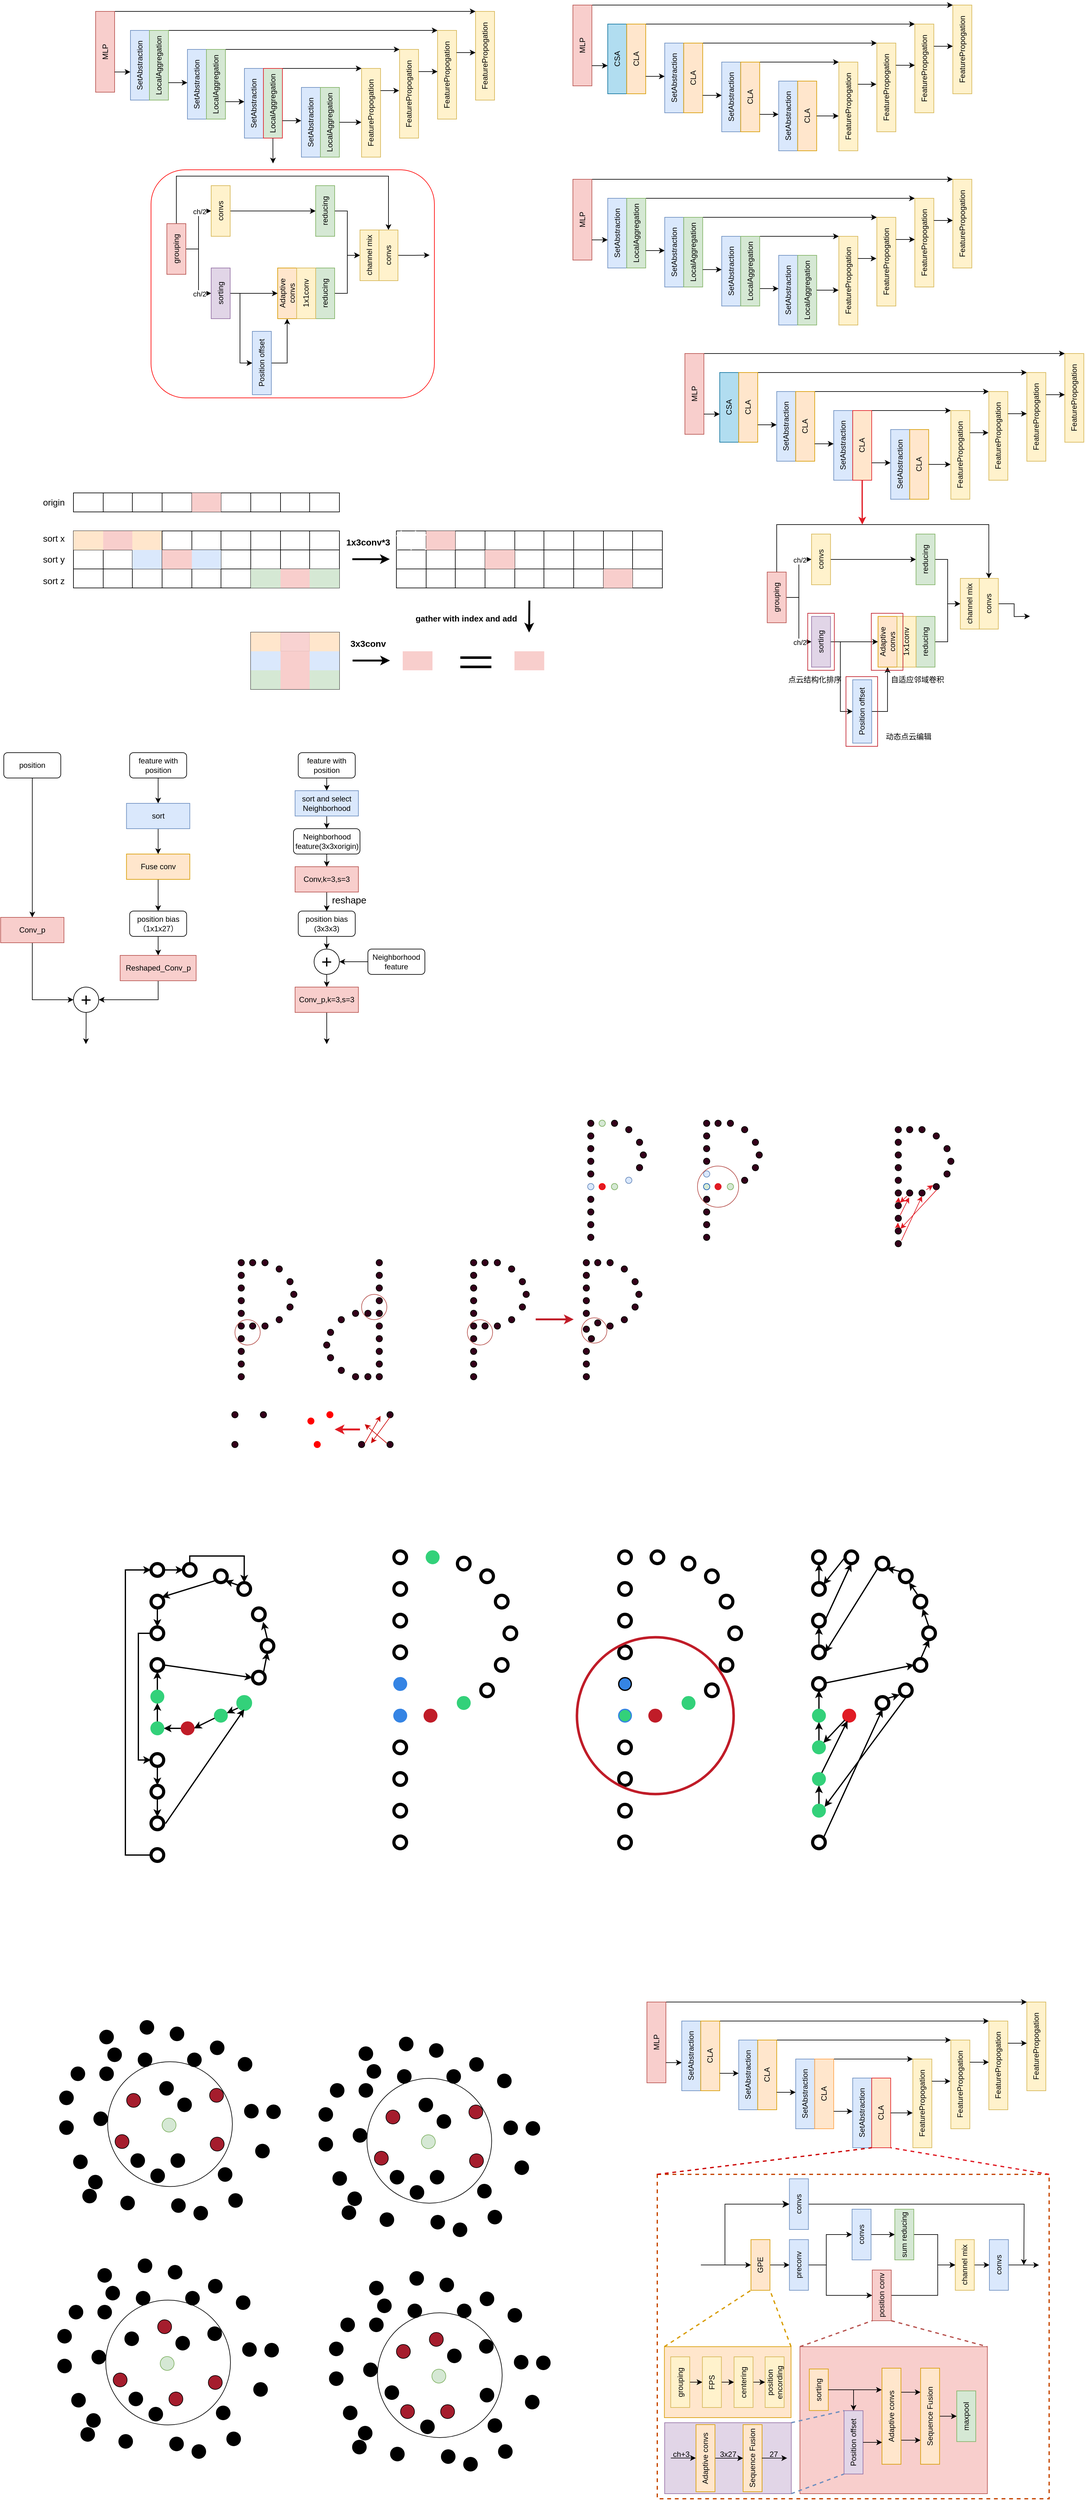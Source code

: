 <mxfile version="24.2.5" type="github">
  <diagram id="R2lEEEUBdFMjLlhIrx00" name="Page-1">
    <mxGraphModel dx="2455" dy="935" grid="0" gridSize="8" guides="1" tooltips="1" connect="1" arrows="1" fold="1" page="1" pageScale="1" pageWidth="850" pageHeight="1100" math="0" shadow="0" extFonts="Permanent Marker^https://fonts.googleapis.com/css?family=Permanent+Marker">
      <root>
        <mxCell id="0" />
        <mxCell id="1" parent="0" />
        <mxCell id="LmI3bYBw21KwUO2kNKaP-38" value="" style="ellipse;whiteSpace=wrap;html=1;aspect=fixed;" vertex="1" parent="1">
          <mxGeometry x="124" y="3566.25" width="197" height="197" as="geometry" />
        </mxCell>
        <mxCell id="9U9ChRGh2sF5de2T11W8-144" value="" style="whiteSpace=wrap;html=1;strokeColor=#c64600;strokeWidth=2;dashed=1;" parent="1" vertex="1">
          <mxGeometry x="992" y="3744" width="618.88" height="512" as="geometry" />
        </mxCell>
        <mxCell id="9U9ChRGh2sF5de2T11W8-75" value="" style="rounded=0;whiteSpace=wrap;html=1;fillColor=#f8cecc;strokeColor=#b85450;" parent="1" vertex="1">
          <mxGeometry x="1217.33" y="4016" width="296" height="232" as="geometry" />
        </mxCell>
        <mxCell id="9U9ChRGh2sF5de2T11W8-97" value="" style="rounded=0;whiteSpace=wrap;html=1;fillColor=#e1d5e7;strokeColor=#9673a6;" parent="1" vertex="1">
          <mxGeometry x="1003.65" y="4136" width="200" height="112" as="geometry" />
        </mxCell>
        <mxCell id="9U9ChRGh2sF5de2T11W8-59" value="" style="rounded=0;whiteSpace=wrap;html=1;fillColor=#ffe6cc;strokeColor=#d79b00;" parent="1" vertex="1">
          <mxGeometry x="1003.26" y="4016" width="200" height="112" as="geometry" />
        </mxCell>
        <mxCell id="vtilnRqLbUMHcYJGWRie-12" value="SetAbstraction" style="rounded=0;whiteSpace=wrap;html=1;rotation=-90;fillColor=#dae8fc;strokeColor=#6c8ebf;" parent="1" vertex="1">
          <mxGeometry x="120" y="400" width="110" height="30" as="geometry" />
        </mxCell>
        <mxCell id="vtilnRqLbUMHcYJGWRie-42" style="edgeStyle=orthogonalEdgeStyle;rounded=0;orthogonalLoop=1;jettySize=auto;html=1;exitX=1;exitY=1;exitDx=0;exitDy=0;entryX=1;entryY=0;entryDx=0;entryDy=0;" parent="1" source="vtilnRqLbUMHcYJGWRie-13" target="vtilnRqLbUMHcYJGWRie-26" edge="1">
          <mxGeometry relative="1" as="geometry">
            <Array as="points">
              <mxPoint x="430" y="360" />
              <mxPoint x="430" y="360" />
            </Array>
          </mxGeometry>
        </mxCell>
        <mxCell id="vtilnRqLbUMHcYJGWRie-13" value="&lt;font style=&quot;font-size: 12px;&quot;&gt;LocalAggregation&lt;/font&gt;" style="rounded=0;whiteSpace=wrap;html=1;rotation=-90;fillColor=#d5e8d4;strokeColor=#82b366;" parent="1" vertex="1">
          <mxGeometry x="150" y="400" width="110" height="30" as="geometry" />
        </mxCell>
        <mxCell id="vtilnRqLbUMHcYJGWRie-16" value="SetAbstraction" style="rounded=0;whiteSpace=wrap;html=1;rotation=-90;fillColor=#dae8fc;strokeColor=#6c8ebf;" parent="1" vertex="1">
          <mxGeometry x="210" y="430" width="110" height="30" as="geometry" />
        </mxCell>
        <mxCell id="vtilnRqLbUMHcYJGWRie-41" style="edgeStyle=orthogonalEdgeStyle;rounded=0;orthogonalLoop=1;jettySize=auto;html=1;exitX=1;exitY=1;exitDx=0;exitDy=0;entryX=1;entryY=0;entryDx=0;entryDy=0;" parent="1" source="vtilnRqLbUMHcYJGWRie-17" target="vtilnRqLbUMHcYJGWRie-23" edge="1">
          <mxGeometry relative="1" as="geometry">
            <Array as="points">
              <mxPoint x="450" y="390" />
              <mxPoint x="450" y="390" />
            </Array>
          </mxGeometry>
        </mxCell>
        <mxCell id="vtilnRqLbUMHcYJGWRie-17" value="&lt;font style=&quot;font-size: 12px;&quot;&gt;LocalAggregation&lt;/font&gt;" style="rounded=0;whiteSpace=wrap;html=1;rotation=-90;fillColor=#d5e8d4;strokeColor=#82b366;" parent="1" vertex="1">
          <mxGeometry x="240" y="430" width="110" height="30" as="geometry" />
        </mxCell>
        <mxCell id="vtilnRqLbUMHcYJGWRie-18" value="SetAbstraction" style="rounded=0;whiteSpace=wrap;html=1;rotation=-90;fillColor=#dae8fc;strokeColor=#6c8ebf;" parent="1" vertex="1">
          <mxGeometry x="300" y="460" width="110" height="30" as="geometry" />
        </mxCell>
        <mxCell id="vtilnRqLbUMHcYJGWRie-40" style="edgeStyle=orthogonalEdgeStyle;rounded=0;orthogonalLoop=1;jettySize=auto;html=1;exitX=1;exitY=1;exitDx=0;exitDy=0;entryX=1;entryY=0;entryDx=0;entryDy=0;" parent="1" source="vtilnRqLbUMHcYJGWRie-19" target="vtilnRqLbUMHcYJGWRie-25" edge="1">
          <mxGeometry relative="1" as="geometry">
            <Array as="points">
              <mxPoint x="460" y="420" />
              <mxPoint x="460" y="420" />
            </Array>
          </mxGeometry>
        </mxCell>
        <mxCell id="i3QLylkI8kiSOo_KAQf6-5" style="edgeStyle=orthogonalEdgeStyle;rounded=0;orthogonalLoop=1;jettySize=auto;html=1;exitX=0;exitY=0.5;exitDx=0;exitDy=0;" parent="1" source="vtilnRqLbUMHcYJGWRie-19" edge="1">
          <mxGeometry relative="1" as="geometry">
            <mxPoint x="385.185" y="570" as="targetPoint" />
          </mxGeometry>
        </mxCell>
        <mxCell id="vtilnRqLbUMHcYJGWRie-19" value="&lt;font style=&quot;font-size: 12px;&quot;&gt;LocalAggregation&lt;/font&gt;" style="rounded=0;whiteSpace=wrap;html=1;rotation=-90;fillColor=#d5e8d4;strokeColor=#e01b24;" parent="1" vertex="1">
          <mxGeometry x="330" y="460" width="110" height="30" as="geometry" />
        </mxCell>
        <mxCell id="vtilnRqLbUMHcYJGWRie-20" value="SetAbstraction" style="rounded=0;whiteSpace=wrap;html=1;rotation=-90;fillColor=#dae8fc;strokeColor=#6c8ebf;" parent="1" vertex="1">
          <mxGeometry x="390" y="490" width="110" height="30" as="geometry" />
        </mxCell>
        <mxCell id="vtilnRqLbUMHcYJGWRie-21" value="&lt;font style=&quot;font-size: 12px;&quot;&gt;LocalAggregation&lt;/font&gt;" style="rounded=0;whiteSpace=wrap;html=1;rotation=-90;fillColor=#d5e8d4;strokeColor=#82b366;" parent="1" vertex="1">
          <mxGeometry x="420" y="490" width="110" height="30" as="geometry" />
        </mxCell>
        <mxCell id="vtilnRqLbUMHcYJGWRie-23" value="FeaturePropogation" style="rounded=0;whiteSpace=wrap;html=1;rotation=-90;fillColor=#fff2cc;strokeColor=#d6b656;" parent="1" vertex="1">
          <mxGeometry x="530" y="445" width="140" height="30" as="geometry" />
        </mxCell>
        <mxCell id="vtilnRqLbUMHcYJGWRie-25" value="FeaturePropogation" style="rounded=0;whiteSpace=wrap;html=1;rotation=-90;fillColor=#fff2cc;strokeColor=#d6b656;" parent="1" vertex="1">
          <mxGeometry x="470" y="475" width="140" height="30" as="geometry" />
        </mxCell>
        <mxCell id="vtilnRqLbUMHcYJGWRie-26" value="FeaturePropogation" style="rounded=0;whiteSpace=wrap;html=1;rotation=-90;fillColor=#fff2cc;strokeColor=#d6b656;" parent="1" vertex="1">
          <mxGeometry x="590" y="415" width="140" height="30" as="geometry" />
        </mxCell>
        <mxCell id="vtilnRqLbUMHcYJGWRie-27" value="FeaturePropogation" style="rounded=0;whiteSpace=wrap;html=1;rotation=-90;fillColor=#fff2cc;strokeColor=#d6b656;" parent="1" vertex="1">
          <mxGeometry x="650" y="385" width="140" height="30" as="geometry" />
        </mxCell>
        <mxCell id="vtilnRqLbUMHcYJGWRie-43" style="edgeStyle=orthogonalEdgeStyle;rounded=0;orthogonalLoop=1;jettySize=auto;html=1;exitX=1;exitY=1;exitDx=0;exitDy=0;entryX=1;entryY=0;entryDx=0;entryDy=0;" parent="1" source="vtilnRqLbUMHcYJGWRie-28" target="vtilnRqLbUMHcYJGWRie-27" edge="1">
          <mxGeometry relative="1" as="geometry">
            <Array as="points">
              <mxPoint x="135" y="330" />
            </Array>
          </mxGeometry>
        </mxCell>
        <mxCell id="vtilnRqLbUMHcYJGWRie-28" value="MLP" style="rounded=0;whiteSpace=wrap;html=1;rotation=-90;fillColor=#f8cecc;strokeColor=#b85450;" parent="1" vertex="1">
          <mxGeometry x="56.25" y="378.75" width="127.5" height="30" as="geometry" />
        </mxCell>
        <mxCell id="vtilnRqLbUMHcYJGWRie-34" style="edgeStyle=orthogonalEdgeStyle;rounded=0;orthogonalLoop=1;jettySize=auto;html=1;exitX=0.75;exitY=1;exitDx=0;exitDy=0;entryX=0.54;entryY=-0.022;entryDx=0;entryDy=0;entryPerimeter=0;" parent="1" source="vtilnRqLbUMHcYJGWRie-25" target="vtilnRqLbUMHcYJGWRie-23" edge="1">
          <mxGeometry relative="1" as="geometry" />
        </mxCell>
        <mxCell id="vtilnRqLbUMHcYJGWRie-37" style="edgeStyle=orthogonalEdgeStyle;rounded=0;orthogonalLoop=1;jettySize=auto;html=1;exitX=0.75;exitY=1;exitDx=0;exitDy=0;entryX=0.533;entryY=0;entryDx=0;entryDy=0;entryPerimeter=0;" parent="1" source="vtilnRqLbUMHcYJGWRie-23" target="vtilnRqLbUMHcYJGWRie-26" edge="1">
          <mxGeometry relative="1" as="geometry" />
        </mxCell>
        <mxCell id="vtilnRqLbUMHcYJGWRie-38" style="edgeStyle=orthogonalEdgeStyle;rounded=0;orthogonalLoop=1;jettySize=auto;html=1;exitX=0.75;exitY=1;exitDx=0;exitDy=0;entryX=0.538;entryY=0;entryDx=0;entryDy=0;entryPerimeter=0;" parent="1" source="vtilnRqLbUMHcYJGWRie-26" target="vtilnRqLbUMHcYJGWRie-27" edge="1">
          <mxGeometry relative="1" as="geometry" />
        </mxCell>
        <mxCell id="vtilnRqLbUMHcYJGWRie-39" style="edgeStyle=orthogonalEdgeStyle;rounded=0;orthogonalLoop=1;jettySize=auto;html=1;exitX=0.5;exitY=1;exitDx=0;exitDy=0;entryX=0.388;entryY=-0.011;entryDx=0;entryDy=0;entryPerimeter=0;" parent="1" source="vtilnRqLbUMHcYJGWRie-21" target="vtilnRqLbUMHcYJGWRie-25" edge="1">
          <mxGeometry relative="1" as="geometry" />
        </mxCell>
        <mxCell id="vtilnRqLbUMHcYJGWRie-45" style="edgeStyle=orthogonalEdgeStyle;rounded=0;orthogonalLoop=1;jettySize=auto;html=1;exitX=0.25;exitY=1;exitDx=0;exitDy=0;entryX=0.522;entryY=-0.009;entryDx=0;entryDy=0;entryPerimeter=0;" parent="1" source="vtilnRqLbUMHcYJGWRie-19" target="vtilnRqLbUMHcYJGWRie-20" edge="1">
          <mxGeometry relative="1" as="geometry" />
        </mxCell>
        <mxCell id="vtilnRqLbUMHcYJGWRie-46" style="edgeStyle=orthogonalEdgeStyle;rounded=0;orthogonalLoop=1;jettySize=auto;html=1;exitX=0.25;exitY=1;exitDx=0;exitDy=0;entryX=0.521;entryY=-0.003;entryDx=0;entryDy=0;entryPerimeter=0;" parent="1" source="vtilnRqLbUMHcYJGWRie-17" target="vtilnRqLbUMHcYJGWRie-18" edge="1">
          <mxGeometry relative="1" as="geometry" />
        </mxCell>
        <mxCell id="vtilnRqLbUMHcYJGWRie-47" style="edgeStyle=orthogonalEdgeStyle;rounded=0;orthogonalLoop=1;jettySize=auto;html=1;exitX=0.25;exitY=1;exitDx=0;exitDy=0;entryX=0.519;entryY=-0.003;entryDx=0;entryDy=0;entryPerimeter=0;" parent="1" source="vtilnRqLbUMHcYJGWRie-13" target="vtilnRqLbUMHcYJGWRie-16" edge="1">
          <mxGeometry relative="1" as="geometry" />
        </mxCell>
        <mxCell id="vtilnRqLbUMHcYJGWRie-52" style="edgeStyle=orthogonalEdgeStyle;rounded=0;orthogonalLoop=1;jettySize=auto;html=1;exitX=0.25;exitY=1;exitDx=0;exitDy=0;entryX=0.4;entryY=0;entryDx=0;entryDy=0;entryPerimeter=0;" parent="1" source="vtilnRqLbUMHcYJGWRie-28" target="vtilnRqLbUMHcYJGWRie-12" edge="1">
          <mxGeometry relative="1" as="geometry" />
        </mxCell>
        <mxCell id="vtilnRqLbUMHcYJGWRie-58" style="edgeStyle=orthogonalEdgeStyle;rounded=0;orthogonalLoop=1;jettySize=auto;html=1;exitX=0.5;exitY=1;exitDx=0;exitDy=0;entryX=0.5;entryY=0;entryDx=0;entryDy=0;" parent="1" source="vtilnRqLbUMHcYJGWRie-53" target="vtilnRqLbUMHcYJGWRie-54" edge="1">
          <mxGeometry relative="1" as="geometry" />
        </mxCell>
        <mxCell id="uUi6OaRh1WbSz2renadQ-22" value="ch/2" style="edgeLabel;html=1;align=center;verticalAlign=middle;resizable=0;points=[];" parent="vtilnRqLbUMHcYJGWRie-58" vertex="1" connectable="0">
          <mxGeometry x="0.661" y="-1" relative="1" as="geometry">
            <mxPoint as="offset" />
          </mxGeometry>
        </mxCell>
        <mxCell id="uUi6OaRh1WbSz2renadQ-3" style="edgeStyle=orthogonalEdgeStyle;rounded=0;orthogonalLoop=1;jettySize=auto;html=1;entryX=0.5;entryY=0;entryDx=0;entryDy=0;" parent="1" source="vtilnRqLbUMHcYJGWRie-53" target="uUi6OaRh1WbSz2renadQ-1" edge="1">
          <mxGeometry relative="1" as="geometry" />
        </mxCell>
        <mxCell id="uUi6OaRh1WbSz2renadQ-21" value="ch/2" style="edgeLabel;html=1;align=center;verticalAlign=middle;resizable=0;points=[];" parent="uUi6OaRh1WbSz2renadQ-3" vertex="1" connectable="0">
          <mxGeometry x="0.633" y="-1" relative="1" as="geometry">
            <mxPoint as="offset" />
          </mxGeometry>
        </mxCell>
        <mxCell id="i3QLylkI8kiSOo_KAQf6-11" style="edgeStyle=orthogonalEdgeStyle;rounded=0;orthogonalLoop=1;jettySize=auto;html=1;exitX=1;exitY=0.5;exitDx=0;exitDy=0;entryX=1;entryY=0.5;entryDx=0;entryDy=0;" parent="1" source="vtilnRqLbUMHcYJGWRie-53" target="uUi6OaRh1WbSz2renadQ-23" edge="1">
          <mxGeometry relative="1" as="geometry">
            <Array as="points">
              <mxPoint x="253" y="590" />
              <mxPoint x="587" y="590" />
            </Array>
          </mxGeometry>
        </mxCell>
        <mxCell id="vtilnRqLbUMHcYJGWRie-53" value="grouping" style="rounded=0;whiteSpace=wrap;html=1;rotation=-90;fillColor=#f8cecc;strokeColor=#b85450;" parent="1" vertex="1">
          <mxGeometry x="192.5" y="690" width="80" height="30" as="geometry" />
        </mxCell>
        <mxCell id="vtilnRqLbUMHcYJGWRie-60" style="edgeStyle=orthogonalEdgeStyle;rounded=0;orthogonalLoop=1;jettySize=auto;html=1;exitX=0.5;exitY=1;exitDx=0;exitDy=0;entryX=0.5;entryY=0;entryDx=0;entryDy=0;" parent="1" source="vtilnRqLbUMHcYJGWRie-54" target="vtilnRqLbUMHcYJGWRie-55" edge="1">
          <mxGeometry relative="1" as="geometry">
            <Array as="points">
              <mxPoint x="333" y="775" />
              <mxPoint x="333" y="885" />
            </Array>
          </mxGeometry>
        </mxCell>
        <mxCell id="uUi6OaRh1WbSz2renadQ-10" style="edgeStyle=orthogonalEdgeStyle;rounded=0;orthogonalLoop=1;jettySize=auto;html=1;exitX=0.5;exitY=1;exitDx=0;exitDy=0;entryX=0.5;entryY=0;entryDx=0;entryDy=0;" parent="1" source="vtilnRqLbUMHcYJGWRie-54" target="vtilnRqLbUMHcYJGWRie-56" edge="1">
          <mxGeometry relative="1" as="geometry" />
        </mxCell>
        <mxCell id="vtilnRqLbUMHcYJGWRie-54" value="sorting" style="rounded=0;whiteSpace=wrap;html=1;rotation=-90;fillColor=#e1d5e7;strokeColor=#9673a6;" parent="1" vertex="1">
          <mxGeometry x="262.5" y="760" width="80" height="30" as="geometry" />
        </mxCell>
        <mxCell id="i3QLylkI8kiSOo_KAQf6-13" style="edgeStyle=orthogonalEdgeStyle;rounded=0;orthogonalLoop=1;jettySize=auto;html=1;exitX=0.5;exitY=1;exitDx=0;exitDy=0;entryX=0;entryY=0.5;entryDx=0;entryDy=0;" parent="1" source="vtilnRqLbUMHcYJGWRie-55" target="vtilnRqLbUMHcYJGWRie-56" edge="1">
          <mxGeometry relative="1" as="geometry" />
        </mxCell>
        <mxCell id="vtilnRqLbUMHcYJGWRie-55" value="Position offset" style="rounded=0;whiteSpace=wrap;html=1;rotation=-90;fillColor=#dae8fc;strokeColor=#6c8ebf;" parent="1" vertex="1">
          <mxGeometry x="317.5" y="870" width="100" height="30" as="geometry" />
        </mxCell>
        <mxCell id="vtilnRqLbUMHcYJGWRie-56" value="Adaptive convs" style="rounded=0;whiteSpace=wrap;html=1;rotation=-90;fillColor=#ffe6cc;strokeColor=#d79b00;" parent="1" vertex="1">
          <mxGeometry x="367.5" y="760" width="80" height="30" as="geometry" />
        </mxCell>
        <mxCell id="uUi6OaRh1WbSz2renadQ-17" style="edgeStyle=orthogonalEdgeStyle;rounded=0;orthogonalLoop=1;jettySize=auto;html=1;exitX=0.5;exitY=1;exitDx=0;exitDy=0;" parent="1" source="uUi6OaRh1WbSz2renadQ-1" target="uUi6OaRh1WbSz2renadQ-16" edge="1">
          <mxGeometry relative="1" as="geometry" />
        </mxCell>
        <mxCell id="uUi6OaRh1WbSz2renadQ-1" value="convs" style="rounded=0;whiteSpace=wrap;html=1;rotation=-90;fillColor=#fff2cc;strokeColor=#d6b656;" parent="1" vertex="1">
          <mxGeometry x="262.5" y="630" width="80" height="30" as="geometry" />
        </mxCell>
        <mxCell id="uUi6OaRh1WbSz2renadQ-20" style="edgeStyle=orthogonalEdgeStyle;rounded=0;orthogonalLoop=1;jettySize=auto;html=1;exitX=0.5;exitY=1;exitDx=0;exitDy=0;entryX=0.5;entryY=0;entryDx=0;entryDy=0;" parent="1" source="uUi6OaRh1WbSz2renadQ-12" target="uUi6OaRh1WbSz2renadQ-18" edge="1">
          <mxGeometry relative="1" as="geometry" />
        </mxCell>
        <mxCell id="uUi6OaRh1WbSz2renadQ-12" value="reducing" style="rounded=0;whiteSpace=wrap;html=1;rotation=-90;fillColor=#d5e8d4;strokeColor=#82b366;" parent="1" vertex="1">
          <mxGeometry x="427.5" y="760" width="80" height="30" as="geometry" />
        </mxCell>
        <mxCell id="uUi6OaRh1WbSz2renadQ-13" value="1x1conv" style="rounded=0;whiteSpace=wrap;html=1;rotation=-90;fillColor=#fff2cc;strokeColor=#d6b656;" parent="1" vertex="1">
          <mxGeometry x="397.5" y="760" width="80" height="30" as="geometry" />
        </mxCell>
        <mxCell id="uUi6OaRh1WbSz2renadQ-19" style="edgeStyle=orthogonalEdgeStyle;rounded=0;orthogonalLoop=1;jettySize=auto;html=1;exitX=0.5;exitY=1;exitDx=0;exitDy=0;entryX=0.5;entryY=0;entryDx=0;entryDy=0;" parent="1" source="uUi6OaRh1WbSz2renadQ-16" target="uUi6OaRh1WbSz2renadQ-18" edge="1">
          <mxGeometry relative="1" as="geometry" />
        </mxCell>
        <mxCell id="uUi6OaRh1WbSz2renadQ-16" value="reducing" style="rounded=0;whiteSpace=wrap;html=1;rotation=-90;fillColor=#d5e8d4;strokeColor=#82b366;" parent="1" vertex="1">
          <mxGeometry x="427.5" y="630" width="80" height="30" as="geometry" />
        </mxCell>
        <mxCell id="uUi6OaRh1WbSz2renadQ-18" value="channel mix" style="rounded=0;whiteSpace=wrap;html=1;rotation=-90;fillColor=#fff2cc;strokeColor=#d6b656;" parent="1" vertex="1">
          <mxGeometry x="497.5" y="700" width="80" height="30" as="geometry" />
        </mxCell>
        <mxCell id="i3QLylkI8kiSOo_KAQf6-7" style="edgeStyle=orthogonalEdgeStyle;rounded=0;orthogonalLoop=1;jettySize=auto;html=1;exitX=0.5;exitY=1;exitDx=0;exitDy=0;" parent="1" source="uUi6OaRh1WbSz2renadQ-23" edge="1">
          <mxGeometry relative="1" as="geometry">
            <mxPoint x="632.5" y="714.704" as="targetPoint" />
          </mxGeometry>
        </mxCell>
        <mxCell id="uUi6OaRh1WbSz2renadQ-23" value="convs" style="rounded=0;whiteSpace=wrap;html=1;rotation=-90;fillColor=#fff2cc;strokeColor=#d6b656;" parent="1" vertex="1">
          <mxGeometry x="527.5" y="700" width="80" height="30" as="geometry" />
        </mxCell>
        <mxCell id="OVMCA4Tm-RXiUDqfcLrq-3" value="" style="shape=table;startSize=0;container=1;collapsible=0;childLayout=tableLayout;fontSize=16;" parent="1" vertex="1">
          <mxGeometry x="70" y="1150" width="140" height="90" as="geometry" />
        </mxCell>
        <mxCell id="OVMCA4Tm-RXiUDqfcLrq-4" value="" style="shape=tableRow;horizontal=0;startSize=0;swimlaneHead=0;swimlaneBody=0;strokeColor=inherit;top=0;left=0;bottom=0;right=0;collapsible=0;dropTarget=0;fillColor=none;points=[[0,0.5],[1,0.5]];portConstraint=eastwest;fontSize=16;" parent="OVMCA4Tm-RXiUDqfcLrq-3" vertex="1">
          <mxGeometry width="140" height="30" as="geometry" />
        </mxCell>
        <mxCell id="OVMCA4Tm-RXiUDqfcLrq-5" value="" style="shape=partialRectangle;html=1;whiteSpace=wrap;connectable=0;strokeColor=#d79b00;overflow=hidden;fillColor=#ffe6cc;top=0;left=0;bottom=0;right=0;pointerEvents=1;fontSize=16;" parent="OVMCA4Tm-RXiUDqfcLrq-4" vertex="1">
          <mxGeometry width="47" height="30" as="geometry">
            <mxRectangle width="47" height="30" as="alternateBounds" />
          </mxGeometry>
        </mxCell>
        <mxCell id="OVMCA4Tm-RXiUDqfcLrq-6" value="" style="shape=partialRectangle;html=1;whiteSpace=wrap;connectable=0;strokeColor=#b85450;overflow=hidden;fillColor=#f8cecc;top=0;left=0;bottom=0;right=0;pointerEvents=1;fontSize=16;" parent="OVMCA4Tm-RXiUDqfcLrq-4" vertex="1">
          <mxGeometry x="47" width="46" height="30" as="geometry">
            <mxRectangle width="46" height="30" as="alternateBounds" />
          </mxGeometry>
        </mxCell>
        <mxCell id="OVMCA4Tm-RXiUDqfcLrq-7" value="" style="shape=partialRectangle;html=1;whiteSpace=wrap;connectable=0;strokeColor=#d79b00;overflow=hidden;fillColor=#ffe6cc;top=0;left=0;bottom=0;right=0;pointerEvents=1;fontSize=16;" parent="OVMCA4Tm-RXiUDqfcLrq-4" vertex="1">
          <mxGeometry x="93" width="47" height="30" as="geometry">
            <mxRectangle width="47" height="30" as="alternateBounds" />
          </mxGeometry>
        </mxCell>
        <mxCell id="OVMCA4Tm-RXiUDqfcLrq-8" value="" style="shape=tableRow;horizontal=0;startSize=0;swimlaneHead=0;swimlaneBody=0;strokeColor=inherit;top=0;left=0;bottom=0;right=0;collapsible=0;dropTarget=0;fillColor=none;points=[[0,0.5],[1,0.5]];portConstraint=eastwest;fontSize=16;" parent="OVMCA4Tm-RXiUDqfcLrq-3" vertex="1">
          <mxGeometry y="30" width="140" height="30" as="geometry" />
        </mxCell>
        <mxCell id="OVMCA4Tm-RXiUDqfcLrq-9" value="" style="shape=partialRectangle;html=1;whiteSpace=wrap;connectable=0;strokeColor=inherit;overflow=hidden;fillColor=none;top=0;left=0;bottom=0;right=0;pointerEvents=1;fontSize=16;" parent="OVMCA4Tm-RXiUDqfcLrq-8" vertex="1">
          <mxGeometry width="47" height="30" as="geometry">
            <mxRectangle width="47" height="30" as="alternateBounds" />
          </mxGeometry>
        </mxCell>
        <mxCell id="OVMCA4Tm-RXiUDqfcLrq-10" value="" style="shape=partialRectangle;html=1;whiteSpace=wrap;connectable=0;strokeColor=inherit;overflow=hidden;fillColor=none;top=0;left=0;bottom=0;right=0;pointerEvents=1;fontSize=16;" parent="OVMCA4Tm-RXiUDqfcLrq-8" vertex="1">
          <mxGeometry x="47" width="46" height="30" as="geometry">
            <mxRectangle width="46" height="30" as="alternateBounds" />
          </mxGeometry>
        </mxCell>
        <mxCell id="OVMCA4Tm-RXiUDqfcLrq-11" value="" style="shape=partialRectangle;html=1;whiteSpace=wrap;connectable=0;strokeColor=#6c8ebf;overflow=hidden;fillColor=#dae8fc;top=0;left=0;bottom=0;right=0;pointerEvents=1;fontSize=16;" parent="OVMCA4Tm-RXiUDqfcLrq-8" vertex="1">
          <mxGeometry x="93" width="47" height="30" as="geometry">
            <mxRectangle width="47" height="30" as="alternateBounds" />
          </mxGeometry>
        </mxCell>
        <mxCell id="OVMCA4Tm-RXiUDqfcLrq-12" value="" style="shape=tableRow;horizontal=0;startSize=0;swimlaneHead=0;swimlaneBody=0;strokeColor=inherit;top=0;left=0;bottom=0;right=0;collapsible=0;dropTarget=0;fillColor=none;points=[[0,0.5],[1,0.5]];portConstraint=eastwest;fontSize=16;" parent="OVMCA4Tm-RXiUDqfcLrq-3" vertex="1">
          <mxGeometry y="60" width="140" height="30" as="geometry" />
        </mxCell>
        <mxCell id="OVMCA4Tm-RXiUDqfcLrq-13" value="" style="shape=partialRectangle;html=1;whiteSpace=wrap;connectable=0;strokeColor=inherit;overflow=hidden;fillColor=none;top=0;left=0;bottom=0;right=0;pointerEvents=1;fontSize=16;" parent="OVMCA4Tm-RXiUDqfcLrq-12" vertex="1">
          <mxGeometry width="47" height="30" as="geometry">
            <mxRectangle width="47" height="30" as="alternateBounds" />
          </mxGeometry>
        </mxCell>
        <mxCell id="OVMCA4Tm-RXiUDqfcLrq-14" value="" style="shape=partialRectangle;html=1;whiteSpace=wrap;connectable=0;strokeColor=inherit;overflow=hidden;fillColor=none;top=0;left=0;bottom=0;right=0;pointerEvents=1;fontSize=16;" parent="OVMCA4Tm-RXiUDqfcLrq-12" vertex="1">
          <mxGeometry x="47" width="46" height="30" as="geometry">
            <mxRectangle width="46" height="30" as="alternateBounds" />
          </mxGeometry>
        </mxCell>
        <mxCell id="OVMCA4Tm-RXiUDqfcLrq-15" value="" style="shape=partialRectangle;html=1;whiteSpace=wrap;connectable=0;strokeColor=inherit;overflow=hidden;fillColor=none;top=0;left=0;bottom=0;right=0;pointerEvents=1;fontSize=16;" parent="OVMCA4Tm-RXiUDqfcLrq-12" vertex="1">
          <mxGeometry x="93" width="47" height="30" as="geometry">
            <mxRectangle width="47" height="30" as="alternateBounds" />
          </mxGeometry>
        </mxCell>
        <mxCell id="OVMCA4Tm-RXiUDqfcLrq-42" value="" style="shape=table;startSize=0;container=1;collapsible=0;childLayout=tableLayout;fontSize=16;" parent="1" vertex="1">
          <mxGeometry x="210" y="1150" width="140" height="90" as="geometry" />
        </mxCell>
        <mxCell id="OVMCA4Tm-RXiUDqfcLrq-43" value="" style="shape=tableRow;horizontal=0;startSize=0;swimlaneHead=0;swimlaneBody=0;strokeColor=inherit;top=0;left=0;bottom=0;right=0;collapsible=0;dropTarget=0;fillColor=none;points=[[0,0.5],[1,0.5]];portConstraint=eastwest;fontSize=16;" parent="OVMCA4Tm-RXiUDqfcLrq-42" vertex="1">
          <mxGeometry width="140" height="30" as="geometry" />
        </mxCell>
        <mxCell id="OVMCA4Tm-RXiUDqfcLrq-44" value="" style="shape=partialRectangle;html=1;whiteSpace=wrap;connectable=0;strokeColor=inherit;overflow=hidden;fillColor=none;top=0;left=0;bottom=0;right=0;pointerEvents=1;fontSize=16;" parent="OVMCA4Tm-RXiUDqfcLrq-43" vertex="1">
          <mxGeometry width="47" height="30" as="geometry">
            <mxRectangle width="47" height="30" as="alternateBounds" />
          </mxGeometry>
        </mxCell>
        <mxCell id="OVMCA4Tm-RXiUDqfcLrq-45" value="" style="shape=partialRectangle;html=1;whiteSpace=wrap;connectable=0;strokeColor=inherit;overflow=hidden;fillColor=none;top=0;left=0;bottom=0;right=0;pointerEvents=1;fontSize=16;" parent="OVMCA4Tm-RXiUDqfcLrq-43" vertex="1">
          <mxGeometry x="47" width="46" height="30" as="geometry">
            <mxRectangle width="46" height="30" as="alternateBounds" />
          </mxGeometry>
        </mxCell>
        <mxCell id="OVMCA4Tm-RXiUDqfcLrq-46" value="" style="shape=partialRectangle;html=1;whiteSpace=wrap;connectable=0;strokeColor=inherit;overflow=hidden;fillColor=none;top=0;left=0;bottom=0;right=0;pointerEvents=1;fontSize=16;" parent="OVMCA4Tm-RXiUDqfcLrq-43" vertex="1">
          <mxGeometry x="93" width="47" height="30" as="geometry">
            <mxRectangle width="47" height="30" as="alternateBounds" />
          </mxGeometry>
        </mxCell>
        <mxCell id="OVMCA4Tm-RXiUDqfcLrq-47" value="" style="shape=tableRow;horizontal=0;startSize=0;swimlaneHead=0;swimlaneBody=0;strokeColor=inherit;top=0;left=0;bottom=0;right=0;collapsible=0;dropTarget=0;fillColor=none;points=[[0,0.5],[1,0.5]];portConstraint=eastwest;fontSize=16;" parent="OVMCA4Tm-RXiUDqfcLrq-42" vertex="1">
          <mxGeometry y="30" width="140" height="30" as="geometry" />
        </mxCell>
        <mxCell id="OVMCA4Tm-RXiUDqfcLrq-48" value="" style="shape=partialRectangle;html=1;whiteSpace=wrap;connectable=0;strokeColor=#b85450;overflow=hidden;fillColor=#f8cecc;top=0;left=0;bottom=0;right=0;pointerEvents=1;fontSize=16;" parent="OVMCA4Tm-RXiUDqfcLrq-47" vertex="1">
          <mxGeometry width="47" height="30" as="geometry">
            <mxRectangle width="47" height="30" as="alternateBounds" />
          </mxGeometry>
        </mxCell>
        <mxCell id="OVMCA4Tm-RXiUDqfcLrq-49" value="" style="shape=partialRectangle;html=1;whiteSpace=wrap;connectable=0;strokeColor=#6c8ebf;overflow=hidden;fillColor=#dae8fc;top=0;left=0;bottom=0;right=0;pointerEvents=1;fontSize=16;" parent="OVMCA4Tm-RXiUDqfcLrq-47" vertex="1">
          <mxGeometry x="47" width="46" height="30" as="geometry">
            <mxRectangle width="46" height="30" as="alternateBounds" />
          </mxGeometry>
        </mxCell>
        <mxCell id="OVMCA4Tm-RXiUDqfcLrq-50" value="" style="shape=partialRectangle;html=1;whiteSpace=wrap;connectable=0;strokeColor=inherit;overflow=hidden;fillColor=none;top=0;left=0;bottom=0;right=0;pointerEvents=1;fontSize=16;" parent="OVMCA4Tm-RXiUDqfcLrq-47" vertex="1">
          <mxGeometry x="93" width="47" height="30" as="geometry">
            <mxRectangle width="47" height="30" as="alternateBounds" />
          </mxGeometry>
        </mxCell>
        <mxCell id="OVMCA4Tm-RXiUDqfcLrq-51" value="" style="shape=tableRow;horizontal=0;startSize=0;swimlaneHead=0;swimlaneBody=0;strokeColor=inherit;top=0;left=0;bottom=0;right=0;collapsible=0;dropTarget=0;fillColor=none;points=[[0,0.5],[1,0.5]];portConstraint=eastwest;fontSize=16;" parent="OVMCA4Tm-RXiUDqfcLrq-42" vertex="1">
          <mxGeometry y="60" width="140" height="30" as="geometry" />
        </mxCell>
        <mxCell id="OVMCA4Tm-RXiUDqfcLrq-52" value="" style="shape=partialRectangle;html=1;whiteSpace=wrap;connectable=0;strokeColor=inherit;overflow=hidden;fillColor=none;top=0;left=0;bottom=0;right=0;pointerEvents=1;fontSize=16;" parent="OVMCA4Tm-RXiUDqfcLrq-51" vertex="1">
          <mxGeometry width="47" height="30" as="geometry">
            <mxRectangle width="47" height="30" as="alternateBounds" />
          </mxGeometry>
        </mxCell>
        <mxCell id="OVMCA4Tm-RXiUDqfcLrq-53" value="" style="shape=partialRectangle;html=1;whiteSpace=wrap;connectable=0;strokeColor=inherit;overflow=hidden;fillColor=none;top=0;left=0;bottom=0;right=0;pointerEvents=1;fontSize=16;" parent="OVMCA4Tm-RXiUDqfcLrq-51" vertex="1">
          <mxGeometry x="47" width="46" height="30" as="geometry">
            <mxRectangle width="46" height="30" as="alternateBounds" />
          </mxGeometry>
        </mxCell>
        <mxCell id="OVMCA4Tm-RXiUDqfcLrq-54" value="" style="shape=partialRectangle;html=1;whiteSpace=wrap;connectable=0;strokeColor=inherit;overflow=hidden;fillColor=none;top=0;left=0;bottom=0;right=0;pointerEvents=1;fontSize=16;" parent="OVMCA4Tm-RXiUDqfcLrq-51" vertex="1">
          <mxGeometry x="93" width="47" height="30" as="geometry">
            <mxRectangle width="47" height="30" as="alternateBounds" />
          </mxGeometry>
        </mxCell>
        <mxCell id="OVMCA4Tm-RXiUDqfcLrq-55" value="" style="shape=table;startSize=0;container=1;collapsible=0;childLayout=tableLayout;fontSize=16;" parent="1" vertex="1">
          <mxGeometry x="350" y="1150" width="140" height="90" as="geometry" />
        </mxCell>
        <mxCell id="OVMCA4Tm-RXiUDqfcLrq-56" value="" style="shape=tableRow;horizontal=0;startSize=0;swimlaneHead=0;swimlaneBody=0;strokeColor=inherit;top=0;left=0;bottom=0;right=0;collapsible=0;dropTarget=0;fillColor=none;points=[[0,0.5],[1,0.5]];portConstraint=eastwest;fontSize=16;" parent="OVMCA4Tm-RXiUDqfcLrq-55" vertex="1">
          <mxGeometry width="140" height="30" as="geometry" />
        </mxCell>
        <mxCell id="OVMCA4Tm-RXiUDqfcLrq-57" value="" style="shape=partialRectangle;html=1;whiteSpace=wrap;connectable=0;strokeColor=inherit;overflow=hidden;fillColor=none;top=0;left=0;bottom=0;right=0;pointerEvents=1;fontSize=16;" parent="OVMCA4Tm-RXiUDqfcLrq-56" vertex="1">
          <mxGeometry width="47" height="30" as="geometry">
            <mxRectangle width="47" height="30" as="alternateBounds" />
          </mxGeometry>
        </mxCell>
        <mxCell id="OVMCA4Tm-RXiUDqfcLrq-58" value="" style="shape=partialRectangle;html=1;whiteSpace=wrap;connectable=0;strokeColor=inherit;overflow=hidden;fillColor=none;top=0;left=0;bottom=0;right=0;pointerEvents=1;fontSize=16;" parent="OVMCA4Tm-RXiUDqfcLrq-56" vertex="1">
          <mxGeometry x="47" width="46" height="30" as="geometry">
            <mxRectangle width="46" height="30" as="alternateBounds" />
          </mxGeometry>
        </mxCell>
        <mxCell id="OVMCA4Tm-RXiUDqfcLrq-59" value="" style="shape=partialRectangle;html=1;whiteSpace=wrap;connectable=0;strokeColor=inherit;overflow=hidden;fillColor=none;top=0;left=0;bottom=0;right=0;pointerEvents=1;fontSize=16;" parent="OVMCA4Tm-RXiUDqfcLrq-56" vertex="1">
          <mxGeometry x="93" width="47" height="30" as="geometry">
            <mxRectangle width="47" height="30" as="alternateBounds" />
          </mxGeometry>
        </mxCell>
        <mxCell id="OVMCA4Tm-RXiUDqfcLrq-60" value="" style="shape=tableRow;horizontal=0;startSize=0;swimlaneHead=0;swimlaneBody=0;strokeColor=inherit;top=0;left=0;bottom=0;right=0;collapsible=0;dropTarget=0;fillColor=none;points=[[0,0.5],[1,0.5]];portConstraint=eastwest;fontSize=16;" parent="OVMCA4Tm-RXiUDqfcLrq-55" vertex="1">
          <mxGeometry y="30" width="140" height="30" as="geometry" />
        </mxCell>
        <mxCell id="OVMCA4Tm-RXiUDqfcLrq-61" value="" style="shape=partialRectangle;html=1;whiteSpace=wrap;connectable=0;strokeColor=inherit;overflow=hidden;fillColor=none;top=0;left=0;bottom=0;right=0;pointerEvents=1;fontSize=16;" parent="OVMCA4Tm-RXiUDqfcLrq-60" vertex="1">
          <mxGeometry width="47" height="30" as="geometry">
            <mxRectangle width="47" height="30" as="alternateBounds" />
          </mxGeometry>
        </mxCell>
        <mxCell id="OVMCA4Tm-RXiUDqfcLrq-62" value="" style="shape=partialRectangle;html=1;whiteSpace=wrap;connectable=0;strokeColor=inherit;overflow=hidden;fillColor=none;top=0;left=0;bottom=0;right=0;pointerEvents=1;fontSize=16;" parent="OVMCA4Tm-RXiUDqfcLrq-60" vertex="1">
          <mxGeometry x="47" width="46" height="30" as="geometry">
            <mxRectangle width="46" height="30" as="alternateBounds" />
          </mxGeometry>
        </mxCell>
        <mxCell id="OVMCA4Tm-RXiUDqfcLrq-63" value="" style="shape=partialRectangle;html=1;whiteSpace=wrap;connectable=0;strokeColor=inherit;overflow=hidden;fillColor=none;top=0;left=0;bottom=0;right=0;pointerEvents=1;fontSize=16;" parent="OVMCA4Tm-RXiUDqfcLrq-60" vertex="1">
          <mxGeometry x="93" width="47" height="30" as="geometry">
            <mxRectangle width="47" height="30" as="alternateBounds" />
          </mxGeometry>
        </mxCell>
        <mxCell id="OVMCA4Tm-RXiUDqfcLrq-64" value="" style="shape=tableRow;horizontal=0;startSize=0;swimlaneHead=0;swimlaneBody=0;strokeColor=inherit;top=0;left=0;bottom=0;right=0;collapsible=0;dropTarget=0;fillColor=none;points=[[0,0.5],[1,0.5]];portConstraint=eastwest;fontSize=16;" parent="OVMCA4Tm-RXiUDqfcLrq-55" vertex="1">
          <mxGeometry y="60" width="140" height="30" as="geometry" />
        </mxCell>
        <mxCell id="OVMCA4Tm-RXiUDqfcLrq-65" value="" style="shape=partialRectangle;html=1;whiteSpace=wrap;connectable=0;strokeColor=#82b366;overflow=hidden;fillColor=#d5e8d4;top=0;left=0;bottom=0;right=0;pointerEvents=1;fontSize=16;" parent="OVMCA4Tm-RXiUDqfcLrq-64" vertex="1">
          <mxGeometry width="47" height="30" as="geometry">
            <mxRectangle width="47" height="30" as="alternateBounds" />
          </mxGeometry>
        </mxCell>
        <mxCell id="OVMCA4Tm-RXiUDqfcLrq-66" value="" style="shape=partialRectangle;html=1;whiteSpace=wrap;connectable=0;strokeColor=#b85450;overflow=hidden;fillColor=#f8cecc;top=0;left=0;bottom=0;right=0;pointerEvents=1;fontSize=16;" parent="OVMCA4Tm-RXiUDqfcLrq-64" vertex="1">
          <mxGeometry x="47" width="46" height="30" as="geometry">
            <mxRectangle width="46" height="30" as="alternateBounds" />
          </mxGeometry>
        </mxCell>
        <mxCell id="OVMCA4Tm-RXiUDqfcLrq-67" value="" style="shape=partialRectangle;html=1;whiteSpace=wrap;connectable=0;strokeColor=#82b366;overflow=hidden;fillColor=#d5e8d4;top=0;left=0;bottom=0;right=0;pointerEvents=1;fontSize=16;" parent="OVMCA4Tm-RXiUDqfcLrq-64" vertex="1">
          <mxGeometry x="93" width="47" height="30" as="geometry">
            <mxRectangle width="47" height="30" as="alternateBounds" />
          </mxGeometry>
        </mxCell>
        <mxCell id="OVMCA4Tm-RXiUDqfcLrq-68" value="&lt;div style=&quot;font-size: 14px;&quot;&gt;&lt;font style=&quot;font-size: 14px;&quot;&gt;sort x&lt;/font&gt;&lt;/div&gt;&lt;div style=&quot;font-size: 14px;&quot;&gt;&lt;font style=&quot;font-size: 14px;&quot;&gt;&lt;br&gt;&lt;/font&gt;&lt;/div&gt;&lt;div style=&quot;font-size: 14px;&quot;&gt;&lt;font style=&quot;font-size: 14px;&quot;&gt;sort y&lt;/font&gt;&lt;/div&gt;&lt;div style=&quot;font-size: 14px;&quot;&gt;&lt;font style=&quot;font-size: 14px;&quot;&gt;&lt;br&gt;&lt;/font&gt;&lt;/div&gt;&lt;div style=&quot;font-size: 14px;&quot;&gt;&lt;font style=&quot;font-size: 14px;&quot;&gt;sort z&lt;/font&gt;&lt;br&gt;&lt;/div&gt;" style="text;strokeColor=none;fillColor=none;html=1;whiteSpace=wrap;verticalAlign=middle;overflow=hidden;" parent="1" vertex="1">
          <mxGeometry x="20" y="1150" width="50" height="90" as="geometry" />
        </mxCell>
        <mxCell id="OVMCA4Tm-RXiUDqfcLrq-69" value="" style="shape=table;startSize=0;container=1;collapsible=0;childLayout=tableLayout;fontSize=16;strokeWidth=1;perimeterSpacing=0;labelBorderColor=none;shadow=0;" parent="1" vertex="1">
          <mxGeometry x="350" y="1310" width="140" height="90" as="geometry" />
        </mxCell>
        <mxCell id="OVMCA4Tm-RXiUDqfcLrq-70" value="" style="shape=tableRow;horizontal=0;startSize=0;swimlaneHead=0;swimlaneBody=0;strokeColor=inherit;top=0;left=0;bottom=0;right=0;collapsible=0;dropTarget=0;fillColor=none;points=[[0,0.5],[1,0.5]];portConstraint=eastwest;fontSize=16;" parent="OVMCA4Tm-RXiUDqfcLrq-69" vertex="1">
          <mxGeometry width="140" height="30" as="geometry" />
        </mxCell>
        <mxCell id="OVMCA4Tm-RXiUDqfcLrq-71" value="" style="shape=partialRectangle;html=1;whiteSpace=wrap;connectable=0;strokeColor=#d79b00;overflow=hidden;fillColor=#ffe6cc;top=0;left=0;bottom=0;right=0;pointerEvents=1;fontSize=16;" parent="OVMCA4Tm-RXiUDqfcLrq-70" vertex="1">
          <mxGeometry width="47" height="30" as="geometry">
            <mxRectangle width="47" height="30" as="alternateBounds" />
          </mxGeometry>
        </mxCell>
        <mxCell id="OVMCA4Tm-RXiUDqfcLrq-72" value="" style="shape=partialRectangle;html=1;whiteSpace=wrap;connectable=0;strokeColor=#b85450;overflow=hidden;fillColor=#f8cecc;top=0;left=0;bottom=0;right=0;pointerEvents=1;fontSize=16;opacity=90;" parent="OVMCA4Tm-RXiUDqfcLrq-70" vertex="1">
          <mxGeometry x="47" width="46" height="30" as="geometry">
            <mxRectangle width="46" height="30" as="alternateBounds" />
          </mxGeometry>
        </mxCell>
        <mxCell id="OVMCA4Tm-RXiUDqfcLrq-73" value="" style="shape=partialRectangle;html=1;whiteSpace=wrap;connectable=0;strokeColor=#d79b00;overflow=hidden;fillColor=#ffe6cc;top=0;left=0;bottom=0;right=0;pointerEvents=1;fontSize=16;" parent="OVMCA4Tm-RXiUDqfcLrq-70" vertex="1">
          <mxGeometry x="93" width="47" height="30" as="geometry">
            <mxRectangle width="47" height="30" as="alternateBounds" />
          </mxGeometry>
        </mxCell>
        <mxCell id="OVMCA4Tm-RXiUDqfcLrq-74" value="" style="shape=tableRow;horizontal=0;startSize=0;swimlaneHead=0;swimlaneBody=0;strokeColor=inherit;top=0;left=0;bottom=0;right=0;collapsible=0;dropTarget=0;fillColor=none;points=[[0,0.5],[1,0.5]];portConstraint=eastwest;fontSize=16;" parent="OVMCA4Tm-RXiUDqfcLrq-69" vertex="1">
          <mxGeometry y="30" width="140" height="30" as="geometry" />
        </mxCell>
        <mxCell id="OVMCA4Tm-RXiUDqfcLrq-75" value="" style="shape=partialRectangle;html=1;whiteSpace=wrap;connectable=0;strokeColor=#6c8ebf;overflow=hidden;fillColor=#dae8fc;top=0;left=0;bottom=0;right=0;pointerEvents=1;fontSize=16;" parent="OVMCA4Tm-RXiUDqfcLrq-74" vertex="1">
          <mxGeometry width="47" height="30" as="geometry">
            <mxRectangle width="47" height="30" as="alternateBounds" />
          </mxGeometry>
        </mxCell>
        <mxCell id="OVMCA4Tm-RXiUDqfcLrq-76" value="" style="shape=partialRectangle;html=1;whiteSpace=wrap;connectable=0;strokeColor=#b85450;overflow=hidden;fillColor=#f8cecc;top=0;left=0;bottom=0;right=0;pointerEvents=1;fontSize=16;labelBorderColor=default;" parent="OVMCA4Tm-RXiUDqfcLrq-74" vertex="1">
          <mxGeometry x="47" width="46" height="30" as="geometry">
            <mxRectangle width="46" height="30" as="alternateBounds" />
          </mxGeometry>
        </mxCell>
        <mxCell id="OVMCA4Tm-RXiUDqfcLrq-77" value="" style="shape=partialRectangle;html=1;whiteSpace=wrap;connectable=0;strokeColor=#6c8ebf;overflow=hidden;fillColor=#dae8fc;top=0;left=0;bottom=0;right=0;pointerEvents=1;fontSize=16;" parent="OVMCA4Tm-RXiUDqfcLrq-74" vertex="1">
          <mxGeometry x="93" width="47" height="30" as="geometry">
            <mxRectangle width="47" height="30" as="alternateBounds" />
          </mxGeometry>
        </mxCell>
        <mxCell id="OVMCA4Tm-RXiUDqfcLrq-78" value="" style="shape=tableRow;horizontal=0;startSize=0;swimlaneHead=0;swimlaneBody=0;strokeColor=inherit;top=0;left=0;bottom=0;right=0;collapsible=0;dropTarget=0;fillColor=none;points=[[0,0.5],[1,0.5]];portConstraint=eastwest;fontSize=16;" parent="OVMCA4Tm-RXiUDqfcLrq-69" vertex="1">
          <mxGeometry y="60" width="140" height="30" as="geometry" />
        </mxCell>
        <mxCell id="OVMCA4Tm-RXiUDqfcLrq-79" value="" style="shape=partialRectangle;html=1;whiteSpace=wrap;connectable=0;strokeColor=#82b366;overflow=hidden;fillColor=#d5e8d4;top=0;left=0;bottom=0;right=0;pointerEvents=1;fontSize=16;" parent="OVMCA4Tm-RXiUDqfcLrq-78" vertex="1">
          <mxGeometry width="47" height="30" as="geometry">
            <mxRectangle width="47" height="30" as="alternateBounds" />
          </mxGeometry>
        </mxCell>
        <mxCell id="OVMCA4Tm-RXiUDqfcLrq-80" value="" style="shape=partialRectangle;html=1;whiteSpace=wrap;connectable=0;strokeColor=#b85450;overflow=hidden;fillColor=#f8cecc;top=0;left=0;bottom=0;right=0;pointerEvents=1;fontSize=16;" parent="OVMCA4Tm-RXiUDqfcLrq-78" vertex="1">
          <mxGeometry x="47" width="46" height="30" as="geometry">
            <mxRectangle width="46" height="30" as="alternateBounds" />
          </mxGeometry>
        </mxCell>
        <mxCell id="OVMCA4Tm-RXiUDqfcLrq-81" value="" style="shape=partialRectangle;html=1;whiteSpace=wrap;connectable=0;strokeColor=#82b366;overflow=hidden;fillColor=#d5e8d4;top=0;left=0;bottom=0;right=0;pointerEvents=1;fontSize=16;" parent="OVMCA4Tm-RXiUDqfcLrq-78" vertex="1">
          <mxGeometry x="93" width="47" height="30" as="geometry">
            <mxRectangle width="47" height="30" as="alternateBounds" />
          </mxGeometry>
        </mxCell>
        <mxCell id="OVMCA4Tm-RXiUDqfcLrq-84" value="" style="endArrow=classic;html=1;rounded=0;strokeWidth=3;" parent="1" edge="1">
          <mxGeometry width="50" height="50" relative="1" as="geometry">
            <mxPoint x="510.41" y="1194.58" as="sourcePoint" />
            <mxPoint x="569.58" y="1194.58" as="targetPoint" />
          </mxGeometry>
        </mxCell>
        <mxCell id="OVMCA4Tm-RXiUDqfcLrq-85" value="&lt;font style=&quot;font-size: 14px;&quot;&gt;1x3conv*3&lt;/font&gt;" style="text;strokeColor=none;fillColor=none;html=1;fontSize=24;fontStyle=1;verticalAlign=middle;align=center;" parent="1" vertex="1">
          <mxGeometry x="500" y="1150" width="70" height="30" as="geometry" />
        </mxCell>
        <mxCell id="OVMCA4Tm-RXiUDqfcLrq-86" value="" style="shape=table;startSize=0;container=1;collapsible=0;childLayout=tableLayout;fontSize=16;fillColor=none;" parent="1" vertex="1">
          <mxGeometry x="580" y="1150" width="140" height="90" as="geometry" />
        </mxCell>
        <mxCell id="OVMCA4Tm-RXiUDqfcLrq-87" value="" style="shape=tableRow;horizontal=0;startSize=0;swimlaneHead=0;swimlaneBody=0;strokeColor=inherit;top=0;left=0;bottom=0;right=0;collapsible=0;dropTarget=0;fillColor=none;points=[[0,0.5],[1,0.5]];portConstraint=eastwest;fontSize=16;" parent="OVMCA4Tm-RXiUDqfcLrq-86" vertex="1">
          <mxGeometry width="140" height="30" as="geometry" />
        </mxCell>
        <mxCell id="OVMCA4Tm-RXiUDqfcLrq-88" value="" style="shape=partialRectangle;html=1;whiteSpace=wrap;connectable=0;overflow=hidden;top=0;left=0;bottom=0;right=0;pointerEvents=1;fontSize=16;fillStyle=hatch;" parent="OVMCA4Tm-RXiUDqfcLrq-87" vertex="1">
          <mxGeometry width="47" height="30" as="geometry">
            <mxRectangle width="47" height="30" as="alternateBounds" />
          </mxGeometry>
        </mxCell>
        <mxCell id="OVMCA4Tm-RXiUDqfcLrq-89" value="" style="shape=partialRectangle;html=1;whiteSpace=wrap;connectable=0;strokeColor=#b85450;overflow=hidden;fillColor=#f8cecc;top=0;left=0;bottom=0;right=0;pointerEvents=1;fontSize=16;" parent="OVMCA4Tm-RXiUDqfcLrq-87" vertex="1">
          <mxGeometry x="47" width="46" height="30" as="geometry">
            <mxRectangle width="46" height="30" as="alternateBounds" />
          </mxGeometry>
        </mxCell>
        <mxCell id="OVMCA4Tm-RXiUDqfcLrq-90" value="" style="shape=partialRectangle;html=1;whiteSpace=wrap;connectable=0;overflow=hidden;top=0;left=0;bottom=0;right=0;pointerEvents=1;fontSize=16;fillColor=none;" parent="OVMCA4Tm-RXiUDqfcLrq-87" vertex="1">
          <mxGeometry x="93" width="47" height="30" as="geometry">
            <mxRectangle width="47" height="30" as="alternateBounds" />
          </mxGeometry>
        </mxCell>
        <mxCell id="OVMCA4Tm-RXiUDqfcLrq-91" value="" style="shape=tableRow;horizontal=0;startSize=0;swimlaneHead=0;swimlaneBody=0;strokeColor=inherit;top=0;left=0;bottom=0;right=0;collapsible=0;dropTarget=0;fillColor=none;points=[[0,0.5],[1,0.5]];portConstraint=eastwest;fontSize=16;" parent="OVMCA4Tm-RXiUDqfcLrq-86" vertex="1">
          <mxGeometry y="30" width="140" height="30" as="geometry" />
        </mxCell>
        <mxCell id="OVMCA4Tm-RXiUDqfcLrq-92" value="" style="shape=partialRectangle;html=1;whiteSpace=wrap;connectable=0;strokeColor=inherit;overflow=hidden;fillColor=none;top=0;left=0;bottom=0;right=0;pointerEvents=1;fontSize=16;" parent="OVMCA4Tm-RXiUDqfcLrq-91" vertex="1">
          <mxGeometry width="47" height="30" as="geometry">
            <mxRectangle width="47" height="30" as="alternateBounds" />
          </mxGeometry>
        </mxCell>
        <mxCell id="OVMCA4Tm-RXiUDqfcLrq-93" value="" style="shape=partialRectangle;html=1;whiteSpace=wrap;connectable=0;strokeColor=inherit;overflow=hidden;fillColor=none;top=0;left=0;bottom=0;right=0;pointerEvents=1;fontSize=16;" parent="OVMCA4Tm-RXiUDqfcLrq-91" vertex="1">
          <mxGeometry x="47" width="46" height="30" as="geometry">
            <mxRectangle width="46" height="30" as="alternateBounds" />
          </mxGeometry>
        </mxCell>
        <mxCell id="OVMCA4Tm-RXiUDqfcLrq-94" value="" style="shape=partialRectangle;html=1;whiteSpace=wrap;connectable=0;overflow=hidden;top=0;left=0;bottom=0;right=0;pointerEvents=1;fontSize=16;fillColor=none;" parent="OVMCA4Tm-RXiUDqfcLrq-91" vertex="1">
          <mxGeometry x="93" width="47" height="30" as="geometry">
            <mxRectangle width="47" height="30" as="alternateBounds" />
          </mxGeometry>
        </mxCell>
        <mxCell id="OVMCA4Tm-RXiUDqfcLrq-95" value="" style="shape=tableRow;horizontal=0;startSize=0;swimlaneHead=0;swimlaneBody=0;strokeColor=inherit;top=0;left=0;bottom=0;right=0;collapsible=0;dropTarget=0;fillColor=none;points=[[0,0.5],[1,0.5]];portConstraint=eastwest;fontSize=16;" parent="OVMCA4Tm-RXiUDqfcLrq-86" vertex="1">
          <mxGeometry y="60" width="140" height="30" as="geometry" />
        </mxCell>
        <mxCell id="OVMCA4Tm-RXiUDqfcLrq-96" value="" style="shape=partialRectangle;html=1;whiteSpace=wrap;connectable=0;strokeColor=inherit;overflow=hidden;fillColor=none;top=0;left=0;bottom=0;right=0;pointerEvents=1;fontSize=16;" parent="OVMCA4Tm-RXiUDqfcLrq-95" vertex="1">
          <mxGeometry width="47" height="30" as="geometry">
            <mxRectangle width="47" height="30" as="alternateBounds" />
          </mxGeometry>
        </mxCell>
        <mxCell id="OVMCA4Tm-RXiUDqfcLrq-97" value="" style="shape=partialRectangle;html=1;whiteSpace=wrap;connectable=0;strokeColor=inherit;overflow=hidden;fillColor=none;top=0;left=0;bottom=0;right=0;pointerEvents=1;fontSize=16;" parent="OVMCA4Tm-RXiUDqfcLrq-95" vertex="1">
          <mxGeometry x="47" width="46" height="30" as="geometry">
            <mxRectangle width="46" height="30" as="alternateBounds" />
          </mxGeometry>
        </mxCell>
        <mxCell id="OVMCA4Tm-RXiUDqfcLrq-98" value="" style="shape=partialRectangle;html=1;whiteSpace=wrap;connectable=0;strokeColor=inherit;overflow=hidden;fillColor=none;top=0;left=0;bottom=0;right=0;pointerEvents=1;fontSize=16;" parent="OVMCA4Tm-RXiUDqfcLrq-95" vertex="1">
          <mxGeometry x="93" width="47" height="30" as="geometry">
            <mxRectangle width="47" height="30" as="alternateBounds" />
          </mxGeometry>
        </mxCell>
        <mxCell id="OVMCA4Tm-RXiUDqfcLrq-99" value="" style="shape=table;startSize=0;container=1;collapsible=0;childLayout=tableLayout;fontSize=16;fillColor=none;" parent="1" vertex="1">
          <mxGeometry x="720" y="1150" width="140" height="90" as="geometry" />
        </mxCell>
        <mxCell id="OVMCA4Tm-RXiUDqfcLrq-100" value="" style="shape=tableRow;horizontal=0;startSize=0;swimlaneHead=0;swimlaneBody=0;strokeColor=inherit;top=0;left=0;bottom=0;right=0;collapsible=0;dropTarget=0;fillColor=none;points=[[0,0.5],[1,0.5]];portConstraint=eastwest;fontSize=16;" parent="OVMCA4Tm-RXiUDqfcLrq-99" vertex="1">
          <mxGeometry width="140" height="30" as="geometry" />
        </mxCell>
        <mxCell id="OVMCA4Tm-RXiUDqfcLrq-101" value="" style="shape=partialRectangle;html=1;whiteSpace=wrap;connectable=0;strokeColor=inherit;overflow=hidden;fillColor=none;top=0;left=0;bottom=0;right=0;pointerEvents=1;fontSize=16;" parent="OVMCA4Tm-RXiUDqfcLrq-100" vertex="1">
          <mxGeometry width="47" height="30" as="geometry">
            <mxRectangle width="47" height="30" as="alternateBounds" />
          </mxGeometry>
        </mxCell>
        <mxCell id="OVMCA4Tm-RXiUDqfcLrq-102" value="" style="shape=partialRectangle;html=1;whiteSpace=wrap;connectable=0;strokeColor=inherit;overflow=hidden;fillColor=none;top=0;left=0;bottom=0;right=0;pointerEvents=1;fontSize=16;" parent="OVMCA4Tm-RXiUDqfcLrq-100" vertex="1">
          <mxGeometry x="47" width="46" height="30" as="geometry">
            <mxRectangle width="46" height="30" as="alternateBounds" />
          </mxGeometry>
        </mxCell>
        <mxCell id="OVMCA4Tm-RXiUDqfcLrq-103" value="" style="shape=partialRectangle;html=1;whiteSpace=wrap;connectable=0;strokeColor=inherit;overflow=hidden;fillColor=none;top=0;left=0;bottom=0;right=0;pointerEvents=1;fontSize=16;" parent="OVMCA4Tm-RXiUDqfcLrq-100" vertex="1">
          <mxGeometry x="93" width="47" height="30" as="geometry">
            <mxRectangle width="47" height="30" as="alternateBounds" />
          </mxGeometry>
        </mxCell>
        <mxCell id="OVMCA4Tm-RXiUDqfcLrq-104" value="" style="shape=tableRow;horizontal=0;startSize=0;swimlaneHead=0;swimlaneBody=0;strokeColor=inherit;top=0;left=0;bottom=0;right=0;collapsible=0;dropTarget=0;fillColor=none;points=[[0,0.5],[1,0.5]];portConstraint=eastwest;fontSize=16;" parent="OVMCA4Tm-RXiUDqfcLrq-99" vertex="1">
          <mxGeometry y="30" width="140" height="30" as="geometry" />
        </mxCell>
        <mxCell id="OVMCA4Tm-RXiUDqfcLrq-105" value="" style="shape=partialRectangle;html=1;whiteSpace=wrap;connectable=0;strokeColor=#b85450;overflow=hidden;fillColor=#f8cecc;top=0;left=0;bottom=0;right=0;pointerEvents=1;fontSize=16;" parent="OVMCA4Tm-RXiUDqfcLrq-104" vertex="1">
          <mxGeometry width="47" height="30" as="geometry">
            <mxRectangle width="47" height="30" as="alternateBounds" />
          </mxGeometry>
        </mxCell>
        <mxCell id="OVMCA4Tm-RXiUDqfcLrq-106" value="" style="shape=partialRectangle;html=1;whiteSpace=wrap;connectable=0;overflow=hidden;top=0;left=0;bottom=0;right=0;pointerEvents=1;fontSize=16;fillColor=none;" parent="OVMCA4Tm-RXiUDqfcLrq-104" vertex="1">
          <mxGeometry x="47" width="46" height="30" as="geometry">
            <mxRectangle width="46" height="30" as="alternateBounds" />
          </mxGeometry>
        </mxCell>
        <mxCell id="OVMCA4Tm-RXiUDqfcLrq-107" value="" style="shape=partialRectangle;html=1;whiteSpace=wrap;connectable=0;strokeColor=inherit;overflow=hidden;fillColor=none;top=0;left=0;bottom=0;right=0;pointerEvents=1;fontSize=16;" parent="OVMCA4Tm-RXiUDqfcLrq-104" vertex="1">
          <mxGeometry x="93" width="47" height="30" as="geometry">
            <mxRectangle width="47" height="30" as="alternateBounds" />
          </mxGeometry>
        </mxCell>
        <mxCell id="OVMCA4Tm-RXiUDqfcLrq-108" value="" style="shape=tableRow;horizontal=0;startSize=0;swimlaneHead=0;swimlaneBody=0;strokeColor=inherit;top=0;left=0;bottom=0;right=0;collapsible=0;dropTarget=0;fillColor=none;points=[[0,0.5],[1,0.5]];portConstraint=eastwest;fontSize=16;" parent="OVMCA4Tm-RXiUDqfcLrq-99" vertex="1">
          <mxGeometry y="60" width="140" height="30" as="geometry" />
        </mxCell>
        <mxCell id="OVMCA4Tm-RXiUDqfcLrq-109" value="" style="shape=partialRectangle;html=1;whiteSpace=wrap;connectable=0;strokeColor=inherit;overflow=hidden;fillColor=none;top=0;left=0;bottom=0;right=0;pointerEvents=1;fontSize=16;" parent="OVMCA4Tm-RXiUDqfcLrq-108" vertex="1">
          <mxGeometry width="47" height="30" as="geometry">
            <mxRectangle width="47" height="30" as="alternateBounds" />
          </mxGeometry>
        </mxCell>
        <mxCell id="OVMCA4Tm-RXiUDqfcLrq-110" value="" style="shape=partialRectangle;html=1;whiteSpace=wrap;connectable=0;strokeColor=inherit;overflow=hidden;fillColor=none;top=0;left=0;bottom=0;right=0;pointerEvents=1;fontSize=16;" parent="OVMCA4Tm-RXiUDqfcLrq-108" vertex="1">
          <mxGeometry x="47" width="46" height="30" as="geometry">
            <mxRectangle width="46" height="30" as="alternateBounds" />
          </mxGeometry>
        </mxCell>
        <mxCell id="OVMCA4Tm-RXiUDqfcLrq-111" value="" style="shape=partialRectangle;html=1;whiteSpace=wrap;connectable=0;strokeColor=inherit;overflow=hidden;fillColor=none;top=0;left=0;bottom=0;right=0;pointerEvents=1;fontSize=16;" parent="OVMCA4Tm-RXiUDqfcLrq-108" vertex="1">
          <mxGeometry x="93" width="47" height="30" as="geometry">
            <mxRectangle width="47" height="30" as="alternateBounds" />
          </mxGeometry>
        </mxCell>
        <mxCell id="OVMCA4Tm-RXiUDqfcLrq-112" value="" style="shape=table;startSize=0;container=1;collapsible=0;childLayout=tableLayout;fontSize=16;fillColor=none;" parent="1" vertex="1">
          <mxGeometry x="860" y="1150" width="140" height="90" as="geometry" />
        </mxCell>
        <mxCell id="OVMCA4Tm-RXiUDqfcLrq-113" value="" style="shape=tableRow;horizontal=0;startSize=0;swimlaneHead=0;swimlaneBody=0;strokeColor=inherit;top=0;left=0;bottom=0;right=0;collapsible=0;dropTarget=0;fillColor=none;points=[[0,0.5],[1,0.5]];portConstraint=eastwest;fontSize=16;" parent="OVMCA4Tm-RXiUDqfcLrq-112" vertex="1">
          <mxGeometry width="140" height="30" as="geometry" />
        </mxCell>
        <mxCell id="OVMCA4Tm-RXiUDqfcLrq-114" value="" style="shape=partialRectangle;html=1;whiteSpace=wrap;connectable=0;strokeColor=inherit;overflow=hidden;fillColor=none;top=0;left=0;bottom=0;right=0;pointerEvents=1;fontSize=16;" parent="OVMCA4Tm-RXiUDqfcLrq-113" vertex="1">
          <mxGeometry width="47" height="30" as="geometry">
            <mxRectangle width="47" height="30" as="alternateBounds" />
          </mxGeometry>
        </mxCell>
        <mxCell id="OVMCA4Tm-RXiUDqfcLrq-115" value="" style="shape=partialRectangle;html=1;whiteSpace=wrap;connectable=0;strokeColor=inherit;overflow=hidden;fillColor=none;top=0;left=0;bottom=0;right=0;pointerEvents=1;fontSize=16;" parent="OVMCA4Tm-RXiUDqfcLrq-113" vertex="1">
          <mxGeometry x="47" width="46" height="30" as="geometry">
            <mxRectangle width="46" height="30" as="alternateBounds" />
          </mxGeometry>
        </mxCell>
        <mxCell id="OVMCA4Tm-RXiUDqfcLrq-116" value="" style="shape=partialRectangle;html=1;whiteSpace=wrap;connectable=0;strokeColor=inherit;overflow=hidden;fillColor=none;top=0;left=0;bottom=0;right=0;pointerEvents=1;fontSize=16;" parent="OVMCA4Tm-RXiUDqfcLrq-113" vertex="1">
          <mxGeometry x="93" width="47" height="30" as="geometry">
            <mxRectangle width="47" height="30" as="alternateBounds" />
          </mxGeometry>
        </mxCell>
        <mxCell id="OVMCA4Tm-RXiUDqfcLrq-117" value="" style="shape=tableRow;horizontal=0;startSize=0;swimlaneHead=0;swimlaneBody=0;strokeColor=inherit;top=0;left=0;bottom=0;right=0;collapsible=0;dropTarget=0;fillColor=none;points=[[0,0.5],[1,0.5]];portConstraint=eastwest;fontSize=16;" parent="OVMCA4Tm-RXiUDqfcLrq-112" vertex="1">
          <mxGeometry y="30" width="140" height="30" as="geometry" />
        </mxCell>
        <mxCell id="OVMCA4Tm-RXiUDqfcLrq-118" value="" style="shape=partialRectangle;html=1;whiteSpace=wrap;connectable=0;strokeColor=inherit;overflow=hidden;fillColor=none;top=0;left=0;bottom=0;right=0;pointerEvents=1;fontSize=16;" parent="OVMCA4Tm-RXiUDqfcLrq-117" vertex="1">
          <mxGeometry width="47" height="30" as="geometry">
            <mxRectangle width="47" height="30" as="alternateBounds" />
          </mxGeometry>
        </mxCell>
        <mxCell id="OVMCA4Tm-RXiUDqfcLrq-119" value="" style="shape=partialRectangle;html=1;whiteSpace=wrap;connectable=0;strokeColor=inherit;overflow=hidden;fillColor=none;top=0;left=0;bottom=0;right=0;pointerEvents=1;fontSize=16;" parent="OVMCA4Tm-RXiUDqfcLrq-117" vertex="1">
          <mxGeometry x="47" width="46" height="30" as="geometry">
            <mxRectangle width="46" height="30" as="alternateBounds" />
          </mxGeometry>
        </mxCell>
        <mxCell id="OVMCA4Tm-RXiUDqfcLrq-120" value="" style="shape=partialRectangle;html=1;whiteSpace=wrap;connectable=0;strokeColor=inherit;overflow=hidden;fillColor=none;top=0;left=0;bottom=0;right=0;pointerEvents=1;fontSize=16;" parent="OVMCA4Tm-RXiUDqfcLrq-117" vertex="1">
          <mxGeometry x="93" width="47" height="30" as="geometry">
            <mxRectangle width="47" height="30" as="alternateBounds" />
          </mxGeometry>
        </mxCell>
        <mxCell id="OVMCA4Tm-RXiUDqfcLrq-121" value="" style="shape=tableRow;horizontal=0;startSize=0;swimlaneHead=0;swimlaneBody=0;strokeColor=inherit;top=0;left=0;bottom=0;right=0;collapsible=0;dropTarget=0;fillColor=none;points=[[0,0.5],[1,0.5]];portConstraint=eastwest;fontSize=16;" parent="OVMCA4Tm-RXiUDqfcLrq-112" vertex="1">
          <mxGeometry y="60" width="140" height="30" as="geometry" />
        </mxCell>
        <mxCell id="OVMCA4Tm-RXiUDqfcLrq-122" value="" style="shape=partialRectangle;html=1;whiteSpace=wrap;connectable=0;strokeColor=#82b366;overflow=hidden;fillColor=none;top=0;left=0;bottom=0;right=0;pointerEvents=1;fontSize=16;" parent="OVMCA4Tm-RXiUDqfcLrq-121" vertex="1">
          <mxGeometry width="47" height="30" as="geometry">
            <mxRectangle width="47" height="30" as="alternateBounds" />
          </mxGeometry>
        </mxCell>
        <mxCell id="OVMCA4Tm-RXiUDqfcLrq-123" value="" style="shape=partialRectangle;html=1;whiteSpace=wrap;connectable=0;strokeColor=#b85450;overflow=hidden;fillColor=#f8cecc;top=0;left=0;bottom=0;right=0;pointerEvents=1;fontSize=16;fillStyle=auto;" parent="OVMCA4Tm-RXiUDqfcLrq-121" vertex="1">
          <mxGeometry x="47" width="46" height="30" as="geometry">
            <mxRectangle width="46" height="30" as="alternateBounds" />
          </mxGeometry>
        </mxCell>
        <mxCell id="OVMCA4Tm-RXiUDqfcLrq-124" value="" style="shape=partialRectangle;html=1;whiteSpace=wrap;connectable=0;strokeColor=#82b366;overflow=hidden;fillColor=none;top=0;left=0;bottom=0;right=0;pointerEvents=1;fontSize=16;" parent="OVMCA4Tm-RXiUDqfcLrq-121" vertex="1">
          <mxGeometry x="93" width="47" height="30" as="geometry">
            <mxRectangle width="47" height="30" as="alternateBounds" />
          </mxGeometry>
        </mxCell>
        <mxCell id="OVMCA4Tm-RXiUDqfcLrq-125" value="" style="endArrow=classic;html=1;rounded=0;strokeWidth=3;" parent="1" edge="1">
          <mxGeometry width="50" height="50" relative="1" as="geometry">
            <mxPoint x="790.0" y="1260" as="sourcePoint" />
            <mxPoint x="789.58" y="1310.42" as="targetPoint" />
          </mxGeometry>
        </mxCell>
        <mxCell id="OVMCA4Tm-RXiUDqfcLrq-126" value="&lt;font style=&quot;font-size: 13px;&quot;&gt;gather with index and add&lt;br&gt;&lt;/font&gt;" style="text;strokeColor=none;fillColor=none;html=1;fontSize=24;fontStyle=1;verticalAlign=middle;align=center;" parent="1" vertex="1">
          <mxGeometry x="610" y="1270" width="160" height="30" as="geometry" />
        </mxCell>
        <mxCell id="OVMCA4Tm-RXiUDqfcLrq-127" value="" style="shape=partialRectangle;html=1;whiteSpace=wrap;connectable=0;strokeColor=#b85450;overflow=hidden;fillColor=#f8cecc;top=0;left=0;bottom=0;right=0;pointerEvents=1;fontSize=16;" parent="1" vertex="1">
          <mxGeometry x="766.5" y="1340" width="47" height="30" as="geometry">
            <mxRectangle width="47" height="30" as="alternateBounds" />
          </mxGeometry>
        </mxCell>
        <mxCell id="OVMCA4Tm-RXiUDqfcLrq-130" value="" style="endArrow=none;html=1;rounded=0;strokeWidth=4;endSize=6;startSize=6;jumpSize=6;" parent="1" edge="1">
          <mxGeometry width="50" height="50" relative="1" as="geometry">
            <mxPoint x="681" y="1350.0" as="sourcePoint" />
            <mxPoint x="730" y="1350.0" as="targetPoint" />
          </mxGeometry>
        </mxCell>
        <mxCell id="OVMCA4Tm-RXiUDqfcLrq-131" value="" style="endArrow=none;html=1;rounded=0;strokeWidth=4;endSize=6;startSize=6;jumpSize=6;" parent="1" edge="1">
          <mxGeometry width="50" height="50" relative="1" as="geometry">
            <mxPoint x="681" y="1364.58" as="sourcePoint" />
            <mxPoint x="730" y="1364.58" as="targetPoint" />
          </mxGeometry>
        </mxCell>
        <mxCell id="OVMCA4Tm-RXiUDqfcLrq-132" value="" style="endArrow=classic;html=1;rounded=0;strokeWidth=3;" parent="1" edge="1">
          <mxGeometry width="50" height="50" relative="1" as="geometry">
            <mxPoint x="510.83" y="1354.58" as="sourcePoint" />
            <mxPoint x="570" y="1354.58" as="targetPoint" />
          </mxGeometry>
        </mxCell>
        <mxCell id="OVMCA4Tm-RXiUDqfcLrq-133" value="" style="shape=partialRectangle;html=1;whiteSpace=wrap;connectable=0;strokeColor=#b85450;overflow=hidden;fillColor=#f8cecc;top=0;left=0;bottom=0;right=0;pointerEvents=1;fontSize=16;" parent="1" vertex="1">
          <mxGeometry x="590" y="1340" width="47" height="30" as="geometry">
            <mxRectangle width="47" height="30" as="alternateBounds" />
          </mxGeometry>
        </mxCell>
        <mxCell id="OVMCA4Tm-RXiUDqfcLrq-134" value="&lt;font style=&quot;font-size: 14px;&quot;&gt;3x3conv&lt;/font&gt;" style="text;strokeColor=none;fillColor=none;html=1;fontSize=24;fontStyle=1;verticalAlign=middle;align=center;" parent="1" vertex="1">
          <mxGeometry x="500" y="1310" width="70" height="30" as="geometry" />
        </mxCell>
        <mxCell id="OVMCA4Tm-RXiUDqfcLrq-139" value="" style="shape=partialRectangle;html=1;whiteSpace=wrap;connectable=0;strokeColor=inherit;overflow=hidden;fillColor=none;top=0;left=0;bottom=0;right=0;pointerEvents=1;fontSize=16;" parent="1" vertex="1">
          <mxGeometry x="360" y="1160" width="47" height="30" as="geometry">
            <mxRectangle width="47" height="30" as="alternateBounds" />
          </mxGeometry>
        </mxCell>
        <mxCell id="OVMCA4Tm-RXiUDqfcLrq-154" value="" style="shape=table;startSize=0;container=1;collapsible=0;childLayout=tableLayout;" parent="1" vertex="1">
          <mxGeometry x="70" y="1090" width="420" height="30" as="geometry" />
        </mxCell>
        <mxCell id="OVMCA4Tm-RXiUDqfcLrq-155" value="" style="shape=tableRow;horizontal=0;startSize=0;swimlaneHead=0;swimlaneBody=0;strokeColor=inherit;top=0;left=0;bottom=0;right=0;collapsible=0;dropTarget=0;fillColor=none;points=[[0,0.5],[1,0.5]];portConstraint=eastwest;" parent="OVMCA4Tm-RXiUDqfcLrq-154" vertex="1">
          <mxGeometry width="420" height="30" as="geometry" />
        </mxCell>
        <mxCell id="OVMCA4Tm-RXiUDqfcLrq-156" value="" style="shape=partialRectangle;html=1;whiteSpace=wrap;connectable=0;strokeColor=inherit;overflow=hidden;fillColor=none;top=0;left=0;bottom=0;right=0;pointerEvents=1;" parent="OVMCA4Tm-RXiUDqfcLrq-155" vertex="1">
          <mxGeometry width="47" height="30" as="geometry">
            <mxRectangle width="47" height="30" as="alternateBounds" />
          </mxGeometry>
        </mxCell>
        <mxCell id="OVMCA4Tm-RXiUDqfcLrq-157" value="" style="shape=partialRectangle;html=1;whiteSpace=wrap;connectable=0;strokeColor=inherit;overflow=hidden;fillColor=none;top=0;left=0;bottom=0;right=0;pointerEvents=1;" parent="OVMCA4Tm-RXiUDqfcLrq-155" vertex="1">
          <mxGeometry x="47" width="46" height="30" as="geometry">
            <mxRectangle width="46" height="30" as="alternateBounds" />
          </mxGeometry>
        </mxCell>
        <mxCell id="OVMCA4Tm-RXiUDqfcLrq-158" value="" style="shape=partialRectangle;html=1;whiteSpace=wrap;connectable=0;strokeColor=inherit;overflow=hidden;fillColor=none;top=0;left=0;bottom=0;right=0;pointerEvents=1;" parent="OVMCA4Tm-RXiUDqfcLrq-155" vertex="1">
          <mxGeometry x="93" width="47" height="30" as="geometry">
            <mxRectangle width="47" height="30" as="alternateBounds" />
          </mxGeometry>
        </mxCell>
        <mxCell id="OVMCA4Tm-RXiUDqfcLrq-159" value="" style="shape=partialRectangle;html=1;whiteSpace=wrap;connectable=0;strokeColor=inherit;overflow=hidden;fillColor=none;top=0;left=0;bottom=0;right=0;pointerEvents=1;" parent="OVMCA4Tm-RXiUDqfcLrq-155" vertex="1">
          <mxGeometry x="140" width="47" height="30" as="geometry">
            <mxRectangle width="47" height="30" as="alternateBounds" />
          </mxGeometry>
        </mxCell>
        <mxCell id="OVMCA4Tm-RXiUDqfcLrq-160" value="" style="shape=partialRectangle;html=1;whiteSpace=wrap;connectable=0;strokeColor=#b85450;overflow=hidden;fillColor=#f8cecc;top=0;left=0;bottom=0;right=0;pointerEvents=1;" parent="OVMCA4Tm-RXiUDqfcLrq-155" vertex="1">
          <mxGeometry x="187" width="46" height="30" as="geometry">
            <mxRectangle width="46" height="30" as="alternateBounds" />
          </mxGeometry>
        </mxCell>
        <mxCell id="OVMCA4Tm-RXiUDqfcLrq-161" value="" style="shape=partialRectangle;html=1;whiteSpace=wrap;connectable=0;strokeColor=inherit;overflow=hidden;fillColor=none;top=0;left=0;bottom=0;right=0;pointerEvents=1;" parent="OVMCA4Tm-RXiUDqfcLrq-155" vertex="1">
          <mxGeometry x="233" width="47" height="30" as="geometry">
            <mxRectangle width="47" height="30" as="alternateBounds" />
          </mxGeometry>
        </mxCell>
        <mxCell id="OVMCA4Tm-RXiUDqfcLrq-162" value="" style="shape=partialRectangle;html=1;whiteSpace=wrap;connectable=0;strokeColor=inherit;overflow=hidden;fillColor=none;top=0;left=0;bottom=0;right=0;pointerEvents=1;" parent="OVMCA4Tm-RXiUDqfcLrq-155" vertex="1">
          <mxGeometry x="280" width="47" height="30" as="geometry">
            <mxRectangle width="47" height="30" as="alternateBounds" />
          </mxGeometry>
        </mxCell>
        <mxCell id="OVMCA4Tm-RXiUDqfcLrq-163" value="" style="shape=partialRectangle;html=1;whiteSpace=wrap;connectable=0;strokeColor=inherit;overflow=hidden;fillColor=none;top=0;left=0;bottom=0;right=0;pointerEvents=1;" parent="OVMCA4Tm-RXiUDqfcLrq-155" vertex="1">
          <mxGeometry x="327" width="46" height="30" as="geometry">
            <mxRectangle width="46" height="30" as="alternateBounds" />
          </mxGeometry>
        </mxCell>
        <mxCell id="OVMCA4Tm-RXiUDqfcLrq-164" value="" style="shape=partialRectangle;html=1;whiteSpace=wrap;connectable=0;strokeColor=inherit;overflow=hidden;fillColor=none;top=0;left=0;bottom=0;right=0;pointerEvents=1;" parent="OVMCA4Tm-RXiUDqfcLrq-155" vertex="1">
          <mxGeometry x="373" width="47" height="30" as="geometry">
            <mxRectangle width="47" height="30" as="alternateBounds" />
          </mxGeometry>
        </mxCell>
        <mxCell id="OVMCA4Tm-RXiUDqfcLrq-165" value="&lt;font style=&quot;font-size: 14px;&quot;&gt;origin&lt;/font&gt;" style="text;strokeColor=none;fillColor=none;html=1;whiteSpace=wrap;verticalAlign=middle;overflow=hidden;" parent="1" vertex="1">
          <mxGeometry x="20" y="1090" width="50" height="30" as="geometry" />
        </mxCell>
        <mxCell id="OVMCA4Tm-RXiUDqfcLrq-197" style="edgeStyle=orthogonalEdgeStyle;rounded=0;orthogonalLoop=1;jettySize=auto;html=1;exitX=0.5;exitY=1;exitDx=0;exitDy=0;entryX=0.5;entryY=0;entryDx=0;entryDy=0;" parent="1" source="OVMCA4Tm-RXiUDqfcLrq-172" target="OVMCA4Tm-RXiUDqfcLrq-178" edge="1">
          <mxGeometry relative="1" as="geometry" />
        </mxCell>
        <mxCell id="OVMCA4Tm-RXiUDqfcLrq-172" value="Fuse conv" style="rounded=0;whiteSpace=wrap;html=1;fillColor=#ffe6cc;strokeColor=#d79b00;" parent="1" vertex="1">
          <mxGeometry x="153.75" y="1660" width="100" height="40" as="geometry" />
        </mxCell>
        <mxCell id="OVMCA4Tm-RXiUDqfcLrq-186" style="edgeStyle=orthogonalEdgeStyle;rounded=0;orthogonalLoop=1;jettySize=auto;html=1;exitX=0.5;exitY=1;exitDx=0;exitDy=0;entryX=0.5;entryY=0;entryDx=0;entryDy=0;" parent="1" source="OVMCA4Tm-RXiUDqfcLrq-178" target="OVMCA4Tm-RXiUDqfcLrq-185" edge="1">
          <mxGeometry relative="1" as="geometry" />
        </mxCell>
        <mxCell id="OVMCA4Tm-RXiUDqfcLrq-178" value="position bias（1x1x27）" style="rounded=1;whiteSpace=wrap;html=1;" parent="1" vertex="1">
          <mxGeometry x="158.75" y="1750" width="90" height="40" as="geometry" />
        </mxCell>
        <mxCell id="OVMCA4Tm-RXiUDqfcLrq-184" style="edgeStyle=orthogonalEdgeStyle;rounded=0;orthogonalLoop=1;jettySize=auto;html=1;exitX=0.5;exitY=1;exitDx=0;exitDy=0;entryX=0.5;entryY=0;entryDx=0;entryDy=0;" parent="1" source="OVMCA4Tm-RXiUDqfcLrq-181" target="OVMCA4Tm-RXiUDqfcLrq-183" edge="1">
          <mxGeometry relative="1" as="geometry" />
        </mxCell>
        <mxCell id="OVMCA4Tm-RXiUDqfcLrq-181" value="position" style="rounded=1;whiteSpace=wrap;html=1;" parent="1" vertex="1">
          <mxGeometry x="-40" y="1500" width="90" height="40" as="geometry" />
        </mxCell>
        <mxCell id="OVMCA4Tm-RXiUDqfcLrq-189" style="edgeStyle=orthogonalEdgeStyle;rounded=0;orthogonalLoop=1;jettySize=auto;html=1;exitX=0.5;exitY=1;exitDx=0;exitDy=0;" parent="1" source="OVMCA4Tm-RXiUDqfcLrq-182" edge="1">
          <mxGeometry relative="1" as="geometry">
            <mxPoint x="89.667" y="1960" as="targetPoint" />
          </mxGeometry>
        </mxCell>
        <mxCell id="OVMCA4Tm-RXiUDqfcLrq-182" value="&lt;font style=&quot;font-size: 29px;&quot;&gt;+&lt;/font&gt;" style="ellipse;whiteSpace=wrap;html=1;aspect=fixed;" parent="1" vertex="1">
          <mxGeometry x="70" y="1870" width="40" height="40" as="geometry" />
        </mxCell>
        <mxCell id="OVMCA4Tm-RXiUDqfcLrq-187" style="edgeStyle=orthogonalEdgeStyle;rounded=0;orthogonalLoop=1;jettySize=auto;html=1;exitX=0.5;exitY=1;exitDx=0;exitDy=0;entryX=0;entryY=0.5;entryDx=0;entryDy=0;" parent="1" source="OVMCA4Tm-RXiUDqfcLrq-183" target="OVMCA4Tm-RXiUDqfcLrq-182" edge="1">
          <mxGeometry relative="1" as="geometry" />
        </mxCell>
        <mxCell id="OVMCA4Tm-RXiUDqfcLrq-183" value="Conv_p " style="rounded=0;whiteSpace=wrap;html=1;fillColor=#f8cecc;strokeColor=#b85450;" parent="1" vertex="1">
          <mxGeometry x="-45" y="1760" width="100" height="40" as="geometry" />
        </mxCell>
        <mxCell id="OVMCA4Tm-RXiUDqfcLrq-188" style="edgeStyle=orthogonalEdgeStyle;rounded=0;orthogonalLoop=1;jettySize=auto;html=1;exitX=0.5;exitY=1;exitDx=0;exitDy=0;entryX=1;entryY=0.5;entryDx=0;entryDy=0;" parent="1" source="OVMCA4Tm-RXiUDqfcLrq-185" target="OVMCA4Tm-RXiUDqfcLrq-182" edge="1">
          <mxGeometry relative="1" as="geometry" />
        </mxCell>
        <mxCell id="OVMCA4Tm-RXiUDqfcLrq-185" value="Reshaped_Conv_p " style="rounded=0;whiteSpace=wrap;html=1;fillColor=#f8cecc;strokeColor=#b85450;" parent="1" vertex="1">
          <mxGeometry x="143.75" y="1820" width="120" height="40" as="geometry" />
        </mxCell>
        <mxCell id="OVMCA4Tm-RXiUDqfcLrq-215" style="edgeStyle=orthogonalEdgeStyle;rounded=0;orthogonalLoop=1;jettySize=auto;html=1;exitX=0.5;exitY=1;exitDx=0;exitDy=0;entryX=0.5;entryY=0;entryDx=0;entryDy=0;" parent="1" source="OVMCA4Tm-RXiUDqfcLrq-190" target="OVMCA4Tm-RXiUDqfcLrq-214" edge="1">
          <mxGeometry relative="1" as="geometry" />
        </mxCell>
        <mxCell id="OVMCA4Tm-RXiUDqfcLrq-190" value="feature with position" style="rounded=1;whiteSpace=wrap;html=1;" parent="1" vertex="1">
          <mxGeometry x="158.75" y="1500" width="90" height="40" as="geometry" />
        </mxCell>
        <mxCell id="OVMCA4Tm-RXiUDqfcLrq-195" style="edgeStyle=orthogonalEdgeStyle;rounded=0;orthogonalLoop=1;jettySize=auto;html=1;exitX=0.5;exitY=1;exitDx=0;exitDy=0;entryX=0.5;entryY=0;entryDx=0;entryDy=0;" parent="1" source="OVMCA4Tm-RXiUDqfcLrq-193" target="OVMCA4Tm-RXiUDqfcLrq-194" edge="1">
          <mxGeometry relative="1" as="geometry" />
        </mxCell>
        <mxCell id="OVMCA4Tm-RXiUDqfcLrq-193" value="&lt;div&gt;Neighborhood&lt;/div&gt;&lt;div&gt;feature(3x3xorigin)&lt;br&gt;&lt;/div&gt;" style="rounded=1;whiteSpace=wrap;html=1;" parent="1" vertex="1">
          <mxGeometry x="417.5" y="1620" width="105" height="40" as="geometry" />
        </mxCell>
        <mxCell id="OVMCA4Tm-RXiUDqfcLrq-198" style="edgeStyle=orthogonalEdgeStyle;rounded=0;orthogonalLoop=1;jettySize=auto;html=1;exitX=0.5;exitY=1;exitDx=0;exitDy=0;entryX=0.5;entryY=0;entryDx=0;entryDy=0;" parent="1" source="OVMCA4Tm-RXiUDqfcLrq-194" target="OVMCA4Tm-RXiUDqfcLrq-196" edge="1">
          <mxGeometry relative="1" as="geometry" />
        </mxCell>
        <mxCell id="OVMCA4Tm-RXiUDqfcLrq-194" value="Conv,k=3,s=3 " style="rounded=0;whiteSpace=wrap;html=1;fillColor=#f8cecc;strokeColor=#b85450;" parent="1" vertex="1">
          <mxGeometry x="420" y="1680" width="100" height="40" as="geometry" />
        </mxCell>
        <mxCell id="OVMCA4Tm-RXiUDqfcLrq-204" style="edgeStyle=orthogonalEdgeStyle;rounded=0;orthogonalLoop=1;jettySize=auto;html=1;exitX=0.5;exitY=1;exitDx=0;exitDy=0;entryX=0.5;entryY=0;entryDx=0;entryDy=0;" parent="1" source="OVMCA4Tm-RXiUDqfcLrq-196" target="OVMCA4Tm-RXiUDqfcLrq-203" edge="1">
          <mxGeometry relative="1" as="geometry" />
        </mxCell>
        <mxCell id="OVMCA4Tm-RXiUDqfcLrq-196" value="&lt;div&gt;position bias&lt;/div&gt;&lt;div&gt;(3x3x3)&lt;br&gt;&lt;/div&gt;" style="rounded=1;whiteSpace=wrap;html=1;" parent="1" vertex="1">
          <mxGeometry x="425" y="1750" width="90" height="40" as="geometry" />
        </mxCell>
        <mxCell id="OVMCA4Tm-RXiUDqfcLrq-213" style="edgeStyle=orthogonalEdgeStyle;rounded=0;orthogonalLoop=1;jettySize=auto;html=1;exitX=0.5;exitY=1;exitDx=0;exitDy=0;" parent="1" source="OVMCA4Tm-RXiUDqfcLrq-199" edge="1">
          <mxGeometry relative="1" as="geometry">
            <mxPoint x="470" y="1960" as="targetPoint" />
          </mxGeometry>
        </mxCell>
        <mxCell id="OVMCA4Tm-RXiUDqfcLrq-199" value="Conv_p,k=3,s=3 " style="rounded=0;whiteSpace=wrap;html=1;fillColor=#f8cecc;strokeColor=#b85450;" parent="1" vertex="1">
          <mxGeometry x="420" y="1870" width="100" height="40" as="geometry" />
        </mxCell>
        <mxCell id="OVMCA4Tm-RXiUDqfcLrq-205" style="edgeStyle=orthogonalEdgeStyle;rounded=0;orthogonalLoop=1;jettySize=auto;html=1;exitX=0;exitY=0.5;exitDx=0;exitDy=0;entryX=1;entryY=0.5;entryDx=0;entryDy=0;" parent="1" source="OVMCA4Tm-RXiUDqfcLrq-202" target="OVMCA4Tm-RXiUDqfcLrq-203" edge="1">
          <mxGeometry relative="1" as="geometry" />
        </mxCell>
        <mxCell id="OVMCA4Tm-RXiUDqfcLrq-202" value="&lt;div&gt;Neighborhood&lt;/div&gt;&lt;div&gt;feature&lt;br&gt;&lt;/div&gt;" style="rounded=1;whiteSpace=wrap;html=1;" parent="1" vertex="1">
          <mxGeometry x="535" y="1810" width="90" height="40" as="geometry" />
        </mxCell>
        <mxCell id="OVMCA4Tm-RXiUDqfcLrq-208" style="edgeStyle=orthogonalEdgeStyle;rounded=0;orthogonalLoop=1;jettySize=auto;html=1;exitX=0.5;exitY=1;exitDx=0;exitDy=0;entryX=0.5;entryY=0;entryDx=0;entryDy=0;" parent="1" source="OVMCA4Tm-RXiUDqfcLrq-203" target="OVMCA4Tm-RXiUDqfcLrq-199" edge="1">
          <mxGeometry relative="1" as="geometry" />
        </mxCell>
        <mxCell id="OVMCA4Tm-RXiUDqfcLrq-203" value="&lt;font style=&quot;font-size: 29px;&quot;&gt;+&lt;/font&gt;" style="ellipse;whiteSpace=wrap;html=1;aspect=fixed;" parent="1" vertex="1">
          <mxGeometry x="450" y="1810" width="40" height="40" as="geometry" />
        </mxCell>
        <mxCell id="OVMCA4Tm-RXiUDqfcLrq-206" value="&lt;font style=&quot;font-size: 15px;&quot;&gt;reshape&lt;/font&gt;" style="text;strokeColor=none;fillColor=none;html=1;fontSize=24;fontStyle=0;verticalAlign=middle;align=center;" parent="1" vertex="1">
          <mxGeometry x="475" y="1720" width="60" height="20" as="geometry" />
        </mxCell>
        <mxCell id="OVMCA4Tm-RXiUDqfcLrq-212" style="edgeStyle=orthogonalEdgeStyle;rounded=0;orthogonalLoop=1;jettySize=auto;html=1;exitX=0.5;exitY=1;exitDx=0;exitDy=0;entryX=0.5;entryY=0;entryDx=0;entryDy=0;" parent="1" source="OVMCA4Tm-RXiUDqfcLrq-209" target="OVMCA4Tm-RXiUDqfcLrq-210" edge="1">
          <mxGeometry relative="1" as="geometry" />
        </mxCell>
        <mxCell id="OVMCA4Tm-RXiUDqfcLrq-209" value="feature with position" style="rounded=1;whiteSpace=wrap;html=1;" parent="1" vertex="1">
          <mxGeometry x="425" y="1500" width="90" height="40" as="geometry" />
        </mxCell>
        <mxCell id="OVMCA4Tm-RXiUDqfcLrq-211" style="edgeStyle=orthogonalEdgeStyle;rounded=0;orthogonalLoop=1;jettySize=auto;html=1;exitX=0.5;exitY=1;exitDx=0;exitDy=0;entryX=0.5;entryY=0;entryDx=0;entryDy=0;" parent="1" source="OVMCA4Tm-RXiUDqfcLrq-210" target="OVMCA4Tm-RXiUDqfcLrq-193" edge="1">
          <mxGeometry relative="1" as="geometry" />
        </mxCell>
        <mxCell id="OVMCA4Tm-RXiUDqfcLrq-210" value="sort and select Neighborhood" style="rounded=0;whiteSpace=wrap;html=1;fillColor=#dae8fc;strokeColor=#6c8ebf;" parent="1" vertex="1">
          <mxGeometry x="420" y="1560" width="100" height="40" as="geometry" />
        </mxCell>
        <mxCell id="OVMCA4Tm-RXiUDqfcLrq-216" style="edgeStyle=orthogonalEdgeStyle;rounded=0;orthogonalLoop=1;jettySize=auto;html=1;exitX=0.5;exitY=1;exitDx=0;exitDy=0;entryX=0.5;entryY=0;entryDx=0;entryDy=0;" parent="1" source="OVMCA4Tm-RXiUDqfcLrq-214" target="OVMCA4Tm-RXiUDqfcLrq-172" edge="1">
          <mxGeometry relative="1" as="geometry" />
        </mxCell>
        <mxCell id="OVMCA4Tm-RXiUDqfcLrq-214" value="sort" style="rounded=0;whiteSpace=wrap;html=1;fillColor=#dae8fc;strokeColor=#6c8ebf;" parent="1" vertex="1">
          <mxGeometry x="153.75" y="1580" width="100" height="40" as="geometry" />
        </mxCell>
        <mxCell id="i3QLylkI8kiSOo_KAQf6-8" value="" style="rounded=1;whiteSpace=wrap;html=1;fillColor=none;strokeColor=#FF0000;" parent="1" vertex="1">
          <mxGeometry x="192.5" y="580" width="447.5" height="360" as="geometry" />
        </mxCell>
        <mxCell id="l0pCaHSh2jL-ZAqv_6Mo-2" value="" style="ellipse;whiteSpace=wrap;html=1;aspect=fixed;fillColor=#33001A;" parent="1" vertex="1">
          <mxGeometry x="330" y="2300" width="10" height="10" as="geometry" />
        </mxCell>
        <mxCell id="l0pCaHSh2jL-ZAqv_6Mo-8" value="" style="ellipse;whiteSpace=wrap;html=1;aspect=fixed;fillColor=#33001A;" parent="1" vertex="1">
          <mxGeometry x="330" y="2320" width="10" height="10" as="geometry" />
        </mxCell>
        <mxCell id="l0pCaHSh2jL-ZAqv_6Mo-9" value="" style="ellipse;whiteSpace=wrap;html=1;aspect=fixed;fillColor=#33001A;" parent="1" vertex="1">
          <mxGeometry x="330" y="2340" width="10" height="10" as="geometry" />
        </mxCell>
        <mxCell id="l0pCaHSh2jL-ZAqv_6Mo-10" value="" style="ellipse;whiteSpace=wrap;html=1;aspect=fixed;fillColor=#33001A;" parent="1" vertex="1">
          <mxGeometry x="330" y="2360" width="10" height="10" as="geometry" />
        </mxCell>
        <mxCell id="l0pCaHSh2jL-ZAqv_6Mo-11" value="" style="ellipse;whiteSpace=wrap;html=1;aspect=fixed;fillColor=#33001A;" parent="1" vertex="1">
          <mxGeometry x="330" y="2380" width="10" height="10" as="geometry" />
        </mxCell>
        <mxCell id="l0pCaHSh2jL-ZAqv_6Mo-12" value="" style="ellipse;whiteSpace=wrap;html=1;aspect=fixed;fillColor=#33001A;" parent="1" vertex="1">
          <mxGeometry x="330" y="2400" width="10" height="10" as="geometry" />
        </mxCell>
        <mxCell id="l0pCaHSh2jL-ZAqv_6Mo-13" value="" style="ellipse;whiteSpace=wrap;html=1;aspect=fixed;fillColor=#33001A;" parent="1" vertex="1">
          <mxGeometry x="330" y="2420" width="10" height="10" as="geometry" />
        </mxCell>
        <mxCell id="l0pCaHSh2jL-ZAqv_6Mo-14" value="" style="ellipse;whiteSpace=wrap;html=1;aspect=fixed;fillColor=#33001A;" parent="1" vertex="1">
          <mxGeometry x="330" y="2440" width="10" height="10" as="geometry" />
        </mxCell>
        <mxCell id="l0pCaHSh2jL-ZAqv_6Mo-15" value="" style="ellipse;whiteSpace=wrap;html=1;aspect=fixed;fillColor=#33001A;" parent="1" vertex="1">
          <mxGeometry x="330" y="2460" width="10" height="10" as="geometry" />
        </mxCell>
        <mxCell id="l0pCaHSh2jL-ZAqv_6Mo-16" value="" style="ellipse;whiteSpace=wrap;html=1;aspect=fixed;fillColor=#33001A;" parent="1" vertex="1">
          <mxGeometry x="367.5" y="2300" width="10" height="10" as="geometry" />
        </mxCell>
        <mxCell id="l0pCaHSh2jL-ZAqv_6Mo-17" value="" style="ellipse;whiteSpace=wrap;html=1;aspect=fixed;fillColor=#33001A;" parent="1" vertex="1">
          <mxGeometry x="390" y="2310" width="10" height="10" as="geometry" />
        </mxCell>
        <mxCell id="l0pCaHSh2jL-ZAqv_6Mo-18" value="" style="ellipse;whiteSpace=wrap;html=1;aspect=fixed;fillColor=#33001A;" parent="1" vertex="1">
          <mxGeometry x="407" y="2330" width="10" height="10" as="geometry" />
        </mxCell>
        <mxCell id="l0pCaHSh2jL-ZAqv_6Mo-19" value="" style="ellipse;whiteSpace=wrap;html=1;aspect=fixed;fillColor=#33001A;" parent="1" vertex="1">
          <mxGeometry x="413" y="2350" width="10" height="10" as="geometry" />
        </mxCell>
        <mxCell id="l0pCaHSh2jL-ZAqv_6Mo-20" value="" style="ellipse;whiteSpace=wrap;html=1;aspect=fixed;fillColor=#33001A;" parent="1" vertex="1">
          <mxGeometry x="407" y="2370" width="10" height="10" as="geometry" />
        </mxCell>
        <mxCell id="l0pCaHSh2jL-ZAqv_6Mo-21" value="" style="ellipse;whiteSpace=wrap;html=1;aspect=fixed;fillColor=#33001A;" parent="1" vertex="1">
          <mxGeometry x="390" y="2390" width="10" height="10" as="geometry" />
        </mxCell>
        <mxCell id="l0pCaHSh2jL-ZAqv_6Mo-22" value="" style="ellipse;whiteSpace=wrap;html=1;aspect=fixed;fillColor=#33001A;" parent="1" vertex="1">
          <mxGeometry x="367.5" y="2400" width="10" height="10" as="geometry" />
        </mxCell>
        <mxCell id="l0pCaHSh2jL-ZAqv_6Mo-23" value="" style="ellipse;whiteSpace=wrap;html=1;aspect=fixed;fillColor=#33001A;" parent="1" vertex="1">
          <mxGeometry x="330" y="2480" width="10" height="10" as="geometry" />
        </mxCell>
        <mxCell id="l0pCaHSh2jL-ZAqv_6Mo-24" value="" style="ellipse;whiteSpace=wrap;html=1;aspect=fixed;fillColor=#33001A;" parent="1" vertex="1">
          <mxGeometry x="348" y="2400" width="10" height="10" as="geometry" />
        </mxCell>
        <mxCell id="l0pCaHSh2jL-ZAqv_6Mo-26" value="" style="ellipse;whiteSpace=wrap;html=1;aspect=fixed;fillColor=#33001A;" parent="1" vertex="1">
          <mxGeometry x="348" y="2300" width="10" height="10" as="geometry" />
        </mxCell>
        <mxCell id="l0pCaHSh2jL-ZAqv_6Mo-48" value="" style="group;direction=west;rotation=0;flipH=1;flipV=1;" parent="1" vertex="1" connectable="0">
          <mxGeometry x="465" y="2300" width="113" height="190" as="geometry" />
        </mxCell>
        <mxCell id="l0pCaHSh2jL-ZAqv_6Mo-29" value="" style="ellipse;whiteSpace=wrap;html=1;aspect=fixed;fillColor=#33001A;direction=north;rotation=0;flipH=0;flipV=0;" parent="l0pCaHSh2jL-ZAqv_6Mo-48" vertex="1">
          <mxGeometry x="83" y="180" width="10" height="10" as="geometry" />
        </mxCell>
        <mxCell id="l0pCaHSh2jL-ZAqv_6Mo-30" value="" style="ellipse;whiteSpace=wrap;html=1;aspect=fixed;fillColor=#33001A;direction=north;rotation=0;flipH=0;flipV=0;" parent="l0pCaHSh2jL-ZAqv_6Mo-48" vertex="1">
          <mxGeometry x="83" y="160" width="10" height="10" as="geometry" />
        </mxCell>
        <mxCell id="l0pCaHSh2jL-ZAqv_6Mo-31" value="" style="ellipse;whiteSpace=wrap;html=1;aspect=fixed;fillColor=#33001A;direction=north;rotation=0;flipH=0;flipV=0;" parent="l0pCaHSh2jL-ZAqv_6Mo-48" vertex="1">
          <mxGeometry x="83" y="140" width="10" height="10" as="geometry" />
        </mxCell>
        <mxCell id="l0pCaHSh2jL-ZAqv_6Mo-32" value="" style="ellipse;whiteSpace=wrap;html=1;aspect=fixed;fillColor=#33001A;direction=north;rotation=0;flipH=0;flipV=0;" parent="l0pCaHSh2jL-ZAqv_6Mo-48" vertex="1">
          <mxGeometry x="83" y="120" width="10" height="10" as="geometry" />
        </mxCell>
        <mxCell id="l0pCaHSh2jL-ZAqv_6Mo-33" value="" style="ellipse;whiteSpace=wrap;html=1;aspect=fixed;fillColor=#33001A;direction=north;rotation=0;flipH=0;flipV=0;" parent="l0pCaHSh2jL-ZAqv_6Mo-48" vertex="1">
          <mxGeometry x="83" y="100" width="10" height="10" as="geometry" />
        </mxCell>
        <mxCell id="l0pCaHSh2jL-ZAqv_6Mo-34" value="" style="ellipse;whiteSpace=wrap;html=1;aspect=fixed;fillColor=#33001A;direction=north;rotation=0;flipH=0;flipV=0;" parent="l0pCaHSh2jL-ZAqv_6Mo-48" vertex="1">
          <mxGeometry x="83" y="80" width="10" height="10" as="geometry" />
        </mxCell>
        <mxCell id="l0pCaHSh2jL-ZAqv_6Mo-35" value="" style="ellipse;whiteSpace=wrap;html=1;aspect=fixed;fillColor=#33001A;direction=north;rotation=0;flipH=0;flipV=0;" parent="l0pCaHSh2jL-ZAqv_6Mo-48" vertex="1">
          <mxGeometry x="83" y="60" width="10" height="10" as="geometry" />
        </mxCell>
        <mxCell id="l0pCaHSh2jL-ZAqv_6Mo-36" value="" style="ellipse;whiteSpace=wrap;html=1;aspect=fixed;fillColor=#33001A;direction=north;rotation=0;flipH=0;flipV=0;" parent="l0pCaHSh2jL-ZAqv_6Mo-48" vertex="1">
          <mxGeometry x="83" y="40" width="10" height="10" as="geometry" />
        </mxCell>
        <mxCell id="l0pCaHSh2jL-ZAqv_6Mo-37" value="" style="ellipse;whiteSpace=wrap;html=1;aspect=fixed;fillColor=#33001A;direction=north;rotation=0;flipH=0;flipV=0;" parent="l0pCaHSh2jL-ZAqv_6Mo-48" vertex="1">
          <mxGeometry x="83" y="20" width="10" height="10" as="geometry" />
        </mxCell>
        <mxCell id="l0pCaHSh2jL-ZAqv_6Mo-38" value="" style="ellipse;whiteSpace=wrap;html=1;aspect=fixed;fillColor=#33001A;direction=north;rotation=0;flipH=0;flipV=0;" parent="l0pCaHSh2jL-ZAqv_6Mo-48" vertex="1">
          <mxGeometry x="45.5" y="180" width="10" height="10" as="geometry" />
        </mxCell>
        <mxCell id="l0pCaHSh2jL-ZAqv_6Mo-39" value="" style="ellipse;whiteSpace=wrap;html=1;aspect=fixed;fillColor=#33001A;direction=north;rotation=0;flipH=0;flipV=0;" parent="l0pCaHSh2jL-ZAqv_6Mo-48" vertex="1">
          <mxGeometry x="23" y="170" width="10" height="10" as="geometry" />
        </mxCell>
        <mxCell id="l0pCaHSh2jL-ZAqv_6Mo-40" value="" style="ellipse;whiteSpace=wrap;html=1;aspect=fixed;fillColor=#33001A;direction=north;rotation=0;flipH=0;flipV=0;" parent="l0pCaHSh2jL-ZAqv_6Mo-48" vertex="1">
          <mxGeometry x="6" y="150" width="10" height="10" as="geometry" />
        </mxCell>
        <mxCell id="l0pCaHSh2jL-ZAqv_6Mo-41" value="" style="ellipse;whiteSpace=wrap;html=1;aspect=fixed;fillColor=#33001A;direction=north;rotation=0;flipH=0;flipV=0;" parent="l0pCaHSh2jL-ZAqv_6Mo-48" vertex="1">
          <mxGeometry y="130" width="10" height="10" as="geometry" />
        </mxCell>
        <mxCell id="l0pCaHSh2jL-ZAqv_6Mo-42" value="" style="ellipse;whiteSpace=wrap;html=1;aspect=fixed;fillColor=#33001A;direction=north;rotation=0;flipH=0;flipV=0;" parent="l0pCaHSh2jL-ZAqv_6Mo-48" vertex="1">
          <mxGeometry x="6" y="110" width="10" height="10" as="geometry" />
        </mxCell>
        <mxCell id="l0pCaHSh2jL-ZAqv_6Mo-43" value="" style="ellipse;whiteSpace=wrap;html=1;aspect=fixed;fillColor=#33001A;direction=north;rotation=0;flipH=0;flipV=0;" parent="l0pCaHSh2jL-ZAqv_6Mo-48" vertex="1">
          <mxGeometry x="23" y="90" width="10" height="10" as="geometry" />
        </mxCell>
        <mxCell id="l0pCaHSh2jL-ZAqv_6Mo-44" value="" style="ellipse;whiteSpace=wrap;html=1;aspect=fixed;fillColor=#33001A;direction=north;rotation=0;flipH=0;flipV=0;" parent="l0pCaHSh2jL-ZAqv_6Mo-48" vertex="1">
          <mxGeometry x="45.5" y="80" width="10" height="10" as="geometry" />
        </mxCell>
        <mxCell id="l0pCaHSh2jL-ZAqv_6Mo-45" value="" style="ellipse;whiteSpace=wrap;html=1;aspect=fixed;fillColor=#33001A;direction=north;rotation=0;flipH=0;flipV=0;" parent="l0pCaHSh2jL-ZAqv_6Mo-48" vertex="1">
          <mxGeometry x="83" width="10" height="10" as="geometry" />
        </mxCell>
        <mxCell id="l0pCaHSh2jL-ZAqv_6Mo-46" value="" style="ellipse;whiteSpace=wrap;html=1;aspect=fixed;fillColor=#33001A;direction=north;rotation=0;flipH=0;flipV=0;" parent="l0pCaHSh2jL-ZAqv_6Mo-48" vertex="1">
          <mxGeometry x="65" y="80" width="10" height="10" as="geometry" />
        </mxCell>
        <mxCell id="l0pCaHSh2jL-ZAqv_6Mo-47" value="" style="ellipse;whiteSpace=wrap;html=1;aspect=fixed;fillColor=#33001A;direction=north;rotation=0;flipH=0;flipV=0;" parent="l0pCaHSh2jL-ZAqv_6Mo-48" vertex="1">
          <mxGeometry x="65" y="180" width="10" height="10" as="geometry" />
        </mxCell>
        <mxCell id="l0pCaHSh2jL-ZAqv_6Mo-60" value="" style="ellipse;whiteSpace=wrap;html=1;aspect=fixed;fillColor=none;strokeColor=#b85450;" parent="l0pCaHSh2jL-ZAqv_6Mo-48" vertex="1">
          <mxGeometry x="60" y="55" width="40" height="40" as="geometry" />
        </mxCell>
        <mxCell id="l0pCaHSh2jL-ZAqv_6Mo-49" value="" style="ellipse;whiteSpace=wrap;html=1;aspect=fixed;fillColor=none;strokeColor=#b85450;" parent="1" vertex="1">
          <mxGeometry x="325" y="2395" width="40" height="40" as="geometry" />
        </mxCell>
        <mxCell id="iJvLJ_Uf7-ftExQTz9Tv-3" value="" style="group" parent="1" vertex="1" connectable="0">
          <mxGeometry x="320" y="2540" width="55" height="57" as="geometry" />
        </mxCell>
        <mxCell id="l0pCaHSh2jL-ZAqv_6Mo-66" value="" style="ellipse;whiteSpace=wrap;html=1;aspect=fixed;fillColor=#33001A;" parent="iJvLJ_Uf7-ftExQTz9Tv-3" vertex="1">
          <mxGeometry width="10" height="10" as="geometry" />
        </mxCell>
        <mxCell id="l0pCaHSh2jL-ZAqv_6Mo-67" value="" style="ellipse;whiteSpace=wrap;html=1;aspect=fixed;fillColor=#33001A;" parent="iJvLJ_Uf7-ftExQTz9Tv-3" vertex="1">
          <mxGeometry y="47" width="10" height="10" as="geometry" />
        </mxCell>
        <mxCell id="l0pCaHSh2jL-ZAqv_6Mo-68" value="" style="ellipse;whiteSpace=wrap;html=1;aspect=fixed;fillColor=#33001A;" parent="iJvLJ_Uf7-ftExQTz9Tv-3" vertex="1">
          <mxGeometry x="45" width="10" height="10" as="geometry" />
        </mxCell>
        <mxCell id="iJvLJ_Uf7-ftExQTz9Tv-4" value="" style="group;flipV=1;flipH=1;" parent="1" vertex="1" connectable="0">
          <mxGeometry x="520" y="2540" width="55" height="57" as="geometry" />
        </mxCell>
        <mxCell id="iJvLJ_Uf7-ftExQTz9Tv-5" value="" style="ellipse;whiteSpace=wrap;html=1;aspect=fixed;fillColor=#33001A;" parent="iJvLJ_Uf7-ftExQTz9Tv-4" vertex="1">
          <mxGeometry x="45" y="47" width="10" height="10" as="geometry" />
        </mxCell>
        <mxCell id="iJvLJ_Uf7-ftExQTz9Tv-6" value="" style="ellipse;whiteSpace=wrap;html=1;aspect=fixed;fillColor=#33001A;" parent="iJvLJ_Uf7-ftExQTz9Tv-4" vertex="1">
          <mxGeometry x="45" width="10" height="10" as="geometry" />
        </mxCell>
        <mxCell id="iJvLJ_Uf7-ftExQTz9Tv-7" value="" style="ellipse;whiteSpace=wrap;html=1;aspect=fixed;fillColor=#33001A;" parent="iJvLJ_Uf7-ftExQTz9Tv-4" vertex="1">
          <mxGeometry y="47" width="10" height="10" as="geometry" />
        </mxCell>
        <mxCell id="iJvLJ_Uf7-ftExQTz9Tv-9" value="" style="endArrow=classic;html=1;rounded=0;strokeColor=#CC0000;" parent="iJvLJ_Uf7-ftExQTz9Tv-4" edge="1">
          <mxGeometry width="50" height="50" relative="1" as="geometry">
            <mxPoint x="45" y="50" as="sourcePoint" />
            <mxPoint x="10" y="20" as="targetPoint" />
          </mxGeometry>
        </mxCell>
        <mxCell id="iJvLJ_Uf7-ftExQTz9Tv-10" value="" style="endArrow=classic;html=1;rounded=0;strokeColor=#CC0000;" parent="iJvLJ_Uf7-ftExQTz9Tv-4" edge="1">
          <mxGeometry width="50" height="50" relative="1" as="geometry">
            <mxPoint x="10" y="50.25" as="sourcePoint" />
            <mxPoint x="35" y="6.75" as="targetPoint" />
          </mxGeometry>
        </mxCell>
        <mxCell id="iJvLJ_Uf7-ftExQTz9Tv-12" value="" style="endArrow=classic;html=1;rounded=0;strokeColor=#CC0000;" parent="iJvLJ_Uf7-ftExQTz9Tv-4" edge="1">
          <mxGeometry width="50" height="50" relative="1" as="geometry">
            <mxPoint x="50" y="8.63" as="sourcePoint" />
            <mxPoint x="20" y="50" as="targetPoint" />
          </mxGeometry>
        </mxCell>
        <mxCell id="iJvLJ_Uf7-ftExQTz9Tv-14" value="" style="ellipse;whiteSpace=wrap;html=1;aspect=fixed;fillColor=#FF0000;strokeColor=#FF0000;" parent="1" vertex="1">
          <mxGeometry x="470" y="2540" width="10" height="10" as="geometry" />
        </mxCell>
        <mxCell id="iJvLJ_Uf7-ftExQTz9Tv-13" value="" style="ellipse;whiteSpace=wrap;html=1;aspect=fixed;fillColor=#FF0000;strokeColor=#FF0000;" parent="1" vertex="1">
          <mxGeometry x="440" y="2550" width="10" height="10" as="geometry" />
        </mxCell>
        <mxCell id="iJvLJ_Uf7-ftExQTz9Tv-15" value="" style="ellipse;whiteSpace=wrap;html=1;aspect=fixed;fillColor=#FF0000;strokeColor=#FF0000;" parent="1" vertex="1">
          <mxGeometry x="450" y="2587" width="10" height="10" as="geometry" />
        </mxCell>
        <mxCell id="iJvLJ_Uf7-ftExQTz9Tv-16" value="" style="endArrow=classic;html=1;rounded=0;strokeColor=#e01b24;strokeWidth=3;" parent="1" edge="1">
          <mxGeometry width="50" height="50" relative="1" as="geometry">
            <mxPoint x="522.5" y="2568.26" as="sourcePoint" />
            <mxPoint x="482.5" y="2568.26" as="targetPoint" />
            <Array as="points">
              <mxPoint x="502.5" y="2568.26" />
            </Array>
          </mxGeometry>
        </mxCell>
        <mxCell id="iJvLJ_Uf7-ftExQTz9Tv-17" value="" style="ellipse;whiteSpace=wrap;html=1;aspect=fixed;fillColor=#33001A;" parent="1" vertex="1">
          <mxGeometry x="697" y="2300" width="10" height="10" as="geometry" />
        </mxCell>
        <mxCell id="iJvLJ_Uf7-ftExQTz9Tv-18" value="" style="ellipse;whiteSpace=wrap;html=1;aspect=fixed;fillColor=#33001A;" parent="1" vertex="1">
          <mxGeometry x="697" y="2320" width="10" height="10" as="geometry" />
        </mxCell>
        <mxCell id="iJvLJ_Uf7-ftExQTz9Tv-19" value="" style="ellipse;whiteSpace=wrap;html=1;aspect=fixed;fillColor=#33001A;" parent="1" vertex="1">
          <mxGeometry x="697" y="2340" width="10" height="10" as="geometry" />
        </mxCell>
        <mxCell id="iJvLJ_Uf7-ftExQTz9Tv-20" value="" style="ellipse;whiteSpace=wrap;html=1;aspect=fixed;fillColor=#33001A;" parent="1" vertex="1">
          <mxGeometry x="697" y="2360" width="10" height="10" as="geometry" />
        </mxCell>
        <mxCell id="iJvLJ_Uf7-ftExQTz9Tv-21" value="" style="ellipse;whiteSpace=wrap;html=1;aspect=fixed;fillColor=#33001A;" parent="1" vertex="1">
          <mxGeometry x="697" y="2380" width="10" height="10" as="geometry" />
        </mxCell>
        <mxCell id="iJvLJ_Uf7-ftExQTz9Tv-22" value="" style="ellipse;whiteSpace=wrap;html=1;aspect=fixed;fillColor=#33001A;" parent="1" vertex="1">
          <mxGeometry x="697" y="2400" width="10" height="10" as="geometry" />
        </mxCell>
        <mxCell id="iJvLJ_Uf7-ftExQTz9Tv-23" value="" style="ellipse;whiteSpace=wrap;html=1;aspect=fixed;fillColor=#33001A;" parent="1" vertex="1">
          <mxGeometry x="697" y="2420" width="10" height="10" as="geometry" />
        </mxCell>
        <mxCell id="iJvLJ_Uf7-ftExQTz9Tv-24" value="" style="ellipse;whiteSpace=wrap;html=1;aspect=fixed;fillColor=#33001A;" parent="1" vertex="1">
          <mxGeometry x="697" y="2440" width="10" height="10" as="geometry" />
        </mxCell>
        <mxCell id="iJvLJ_Uf7-ftExQTz9Tv-25" value="" style="ellipse;whiteSpace=wrap;html=1;aspect=fixed;fillColor=#33001A;" parent="1" vertex="1">
          <mxGeometry x="697" y="2460" width="10" height="10" as="geometry" />
        </mxCell>
        <mxCell id="iJvLJ_Uf7-ftExQTz9Tv-26" value="" style="ellipse;whiteSpace=wrap;html=1;aspect=fixed;fillColor=#33001A;" parent="1" vertex="1">
          <mxGeometry x="734.5" y="2300" width="10" height="10" as="geometry" />
        </mxCell>
        <mxCell id="iJvLJ_Uf7-ftExQTz9Tv-27" value="" style="ellipse;whiteSpace=wrap;html=1;aspect=fixed;fillColor=#33001A;" parent="1" vertex="1">
          <mxGeometry x="757" y="2310" width="10" height="10" as="geometry" />
        </mxCell>
        <mxCell id="iJvLJ_Uf7-ftExQTz9Tv-28" value="" style="ellipse;whiteSpace=wrap;html=1;aspect=fixed;fillColor=#33001A;" parent="1" vertex="1">
          <mxGeometry x="774" y="2330" width="10" height="10" as="geometry" />
        </mxCell>
        <mxCell id="iJvLJ_Uf7-ftExQTz9Tv-29" value="" style="ellipse;whiteSpace=wrap;html=1;aspect=fixed;fillColor=#33001A;" parent="1" vertex="1">
          <mxGeometry x="780" y="2350" width="10" height="10" as="geometry" />
        </mxCell>
        <mxCell id="iJvLJ_Uf7-ftExQTz9Tv-30" value="" style="ellipse;whiteSpace=wrap;html=1;aspect=fixed;fillColor=#33001A;" parent="1" vertex="1">
          <mxGeometry x="774" y="2370" width="10" height="10" as="geometry" />
        </mxCell>
        <mxCell id="iJvLJ_Uf7-ftExQTz9Tv-31" value="" style="ellipse;whiteSpace=wrap;html=1;aspect=fixed;fillColor=#33001A;" parent="1" vertex="1">
          <mxGeometry x="757" y="2390" width="10" height="10" as="geometry" />
        </mxCell>
        <mxCell id="iJvLJ_Uf7-ftExQTz9Tv-32" value="" style="ellipse;whiteSpace=wrap;html=1;aspect=fixed;fillColor=#33001A;" parent="1" vertex="1">
          <mxGeometry x="734.5" y="2400" width="10" height="10" as="geometry" />
        </mxCell>
        <mxCell id="iJvLJ_Uf7-ftExQTz9Tv-33" value="" style="ellipse;whiteSpace=wrap;html=1;aspect=fixed;fillColor=#33001A;" parent="1" vertex="1">
          <mxGeometry x="697" y="2480" width="10" height="10" as="geometry" />
        </mxCell>
        <mxCell id="iJvLJ_Uf7-ftExQTz9Tv-34" value="" style="ellipse;whiteSpace=wrap;html=1;aspect=fixed;fillColor=#33001A;" parent="1" vertex="1">
          <mxGeometry x="715" y="2400" width="10" height="10" as="geometry" />
        </mxCell>
        <mxCell id="iJvLJ_Uf7-ftExQTz9Tv-35" value="" style="ellipse;whiteSpace=wrap;html=1;aspect=fixed;fillColor=#33001A;" parent="1" vertex="1">
          <mxGeometry x="715" y="2300" width="10" height="10" as="geometry" />
        </mxCell>
        <mxCell id="iJvLJ_Uf7-ftExQTz9Tv-36" value="" style="ellipse;whiteSpace=wrap;html=1;aspect=fixed;fillColor=none;strokeColor=#b85450;" parent="1" vertex="1">
          <mxGeometry x="692" y="2395" width="40" height="40" as="geometry" />
        </mxCell>
        <mxCell id="iJvLJ_Uf7-ftExQTz9Tv-37" value="" style="ellipse;whiteSpace=wrap;html=1;aspect=fixed;fillColor=#33001A;" parent="1" vertex="1">
          <mxGeometry x="875" y="2300" width="10" height="10" as="geometry" />
        </mxCell>
        <mxCell id="iJvLJ_Uf7-ftExQTz9Tv-38" value="" style="ellipse;whiteSpace=wrap;html=1;aspect=fixed;fillColor=#33001A;" parent="1" vertex="1">
          <mxGeometry x="875" y="2320" width="10" height="10" as="geometry" />
        </mxCell>
        <mxCell id="iJvLJ_Uf7-ftExQTz9Tv-39" value="" style="ellipse;whiteSpace=wrap;html=1;aspect=fixed;fillColor=#33001A;" parent="1" vertex="1">
          <mxGeometry x="875" y="2340" width="10" height="10" as="geometry" />
        </mxCell>
        <mxCell id="iJvLJ_Uf7-ftExQTz9Tv-40" value="" style="ellipse;whiteSpace=wrap;html=1;aspect=fixed;fillColor=#33001A;" parent="1" vertex="1">
          <mxGeometry x="875" y="2360" width="10" height="10" as="geometry" />
        </mxCell>
        <mxCell id="iJvLJ_Uf7-ftExQTz9Tv-41" value="" style="ellipse;whiteSpace=wrap;html=1;aspect=fixed;fillColor=#33001A;" parent="1" vertex="1">
          <mxGeometry x="875" y="2380" width="10" height="10" as="geometry" />
        </mxCell>
        <mxCell id="iJvLJ_Uf7-ftExQTz9Tv-42" value="" style="ellipse;whiteSpace=wrap;html=1;aspect=fixed;fillColor=#33001A;" parent="1" vertex="1">
          <mxGeometry x="875" y="2405" width="10" height="10" as="geometry" />
        </mxCell>
        <mxCell id="iJvLJ_Uf7-ftExQTz9Tv-43" value="" style="ellipse;whiteSpace=wrap;html=1;aspect=fixed;fillColor=#33001A;" parent="1" vertex="1">
          <mxGeometry x="883" y="2420" width="10" height="10" as="geometry" />
        </mxCell>
        <mxCell id="iJvLJ_Uf7-ftExQTz9Tv-44" value="" style="ellipse;whiteSpace=wrap;html=1;aspect=fixed;fillColor=#33001A;" parent="1" vertex="1">
          <mxGeometry x="875" y="2440" width="10" height="10" as="geometry" />
        </mxCell>
        <mxCell id="iJvLJ_Uf7-ftExQTz9Tv-45" value="" style="ellipse;whiteSpace=wrap;html=1;aspect=fixed;fillColor=#33001A;" parent="1" vertex="1">
          <mxGeometry x="875" y="2460" width="10" height="10" as="geometry" />
        </mxCell>
        <mxCell id="iJvLJ_Uf7-ftExQTz9Tv-46" value="" style="ellipse;whiteSpace=wrap;html=1;aspect=fixed;fillColor=#33001A;" parent="1" vertex="1">
          <mxGeometry x="912.5" y="2300" width="10" height="10" as="geometry" />
        </mxCell>
        <mxCell id="iJvLJ_Uf7-ftExQTz9Tv-47" value="" style="ellipse;whiteSpace=wrap;html=1;aspect=fixed;fillColor=#33001A;" parent="1" vertex="1">
          <mxGeometry x="935" y="2310" width="10" height="10" as="geometry" />
        </mxCell>
        <mxCell id="iJvLJ_Uf7-ftExQTz9Tv-48" value="" style="ellipse;whiteSpace=wrap;html=1;aspect=fixed;fillColor=#33001A;" parent="1" vertex="1">
          <mxGeometry x="952" y="2330" width="10" height="10" as="geometry" />
        </mxCell>
        <mxCell id="iJvLJ_Uf7-ftExQTz9Tv-49" value="" style="ellipse;whiteSpace=wrap;html=1;aspect=fixed;fillColor=#33001A;" parent="1" vertex="1">
          <mxGeometry x="958" y="2350" width="10" height="10" as="geometry" />
        </mxCell>
        <mxCell id="iJvLJ_Uf7-ftExQTz9Tv-50" value="" style="ellipse;whiteSpace=wrap;html=1;aspect=fixed;fillColor=#33001A;" parent="1" vertex="1">
          <mxGeometry x="952" y="2370" width="10" height="10" as="geometry" />
        </mxCell>
        <mxCell id="iJvLJ_Uf7-ftExQTz9Tv-51" value="" style="ellipse;whiteSpace=wrap;html=1;aspect=fixed;fillColor=#33001A;" parent="1" vertex="1">
          <mxGeometry x="935" y="2390" width="10" height="10" as="geometry" />
        </mxCell>
        <mxCell id="iJvLJ_Uf7-ftExQTz9Tv-52" value="" style="ellipse;whiteSpace=wrap;html=1;aspect=fixed;fillColor=#33001A;" parent="1" vertex="1">
          <mxGeometry x="912.5" y="2400" width="10" height="10" as="geometry" />
        </mxCell>
        <mxCell id="iJvLJ_Uf7-ftExQTz9Tv-53" value="" style="ellipse;whiteSpace=wrap;html=1;aspect=fixed;fillColor=#33001A;" parent="1" vertex="1">
          <mxGeometry x="875" y="2480" width="10" height="10" as="geometry" />
        </mxCell>
        <mxCell id="iJvLJ_Uf7-ftExQTz9Tv-54" value="" style="ellipse;whiteSpace=wrap;html=1;aspect=fixed;fillColor=#33001A;" parent="1" vertex="1">
          <mxGeometry x="893" y="2395" width="10" height="10" as="geometry" />
        </mxCell>
        <mxCell id="iJvLJ_Uf7-ftExQTz9Tv-55" value="" style="ellipse;whiteSpace=wrap;html=1;aspect=fixed;fillColor=#33001A;" parent="1" vertex="1">
          <mxGeometry x="893" y="2300" width="10" height="10" as="geometry" />
        </mxCell>
        <mxCell id="iJvLJ_Uf7-ftExQTz9Tv-56" value="" style="ellipse;whiteSpace=wrap;html=1;aspect=fixed;fillColor=none;strokeColor=#b85450;" parent="1" vertex="1">
          <mxGeometry x="872.5" y="2392" width="40" height="40" as="geometry" />
        </mxCell>
        <mxCell id="iJvLJ_Uf7-ftExQTz9Tv-57" value="" style="endArrow=classic;html=1;rounded=0;strokeColor=#c01c28;strokeWidth=3;" parent="1" edge="1">
          <mxGeometry width="50" height="50" relative="1" as="geometry">
            <mxPoint x="800" y="2394.52" as="sourcePoint" />
            <mxPoint x="860" y="2394.52" as="targetPoint" />
          </mxGeometry>
        </mxCell>
        <mxCell id="iJvLJ_Uf7-ftExQTz9Tv-100" value="" style="ellipse;whiteSpace=wrap;html=1;aspect=fixed;fillColor=#33001A;" parent="1" vertex="1">
          <mxGeometry x="1065" y="2080" width="10" height="10" as="geometry" />
        </mxCell>
        <mxCell id="iJvLJ_Uf7-ftExQTz9Tv-101" value="" style="ellipse;whiteSpace=wrap;html=1;aspect=fixed;fillColor=#33001A;" parent="1" vertex="1">
          <mxGeometry x="1065" y="2100" width="10" height="10" as="geometry" />
        </mxCell>
        <mxCell id="iJvLJ_Uf7-ftExQTz9Tv-102" value="" style="ellipse;whiteSpace=wrap;html=1;aspect=fixed;fillColor=#33001A;" parent="1" vertex="1">
          <mxGeometry x="1065" y="2120" width="10" height="10" as="geometry" />
        </mxCell>
        <mxCell id="iJvLJ_Uf7-ftExQTz9Tv-103" value="" style="ellipse;whiteSpace=wrap;html=1;aspect=fixed;fillColor=#33001A;" parent="1" vertex="1">
          <mxGeometry x="1065" y="2140" width="10" height="10" as="geometry" />
        </mxCell>
        <mxCell id="iJvLJ_Uf7-ftExQTz9Tv-104" value="" style="ellipse;whiteSpace=wrap;html=1;aspect=fixed;fillColor=#dae8fc;strokeColor=#6c8ebf;" parent="1" vertex="1">
          <mxGeometry x="1065" y="2160" width="10" height="10" as="geometry" />
        </mxCell>
        <mxCell id="iJvLJ_Uf7-ftExQTz9Tv-105" value="" style="ellipse;whiteSpace=wrap;html=1;aspect=fixed;fillColor=#d5e8d4;strokeColor=#1a5fb4;" parent="1" vertex="1">
          <mxGeometry x="1065" y="2180" width="10" height="10" as="geometry" />
        </mxCell>
        <mxCell id="iJvLJ_Uf7-ftExQTz9Tv-106" value="" style="ellipse;whiteSpace=wrap;html=1;aspect=fixed;fillColor=#33001A;" parent="1" vertex="1">
          <mxGeometry x="1065" y="2200" width="10" height="10" as="geometry" />
        </mxCell>
        <mxCell id="iJvLJ_Uf7-ftExQTz9Tv-107" value="" style="ellipse;whiteSpace=wrap;html=1;aspect=fixed;fillColor=#33001A;" parent="1" vertex="1">
          <mxGeometry x="1065" y="2220" width="10" height="10" as="geometry" />
        </mxCell>
        <mxCell id="iJvLJ_Uf7-ftExQTz9Tv-108" value="" style="ellipse;whiteSpace=wrap;html=1;aspect=fixed;fillColor=#33001A;" parent="1" vertex="1">
          <mxGeometry x="1065" y="2240" width="10" height="10" as="geometry" />
        </mxCell>
        <mxCell id="iJvLJ_Uf7-ftExQTz9Tv-109" value="" style="ellipse;whiteSpace=wrap;html=1;aspect=fixed;fillColor=#33001A;" parent="1" vertex="1">
          <mxGeometry x="1102.5" y="2080" width="10" height="10" as="geometry" />
        </mxCell>
        <mxCell id="iJvLJ_Uf7-ftExQTz9Tv-110" value="" style="ellipse;whiteSpace=wrap;html=1;aspect=fixed;fillColor=#33001A;" parent="1" vertex="1">
          <mxGeometry x="1125" y="2090" width="10" height="10" as="geometry" />
        </mxCell>
        <mxCell id="iJvLJ_Uf7-ftExQTz9Tv-111" value="" style="ellipse;whiteSpace=wrap;html=1;aspect=fixed;fillColor=#33001A;" parent="1" vertex="1">
          <mxGeometry x="1142" y="2110" width="10" height="10" as="geometry" />
        </mxCell>
        <mxCell id="iJvLJ_Uf7-ftExQTz9Tv-112" value="" style="ellipse;whiteSpace=wrap;html=1;aspect=fixed;fillColor=#33001A;" parent="1" vertex="1">
          <mxGeometry x="1148" y="2130" width="10" height="10" as="geometry" />
        </mxCell>
        <mxCell id="iJvLJ_Uf7-ftExQTz9Tv-113" value="" style="ellipse;whiteSpace=wrap;html=1;aspect=fixed;fillColor=#33001A;" parent="1" vertex="1">
          <mxGeometry x="1142" y="2150" width="10" height="10" as="geometry" />
        </mxCell>
        <mxCell id="iJvLJ_Uf7-ftExQTz9Tv-114" value="" style="ellipse;whiteSpace=wrap;html=1;aspect=fixed;fillColor=#33001A;" parent="1" vertex="1">
          <mxGeometry x="1125" y="2170" width="10" height="10" as="geometry" />
        </mxCell>
        <mxCell id="iJvLJ_Uf7-ftExQTz9Tv-115" value="" style="ellipse;whiteSpace=wrap;html=1;aspect=fixed;fillColor=#d5e8d4;strokeColor=#82b366;" parent="1" vertex="1">
          <mxGeometry x="1102.5" y="2180" width="10" height="10" as="geometry" />
        </mxCell>
        <mxCell id="iJvLJ_Uf7-ftExQTz9Tv-116" value="" style="ellipse;whiteSpace=wrap;html=1;aspect=fixed;fillColor=#33001A;" parent="1" vertex="1">
          <mxGeometry x="1065" y="2260" width="10" height="10" as="geometry" />
        </mxCell>
        <mxCell id="iJvLJ_Uf7-ftExQTz9Tv-117" value="" style="ellipse;whiteSpace=wrap;html=1;aspect=fixed;fillColor=#e01b24;strokeColor=#e01b24;" parent="1" vertex="1">
          <mxGeometry x="1083" y="2180" width="10" height="10" as="geometry" />
        </mxCell>
        <mxCell id="iJvLJ_Uf7-ftExQTz9Tv-118" value="" style="ellipse;whiteSpace=wrap;html=1;aspect=fixed;fillColor=#33001A;" parent="1" vertex="1">
          <mxGeometry x="1083" y="2080" width="10" height="10" as="geometry" />
        </mxCell>
        <mxCell id="iJvLJ_Uf7-ftExQTz9Tv-119" value="" style="ellipse;whiteSpace=wrap;html=1;aspect=fixed;fillColor=none;strokeColor=#b85450;" parent="1" vertex="1">
          <mxGeometry x="1055.5" y="2152.5" width="65" height="65" as="geometry" />
        </mxCell>
        <mxCell id="iJvLJ_Uf7-ftExQTz9Tv-120" value="" style="ellipse;whiteSpace=wrap;html=1;aspect=fixed;fillColor=#33001A;" parent="1" vertex="1">
          <mxGeometry x="882" y="2080" width="10" height="10" as="geometry" />
        </mxCell>
        <mxCell id="iJvLJ_Uf7-ftExQTz9Tv-121" value="" style="ellipse;whiteSpace=wrap;html=1;aspect=fixed;fillColor=#33001A;" parent="1" vertex="1">
          <mxGeometry x="882" y="2100" width="10" height="10" as="geometry" />
        </mxCell>
        <mxCell id="iJvLJ_Uf7-ftExQTz9Tv-122" value="" style="ellipse;whiteSpace=wrap;html=1;aspect=fixed;fillColor=#33001A;" parent="1" vertex="1">
          <mxGeometry x="882" y="2120" width="10" height="10" as="geometry" />
        </mxCell>
        <mxCell id="iJvLJ_Uf7-ftExQTz9Tv-123" value="" style="ellipse;whiteSpace=wrap;html=1;aspect=fixed;fillColor=#33001A;" parent="1" vertex="1">
          <mxGeometry x="882" y="2140" width="10" height="10" as="geometry" />
        </mxCell>
        <mxCell id="iJvLJ_Uf7-ftExQTz9Tv-124" value="" style="ellipse;whiteSpace=wrap;html=1;aspect=fixed;fillColor=#33001A;" parent="1" vertex="1">
          <mxGeometry x="882" y="2160" width="10" height="10" as="geometry" />
        </mxCell>
        <mxCell id="iJvLJ_Uf7-ftExQTz9Tv-125" value="" style="ellipse;whiteSpace=wrap;html=1;aspect=fixed;fillColor=#dae8fc;strokeColor=#6c8ebf;" parent="1" vertex="1">
          <mxGeometry x="882" y="2180" width="10" height="10" as="geometry" />
        </mxCell>
        <mxCell id="iJvLJ_Uf7-ftExQTz9Tv-126" value="" style="ellipse;whiteSpace=wrap;html=1;aspect=fixed;fillColor=#33001A;" parent="1" vertex="1">
          <mxGeometry x="882" y="2200" width="10" height="10" as="geometry" />
        </mxCell>
        <mxCell id="iJvLJ_Uf7-ftExQTz9Tv-127" value="" style="ellipse;whiteSpace=wrap;html=1;aspect=fixed;fillColor=#33001A;" parent="1" vertex="1">
          <mxGeometry x="882" y="2220" width="10" height="10" as="geometry" />
        </mxCell>
        <mxCell id="iJvLJ_Uf7-ftExQTz9Tv-128" value="" style="ellipse;whiteSpace=wrap;html=1;aspect=fixed;fillColor=#33001A;" parent="1" vertex="1">
          <mxGeometry x="882" y="2240" width="10" height="10" as="geometry" />
        </mxCell>
        <mxCell id="iJvLJ_Uf7-ftExQTz9Tv-129" value="" style="ellipse;whiteSpace=wrap;html=1;aspect=fixed;fillColor=#33001A;" parent="1" vertex="1">
          <mxGeometry x="919.5" y="2080" width="10" height="10" as="geometry" />
        </mxCell>
        <mxCell id="iJvLJ_Uf7-ftExQTz9Tv-130" value="" style="ellipse;whiteSpace=wrap;html=1;aspect=fixed;fillColor=#33001A;" parent="1" vertex="1">
          <mxGeometry x="942" y="2090" width="10" height="10" as="geometry" />
        </mxCell>
        <mxCell id="iJvLJ_Uf7-ftExQTz9Tv-131" value="" style="ellipse;whiteSpace=wrap;html=1;aspect=fixed;fillColor=#33001A;" parent="1" vertex="1">
          <mxGeometry x="959" y="2110" width="10" height="10" as="geometry" />
        </mxCell>
        <mxCell id="iJvLJ_Uf7-ftExQTz9Tv-132" value="" style="ellipse;whiteSpace=wrap;html=1;aspect=fixed;fillColor=#33001A;" parent="1" vertex="1">
          <mxGeometry x="965" y="2130" width="10" height="10" as="geometry" />
        </mxCell>
        <mxCell id="iJvLJ_Uf7-ftExQTz9Tv-133" value="" style="ellipse;whiteSpace=wrap;html=1;aspect=fixed;fillColor=#33001A;" parent="1" vertex="1">
          <mxGeometry x="959" y="2150" width="10" height="10" as="geometry" />
        </mxCell>
        <mxCell id="iJvLJ_Uf7-ftExQTz9Tv-134" value="" style="ellipse;whiteSpace=wrap;html=1;aspect=fixed;fillColor=#dae8fc;strokeColor=#6c8ebf;" parent="1" vertex="1">
          <mxGeometry x="942" y="2170" width="10" height="10" as="geometry" />
        </mxCell>
        <mxCell id="iJvLJ_Uf7-ftExQTz9Tv-135" value="" style="ellipse;whiteSpace=wrap;html=1;aspect=fixed;fillColor=#d5e8d4;strokeColor=#82b366;" parent="1" vertex="1">
          <mxGeometry x="919.5" y="2180" width="10" height="10" as="geometry" />
        </mxCell>
        <mxCell id="iJvLJ_Uf7-ftExQTz9Tv-136" value="" style="ellipse;whiteSpace=wrap;html=1;aspect=fixed;fillColor=#33001A;" parent="1" vertex="1">
          <mxGeometry x="882" y="2260" width="10" height="10" as="geometry" />
        </mxCell>
        <mxCell id="iJvLJ_Uf7-ftExQTz9Tv-137" value="" style="ellipse;whiteSpace=wrap;html=1;aspect=fixed;fillColor=#e01b24;strokeColor=#FF0000;" parent="1" vertex="1">
          <mxGeometry x="900" y="2180" width="10" height="10" as="geometry" />
        </mxCell>
        <mxCell id="iJvLJ_Uf7-ftExQTz9Tv-138" value="" style="ellipse;whiteSpace=wrap;html=1;aspect=fixed;fillColor=#d5e8d4;strokeColor=#82b366;" parent="1" vertex="1">
          <mxGeometry x="900" y="2080" width="10" height="10" as="geometry" />
        </mxCell>
        <mxCell id="ziOXH8KTQsuVxVBtc5NY-1" value="CSA" style="rounded=0;whiteSpace=wrap;html=1;rotation=-90;fillColor=#b1ddf0;strokeColor=#10739e;" parent="1" vertex="1">
          <mxGeometry x="873.75" y="390" width="110" height="30" as="geometry" />
        </mxCell>
        <mxCell id="ziOXH8KTQsuVxVBtc5NY-2" style="edgeStyle=orthogonalEdgeStyle;rounded=0;orthogonalLoop=1;jettySize=auto;html=1;exitX=1;exitY=1;exitDx=0;exitDy=0;entryX=1;entryY=0;entryDx=0;entryDy=0;" parent="1" source="ziOXH8KTQsuVxVBtc5NY-3" target="ziOXH8KTQsuVxVBtc5NY-15" edge="1">
          <mxGeometry relative="1" as="geometry">
            <Array as="points">
              <mxPoint x="1183.75" y="350" />
              <mxPoint x="1183.75" y="350" />
            </Array>
          </mxGeometry>
        </mxCell>
        <mxCell id="ziOXH8KTQsuVxVBtc5NY-3" value="CLA" style="rounded=0;whiteSpace=wrap;html=1;rotation=-90;fillColor=#ffe6cc;strokeColor=#d79b00;" parent="1" vertex="1">
          <mxGeometry x="903.75" y="390" width="110" height="30" as="geometry" />
        </mxCell>
        <mxCell id="ziOXH8KTQsuVxVBtc5NY-4" value="SetAbstraction" style="rounded=0;whiteSpace=wrap;html=1;rotation=-90;fillColor=#dae8fc;strokeColor=#6c8ebf;" parent="1" vertex="1">
          <mxGeometry x="963.75" y="420" width="110" height="30" as="geometry" />
        </mxCell>
        <mxCell id="ziOXH8KTQsuVxVBtc5NY-5" style="edgeStyle=orthogonalEdgeStyle;rounded=0;orthogonalLoop=1;jettySize=auto;html=1;exitX=1;exitY=1;exitDx=0;exitDy=0;entryX=1;entryY=0;entryDx=0;entryDy=0;" parent="1" source="ziOXH8KTQsuVxVBtc5NY-6" target="ziOXH8KTQsuVxVBtc5NY-13" edge="1">
          <mxGeometry relative="1" as="geometry">
            <Array as="points">
              <mxPoint x="1203.75" y="380" />
              <mxPoint x="1203.75" y="380" />
            </Array>
          </mxGeometry>
        </mxCell>
        <mxCell id="ziOXH8KTQsuVxVBtc5NY-6" value="CLA" style="rounded=0;whiteSpace=wrap;html=1;rotation=-90;fillColor=#ffe6cc;strokeColor=#d79b00;" parent="1" vertex="1">
          <mxGeometry x="993.75" y="420" width="110" height="30" as="geometry" />
        </mxCell>
        <mxCell id="ziOXH8KTQsuVxVBtc5NY-7" value="SetAbstraction" style="rounded=0;whiteSpace=wrap;html=1;rotation=-90;fillColor=#dae8fc;strokeColor=#6c8ebf;" parent="1" vertex="1">
          <mxGeometry x="1053.75" y="450" width="110" height="30" as="geometry" />
        </mxCell>
        <mxCell id="ziOXH8KTQsuVxVBtc5NY-8" style="edgeStyle=orthogonalEdgeStyle;rounded=0;orthogonalLoop=1;jettySize=auto;html=1;exitX=1;exitY=1;exitDx=0;exitDy=0;entryX=1;entryY=0;entryDx=0;entryDy=0;" parent="1" source="ziOXH8KTQsuVxVBtc5NY-10" target="ziOXH8KTQsuVxVBtc5NY-14" edge="1">
          <mxGeometry relative="1" as="geometry">
            <Array as="points">
              <mxPoint x="1213.75" y="410" />
              <mxPoint x="1213.75" y="410" />
            </Array>
          </mxGeometry>
        </mxCell>
        <mxCell id="ziOXH8KTQsuVxVBtc5NY-10" value="CLA" style="rounded=0;whiteSpace=wrap;html=1;rotation=-90;fillColor=#ffe6cc;strokeColor=#d79b00;" parent="1" vertex="1">
          <mxGeometry x="1083.75" y="450" width="110" height="30" as="geometry" />
        </mxCell>
        <mxCell id="ziOXH8KTQsuVxVBtc5NY-11" value="SetAbstraction" style="rounded=0;whiteSpace=wrap;html=1;rotation=-90;fillColor=#dae8fc;strokeColor=#6c8ebf;" parent="1" vertex="1">
          <mxGeometry x="1143.75" y="480" width="110" height="30" as="geometry" />
        </mxCell>
        <mxCell id="ziOXH8KTQsuVxVBtc5NY-12" value="CLA" style="rounded=0;whiteSpace=wrap;html=1;rotation=-90;fillColor=#ffe6cc;strokeColor=#d79b00;" parent="1" vertex="1">
          <mxGeometry x="1173.75" y="480" width="110" height="30" as="geometry" />
        </mxCell>
        <mxCell id="ziOXH8KTQsuVxVBtc5NY-13" value="FeaturePropogation" style="rounded=0;whiteSpace=wrap;html=1;rotation=-90;fillColor=#fff2cc;strokeColor=#d6b656;" parent="1" vertex="1">
          <mxGeometry x="1283.75" y="435" width="140" height="30" as="geometry" />
        </mxCell>
        <mxCell id="ziOXH8KTQsuVxVBtc5NY-14" value="FeaturePropogation" style="rounded=0;whiteSpace=wrap;html=1;rotation=-90;fillColor=#fff2cc;strokeColor=#d6b656;" parent="1" vertex="1">
          <mxGeometry x="1223.75" y="465" width="140" height="30" as="geometry" />
        </mxCell>
        <mxCell id="ziOXH8KTQsuVxVBtc5NY-15" value="FeaturePropogation" style="rounded=0;whiteSpace=wrap;html=1;rotation=-90;fillColor=#fff2cc;strokeColor=#d6b656;" parent="1" vertex="1">
          <mxGeometry x="1343.75" y="405" width="140" height="30" as="geometry" />
        </mxCell>
        <mxCell id="ziOXH8KTQsuVxVBtc5NY-16" value="FeaturePropogation" style="rounded=0;whiteSpace=wrap;html=1;rotation=-90;fillColor=#fff2cc;strokeColor=#d6b656;" parent="1" vertex="1">
          <mxGeometry x="1403.75" y="375" width="140" height="30" as="geometry" />
        </mxCell>
        <mxCell id="ziOXH8KTQsuVxVBtc5NY-17" style="edgeStyle=orthogonalEdgeStyle;rounded=0;orthogonalLoop=1;jettySize=auto;html=1;exitX=1;exitY=1;exitDx=0;exitDy=0;entryX=1;entryY=0;entryDx=0;entryDy=0;" parent="1" source="ziOXH8KTQsuVxVBtc5NY-18" target="ziOXH8KTQsuVxVBtc5NY-16" edge="1">
          <mxGeometry relative="1" as="geometry">
            <Array as="points">
              <mxPoint x="888.75" y="320" />
            </Array>
          </mxGeometry>
        </mxCell>
        <mxCell id="ziOXH8KTQsuVxVBtc5NY-18" value="MLP" style="rounded=0;whiteSpace=wrap;html=1;rotation=-90;fillColor=#f8cecc;strokeColor=#b85450;" parent="1" vertex="1">
          <mxGeometry x="810" y="368.75" width="127.5" height="30" as="geometry" />
        </mxCell>
        <mxCell id="ziOXH8KTQsuVxVBtc5NY-19" style="edgeStyle=orthogonalEdgeStyle;rounded=0;orthogonalLoop=1;jettySize=auto;html=1;exitX=0.75;exitY=1;exitDx=0;exitDy=0;entryX=0.54;entryY=-0.022;entryDx=0;entryDy=0;entryPerimeter=0;" parent="1" source="ziOXH8KTQsuVxVBtc5NY-14" target="ziOXH8KTQsuVxVBtc5NY-13" edge="1">
          <mxGeometry relative="1" as="geometry" />
        </mxCell>
        <mxCell id="ziOXH8KTQsuVxVBtc5NY-20" style="edgeStyle=orthogonalEdgeStyle;rounded=0;orthogonalLoop=1;jettySize=auto;html=1;exitX=0.75;exitY=1;exitDx=0;exitDy=0;entryX=0.533;entryY=0;entryDx=0;entryDy=0;entryPerimeter=0;" parent="1" source="ziOXH8KTQsuVxVBtc5NY-13" target="ziOXH8KTQsuVxVBtc5NY-15" edge="1">
          <mxGeometry relative="1" as="geometry" />
        </mxCell>
        <mxCell id="ziOXH8KTQsuVxVBtc5NY-21" style="edgeStyle=orthogonalEdgeStyle;rounded=0;orthogonalLoop=1;jettySize=auto;html=1;exitX=0.75;exitY=1;exitDx=0;exitDy=0;entryX=0.538;entryY=0;entryDx=0;entryDy=0;entryPerimeter=0;" parent="1" source="ziOXH8KTQsuVxVBtc5NY-15" target="ziOXH8KTQsuVxVBtc5NY-16" edge="1">
          <mxGeometry relative="1" as="geometry" />
        </mxCell>
        <mxCell id="ziOXH8KTQsuVxVBtc5NY-22" style="edgeStyle=orthogonalEdgeStyle;rounded=0;orthogonalLoop=1;jettySize=auto;html=1;exitX=0.5;exitY=1;exitDx=0;exitDy=0;entryX=0.388;entryY=-0.011;entryDx=0;entryDy=0;entryPerimeter=0;" parent="1" source="ziOXH8KTQsuVxVBtc5NY-12" target="ziOXH8KTQsuVxVBtc5NY-14" edge="1">
          <mxGeometry relative="1" as="geometry" />
        </mxCell>
        <mxCell id="ziOXH8KTQsuVxVBtc5NY-23" style="edgeStyle=orthogonalEdgeStyle;rounded=0;orthogonalLoop=1;jettySize=auto;html=1;exitX=0.25;exitY=1;exitDx=0;exitDy=0;entryX=0.522;entryY=-0.009;entryDx=0;entryDy=0;entryPerimeter=0;" parent="1" source="ziOXH8KTQsuVxVBtc5NY-10" target="ziOXH8KTQsuVxVBtc5NY-11" edge="1">
          <mxGeometry relative="1" as="geometry" />
        </mxCell>
        <mxCell id="ziOXH8KTQsuVxVBtc5NY-24" style="edgeStyle=orthogonalEdgeStyle;rounded=0;orthogonalLoop=1;jettySize=auto;html=1;exitX=0.25;exitY=1;exitDx=0;exitDy=0;entryX=0.521;entryY=-0.003;entryDx=0;entryDy=0;entryPerimeter=0;" parent="1" source="ziOXH8KTQsuVxVBtc5NY-6" target="ziOXH8KTQsuVxVBtc5NY-7" edge="1">
          <mxGeometry relative="1" as="geometry" />
        </mxCell>
        <mxCell id="ziOXH8KTQsuVxVBtc5NY-25" style="edgeStyle=orthogonalEdgeStyle;rounded=0;orthogonalLoop=1;jettySize=auto;html=1;exitX=0.25;exitY=1;exitDx=0;exitDy=0;entryX=0.519;entryY=-0.003;entryDx=0;entryDy=0;entryPerimeter=0;" parent="1" source="ziOXH8KTQsuVxVBtc5NY-3" target="ziOXH8KTQsuVxVBtc5NY-4" edge="1">
          <mxGeometry relative="1" as="geometry" />
        </mxCell>
        <mxCell id="ziOXH8KTQsuVxVBtc5NY-26" style="edgeStyle=orthogonalEdgeStyle;rounded=0;orthogonalLoop=1;jettySize=auto;html=1;exitX=0.25;exitY=1;exitDx=0;exitDy=0;entryX=0.4;entryY=0;entryDx=0;entryDy=0;entryPerimeter=0;" parent="1" source="ziOXH8KTQsuVxVBtc5NY-18" target="ziOXH8KTQsuVxVBtc5NY-1" edge="1">
          <mxGeometry relative="1" as="geometry" />
        </mxCell>
        <mxCell id="ziOXH8KTQsuVxVBtc5NY-27" style="edgeStyle=orthogonalEdgeStyle;rounded=0;orthogonalLoop=1;jettySize=auto;html=1;exitX=0.5;exitY=1;exitDx=0;exitDy=0;entryX=0.5;entryY=0;entryDx=0;entryDy=0;" parent="1" source="ziOXH8KTQsuVxVBtc5NY-32" target="ziOXH8KTQsuVxVBtc5NY-35" edge="1">
          <mxGeometry relative="1" as="geometry" />
        </mxCell>
        <mxCell id="ziOXH8KTQsuVxVBtc5NY-28" value="ch/2" style="edgeLabel;html=1;align=center;verticalAlign=middle;resizable=0;points=[];" parent="ziOXH8KTQsuVxVBtc5NY-27" vertex="1" connectable="0">
          <mxGeometry x="0.661" y="-1" relative="1" as="geometry">
            <mxPoint as="offset" />
          </mxGeometry>
        </mxCell>
        <mxCell id="ziOXH8KTQsuVxVBtc5NY-29" style="edgeStyle=orthogonalEdgeStyle;rounded=0;orthogonalLoop=1;jettySize=auto;html=1;entryX=0.5;entryY=0;entryDx=0;entryDy=0;" parent="1" source="ziOXH8KTQsuVxVBtc5NY-32" target="ziOXH8KTQsuVxVBtc5NY-40" edge="1">
          <mxGeometry relative="1" as="geometry" />
        </mxCell>
        <mxCell id="ziOXH8KTQsuVxVBtc5NY-30" value="ch/2" style="edgeLabel;html=1;align=center;verticalAlign=middle;resizable=0;points=[];" parent="ziOXH8KTQsuVxVBtc5NY-29" vertex="1" connectable="0">
          <mxGeometry x="0.633" y="-1" relative="1" as="geometry">
            <mxPoint as="offset" />
          </mxGeometry>
        </mxCell>
        <mxCell id="ziOXH8KTQsuVxVBtc5NY-31" style="edgeStyle=orthogonalEdgeStyle;rounded=0;orthogonalLoop=1;jettySize=auto;html=1;exitX=1;exitY=0.5;exitDx=0;exitDy=0;entryX=1;entryY=0.5;entryDx=0;entryDy=0;" parent="1" source="ziOXH8KTQsuVxVBtc5NY-32" target="ziOXH8KTQsuVxVBtc5NY-48" edge="1">
          <mxGeometry relative="1" as="geometry">
            <Array as="points">
              <mxPoint x="1201.13" y="1139.95" />
              <mxPoint x="1535.13" y="1139.95" />
            </Array>
          </mxGeometry>
        </mxCell>
        <mxCell id="ziOXH8KTQsuVxVBtc5NY-32" value="grouping" style="rounded=0;whiteSpace=wrap;html=1;rotation=-90;fillColor=#f8cecc;strokeColor=#b85450;" parent="1" vertex="1">
          <mxGeometry x="1140.63" y="1239.95" width="80" height="30" as="geometry" />
        </mxCell>
        <mxCell id="ziOXH8KTQsuVxVBtc5NY-33" style="edgeStyle=orthogonalEdgeStyle;rounded=0;orthogonalLoop=1;jettySize=auto;html=1;exitX=0.5;exitY=1;exitDx=0;exitDy=0;entryX=0.5;entryY=0;entryDx=0;entryDy=0;" parent="1" source="ziOXH8KTQsuVxVBtc5NY-35" target="ziOXH8KTQsuVxVBtc5NY-37" edge="1">
          <mxGeometry relative="1" as="geometry">
            <Array as="points">
              <mxPoint x="1281.13" y="1324.95" />
              <mxPoint x="1281.13" y="1434.95" />
            </Array>
          </mxGeometry>
        </mxCell>
        <mxCell id="ziOXH8KTQsuVxVBtc5NY-34" style="edgeStyle=orthogonalEdgeStyle;rounded=0;orthogonalLoop=1;jettySize=auto;html=1;exitX=0.5;exitY=1;exitDx=0;exitDy=0;entryX=0.5;entryY=0;entryDx=0;entryDy=0;" parent="1" source="ziOXH8KTQsuVxVBtc5NY-35" target="ziOXH8KTQsuVxVBtc5NY-38" edge="1">
          <mxGeometry relative="1" as="geometry" />
        </mxCell>
        <mxCell id="ziOXH8KTQsuVxVBtc5NY-35" value="sorting" style="rounded=0;whiteSpace=wrap;html=1;rotation=-90;fillColor=#e1d5e7;strokeColor=#9673a6;" parent="1" vertex="1">
          <mxGeometry x="1210.63" y="1309.95" width="80" height="30" as="geometry" />
        </mxCell>
        <mxCell id="ziOXH8KTQsuVxVBtc5NY-36" style="edgeStyle=orthogonalEdgeStyle;rounded=0;orthogonalLoop=1;jettySize=auto;html=1;exitX=0.5;exitY=1;exitDx=0;exitDy=0;entryX=0;entryY=0.5;entryDx=0;entryDy=0;" parent="1" source="ziOXH8KTQsuVxVBtc5NY-37" target="ziOXH8KTQsuVxVBtc5NY-38" edge="1">
          <mxGeometry relative="1" as="geometry" />
        </mxCell>
        <mxCell id="ziOXH8KTQsuVxVBtc5NY-37" value="Position offset" style="rounded=0;whiteSpace=wrap;html=1;rotation=-90;fillColor=#dae8fc;strokeColor=#6c8ebf;" parent="1" vertex="1">
          <mxGeometry x="1265.63" y="1419.95" width="100" height="30" as="geometry" />
        </mxCell>
        <mxCell id="ziOXH8KTQsuVxVBtc5NY-38" value="Adaptive convs" style="rounded=0;whiteSpace=wrap;html=1;rotation=-90;fillColor=#ffe6cc;strokeColor=#d79b00;" parent="1" vertex="1">
          <mxGeometry x="1315.63" y="1309.95" width="80" height="30" as="geometry" />
        </mxCell>
        <mxCell id="ziOXH8KTQsuVxVBtc5NY-39" style="edgeStyle=orthogonalEdgeStyle;rounded=0;orthogonalLoop=1;jettySize=auto;html=1;exitX=0.5;exitY=1;exitDx=0;exitDy=0;" parent="1" source="ziOXH8KTQsuVxVBtc5NY-40" target="ziOXH8KTQsuVxVBtc5NY-45" edge="1">
          <mxGeometry relative="1" as="geometry" />
        </mxCell>
        <mxCell id="ziOXH8KTQsuVxVBtc5NY-40" value="convs" style="rounded=0;whiteSpace=wrap;html=1;rotation=-90;fillColor=#fff2cc;strokeColor=#d6b656;" parent="1" vertex="1">
          <mxGeometry x="1210.63" y="1179.95" width="80" height="30" as="geometry" />
        </mxCell>
        <mxCell id="ziOXH8KTQsuVxVBtc5NY-41" style="edgeStyle=orthogonalEdgeStyle;rounded=0;orthogonalLoop=1;jettySize=auto;html=1;exitX=0.5;exitY=1;exitDx=0;exitDy=0;entryX=0.5;entryY=0;entryDx=0;entryDy=0;" parent="1" source="ziOXH8KTQsuVxVBtc5NY-42" target="ziOXH8KTQsuVxVBtc5NY-46" edge="1">
          <mxGeometry relative="1" as="geometry" />
        </mxCell>
        <mxCell id="ziOXH8KTQsuVxVBtc5NY-42" value="reducing" style="rounded=0;whiteSpace=wrap;html=1;rotation=-90;fillColor=#d5e8d4;strokeColor=#82b366;" parent="1" vertex="1">
          <mxGeometry x="1375.63" y="1309.95" width="80" height="30" as="geometry" />
        </mxCell>
        <mxCell id="ziOXH8KTQsuVxVBtc5NY-43" value="1x1conv" style="rounded=0;whiteSpace=wrap;html=1;rotation=-90;fillColor=#fff2cc;strokeColor=#d6b656;" parent="1" vertex="1">
          <mxGeometry x="1345.63" y="1309.95" width="80" height="30" as="geometry" />
        </mxCell>
        <mxCell id="ziOXH8KTQsuVxVBtc5NY-44" style="edgeStyle=orthogonalEdgeStyle;rounded=0;orthogonalLoop=1;jettySize=auto;html=1;entryX=0.5;entryY=0;entryDx=0;entryDy=0;" parent="1" source="ziOXH8KTQsuVxVBtc5NY-45" target="ziOXH8KTQsuVxVBtc5NY-46" edge="1">
          <mxGeometry relative="1" as="geometry" />
        </mxCell>
        <mxCell id="ziOXH8KTQsuVxVBtc5NY-45" value="reducing" style="rounded=0;whiteSpace=wrap;html=1;rotation=-90;fillColor=#d5e8d4;strokeColor=#82b366;" parent="1" vertex="1">
          <mxGeometry x="1375.63" y="1179.95" width="80" height="30" as="geometry" />
        </mxCell>
        <mxCell id="ziOXH8KTQsuVxVBtc5NY-46" value="channel mix" style="rounded=0;whiteSpace=wrap;html=1;rotation=-90;fillColor=#fff2cc;strokeColor=#d6b656;" parent="1" vertex="1">
          <mxGeometry x="1445.63" y="1249.95" width="80" height="30" as="geometry" />
        </mxCell>
        <mxCell id="ziOXH8KTQsuVxVBtc5NY-47" style="edgeStyle=orthogonalEdgeStyle;rounded=0;orthogonalLoop=1;jettySize=auto;html=1;exitX=0.5;exitY=1;exitDx=0;exitDy=0;" parent="1" source="ziOXH8KTQsuVxVBtc5NY-48" edge="1">
          <mxGeometry relative="1" as="geometry">
            <mxPoint x="1580.63" y="1284.704" as="targetPoint" />
          </mxGeometry>
        </mxCell>
        <mxCell id="ziOXH8KTQsuVxVBtc5NY-48" value="convs" style="rounded=0;whiteSpace=wrap;html=1;rotation=-90;fillColor=#fff2cc;strokeColor=#d6b656;" parent="1" vertex="1">
          <mxGeometry x="1475.63" y="1249.95" width="80" height="30" as="geometry" />
        </mxCell>
        <mxCell id="ziOXH8KTQsuVxVBtc5NY-50" value="SetAbstraction" style="rounded=0;whiteSpace=wrap;html=1;rotation=-90;fillColor=#dae8fc;strokeColor=#6c8ebf;" parent="1" vertex="1">
          <mxGeometry x="873.75" y="665" width="110" height="30" as="geometry" />
        </mxCell>
        <mxCell id="ziOXH8KTQsuVxVBtc5NY-51" style="edgeStyle=orthogonalEdgeStyle;rounded=0;orthogonalLoop=1;jettySize=auto;html=1;exitX=1;exitY=1;exitDx=0;exitDy=0;entryX=1;entryY=0;entryDx=0;entryDy=0;" parent="1" source="ziOXH8KTQsuVxVBtc5NY-52" target="ziOXH8KTQsuVxVBtc5NY-64" edge="1">
          <mxGeometry relative="1" as="geometry">
            <Array as="points">
              <mxPoint x="1183.75" y="625" />
              <mxPoint x="1183.75" y="625" />
            </Array>
          </mxGeometry>
        </mxCell>
        <mxCell id="ziOXH8KTQsuVxVBtc5NY-52" value="&lt;font style=&quot;font-size: 12px;&quot;&gt;LocalAggregation&lt;/font&gt;" style="rounded=0;whiteSpace=wrap;html=1;rotation=-90;fillColor=#d5e8d4;strokeColor=#82b366;" parent="1" vertex="1">
          <mxGeometry x="903.75" y="665" width="110" height="30" as="geometry" />
        </mxCell>
        <mxCell id="ziOXH8KTQsuVxVBtc5NY-53" value="SetAbstraction" style="rounded=0;whiteSpace=wrap;html=1;rotation=-90;fillColor=#dae8fc;strokeColor=#6c8ebf;" parent="1" vertex="1">
          <mxGeometry x="963.75" y="695" width="110" height="30" as="geometry" />
        </mxCell>
        <mxCell id="ziOXH8KTQsuVxVBtc5NY-54" style="edgeStyle=orthogonalEdgeStyle;rounded=0;orthogonalLoop=1;jettySize=auto;html=1;exitX=1;exitY=1;exitDx=0;exitDy=0;entryX=1;entryY=0;entryDx=0;entryDy=0;" parent="1" source="ziOXH8KTQsuVxVBtc5NY-55" target="ziOXH8KTQsuVxVBtc5NY-62" edge="1">
          <mxGeometry relative="1" as="geometry">
            <Array as="points">
              <mxPoint x="1203.75" y="655" />
              <mxPoint x="1203.75" y="655" />
            </Array>
          </mxGeometry>
        </mxCell>
        <mxCell id="ziOXH8KTQsuVxVBtc5NY-55" value="&lt;font style=&quot;font-size: 12px;&quot;&gt;LocalAggregation&lt;/font&gt;" style="rounded=0;whiteSpace=wrap;html=1;rotation=-90;fillColor=#d5e8d4;strokeColor=#82b366;" parent="1" vertex="1">
          <mxGeometry x="993.75" y="695" width="110" height="30" as="geometry" />
        </mxCell>
        <mxCell id="ziOXH8KTQsuVxVBtc5NY-56" value="SetAbstraction" style="rounded=0;whiteSpace=wrap;html=1;rotation=-90;fillColor=#dae8fc;strokeColor=#6c8ebf;" parent="1" vertex="1">
          <mxGeometry x="1053.75" y="725" width="110" height="30" as="geometry" />
        </mxCell>
        <mxCell id="ziOXH8KTQsuVxVBtc5NY-57" style="edgeStyle=orthogonalEdgeStyle;rounded=0;orthogonalLoop=1;jettySize=auto;html=1;exitX=1;exitY=1;exitDx=0;exitDy=0;entryX=1;entryY=0;entryDx=0;entryDy=0;" parent="1" target="ziOXH8KTQsuVxVBtc5NY-63" edge="1">
          <mxGeometry relative="1" as="geometry">
            <Array as="points">
              <mxPoint x="1213.75" y="685" />
              <mxPoint x="1213.75" y="685" />
            </Array>
            <mxPoint x="1153.75" y="685" as="sourcePoint" />
          </mxGeometry>
        </mxCell>
        <mxCell id="ziOXH8KTQsuVxVBtc5NY-60" value="SetAbstraction" style="rounded=0;whiteSpace=wrap;html=1;rotation=-90;fillColor=#dae8fc;strokeColor=#6c8ebf;" parent="1" vertex="1">
          <mxGeometry x="1143.75" y="755" width="110" height="30" as="geometry" />
        </mxCell>
        <mxCell id="ziOXH8KTQsuVxVBtc5NY-61" value="&lt;font style=&quot;font-size: 12px;&quot;&gt;LocalAggregation&lt;/font&gt;" style="rounded=0;whiteSpace=wrap;html=1;rotation=-90;fillColor=#d5e8d4;strokeColor=#82b366;" parent="1" vertex="1">
          <mxGeometry x="1173.75" y="755" width="110" height="30" as="geometry" />
        </mxCell>
        <mxCell id="ziOXH8KTQsuVxVBtc5NY-62" value="FeaturePropogation" style="rounded=0;whiteSpace=wrap;html=1;rotation=-90;fillColor=#fff2cc;strokeColor=#d6b656;" parent="1" vertex="1">
          <mxGeometry x="1283.75" y="710" width="140" height="30" as="geometry" />
        </mxCell>
        <mxCell id="ziOXH8KTQsuVxVBtc5NY-63" value="FeaturePropogation" style="rounded=0;whiteSpace=wrap;html=1;rotation=-90;fillColor=#fff2cc;strokeColor=#d6b656;" parent="1" vertex="1">
          <mxGeometry x="1223.75" y="740" width="140" height="30" as="geometry" />
        </mxCell>
        <mxCell id="ziOXH8KTQsuVxVBtc5NY-64" value="FeaturePropogation" style="rounded=0;whiteSpace=wrap;html=1;rotation=-90;fillColor=#fff2cc;strokeColor=#d6b656;" parent="1" vertex="1">
          <mxGeometry x="1343.75" y="680" width="140" height="30" as="geometry" />
        </mxCell>
        <mxCell id="ziOXH8KTQsuVxVBtc5NY-65" value="FeaturePropogation" style="rounded=0;whiteSpace=wrap;html=1;rotation=-90;fillColor=#fff2cc;strokeColor=#d6b656;" parent="1" vertex="1">
          <mxGeometry x="1403.75" y="650" width="140" height="30" as="geometry" />
        </mxCell>
        <mxCell id="ziOXH8KTQsuVxVBtc5NY-66" style="edgeStyle=orthogonalEdgeStyle;rounded=0;orthogonalLoop=1;jettySize=auto;html=1;exitX=1;exitY=1;exitDx=0;exitDy=0;entryX=1;entryY=0;entryDx=0;entryDy=0;" parent="1" source="ziOXH8KTQsuVxVBtc5NY-67" target="ziOXH8KTQsuVxVBtc5NY-65" edge="1">
          <mxGeometry relative="1" as="geometry">
            <Array as="points">
              <mxPoint x="888.75" y="595" />
            </Array>
          </mxGeometry>
        </mxCell>
        <mxCell id="ziOXH8KTQsuVxVBtc5NY-67" value="MLP" style="rounded=0;whiteSpace=wrap;html=1;rotation=-90;fillColor=#f8cecc;strokeColor=#b85450;" parent="1" vertex="1">
          <mxGeometry x="810" y="643.75" width="127.5" height="30" as="geometry" />
        </mxCell>
        <mxCell id="ziOXH8KTQsuVxVBtc5NY-68" style="edgeStyle=orthogonalEdgeStyle;rounded=0;orthogonalLoop=1;jettySize=auto;html=1;exitX=0.75;exitY=1;exitDx=0;exitDy=0;entryX=0.54;entryY=-0.022;entryDx=0;entryDy=0;entryPerimeter=0;" parent="1" source="ziOXH8KTQsuVxVBtc5NY-63" target="ziOXH8KTQsuVxVBtc5NY-62" edge="1">
          <mxGeometry relative="1" as="geometry" />
        </mxCell>
        <mxCell id="ziOXH8KTQsuVxVBtc5NY-69" style="edgeStyle=orthogonalEdgeStyle;rounded=0;orthogonalLoop=1;jettySize=auto;html=1;exitX=0.75;exitY=1;exitDx=0;exitDy=0;entryX=0.533;entryY=0;entryDx=0;entryDy=0;entryPerimeter=0;" parent="1" source="ziOXH8KTQsuVxVBtc5NY-62" target="ziOXH8KTQsuVxVBtc5NY-64" edge="1">
          <mxGeometry relative="1" as="geometry" />
        </mxCell>
        <mxCell id="ziOXH8KTQsuVxVBtc5NY-70" style="edgeStyle=orthogonalEdgeStyle;rounded=0;orthogonalLoop=1;jettySize=auto;html=1;exitX=0.75;exitY=1;exitDx=0;exitDy=0;entryX=0.538;entryY=0;entryDx=0;entryDy=0;entryPerimeter=0;" parent="1" source="ziOXH8KTQsuVxVBtc5NY-64" target="ziOXH8KTQsuVxVBtc5NY-65" edge="1">
          <mxGeometry relative="1" as="geometry" />
        </mxCell>
        <mxCell id="ziOXH8KTQsuVxVBtc5NY-71" style="edgeStyle=orthogonalEdgeStyle;rounded=0;orthogonalLoop=1;jettySize=auto;html=1;exitX=0.5;exitY=1;exitDx=0;exitDy=0;entryX=0.388;entryY=-0.011;entryDx=0;entryDy=0;entryPerimeter=0;" parent="1" source="ziOXH8KTQsuVxVBtc5NY-61" target="ziOXH8KTQsuVxVBtc5NY-63" edge="1">
          <mxGeometry relative="1" as="geometry" />
        </mxCell>
        <mxCell id="ziOXH8KTQsuVxVBtc5NY-72" style="edgeStyle=orthogonalEdgeStyle;rounded=0;orthogonalLoop=1;jettySize=auto;html=1;exitX=0.25;exitY=1;exitDx=0;exitDy=0;entryX=0.522;entryY=-0.009;entryDx=0;entryDy=0;entryPerimeter=0;" parent="1" target="ziOXH8KTQsuVxVBtc5NY-60" edge="1">
          <mxGeometry relative="1" as="geometry">
            <mxPoint x="1153.75" y="767.5" as="sourcePoint" />
          </mxGeometry>
        </mxCell>
        <mxCell id="ziOXH8KTQsuVxVBtc5NY-73" style="edgeStyle=orthogonalEdgeStyle;rounded=0;orthogonalLoop=1;jettySize=auto;html=1;exitX=0.25;exitY=1;exitDx=0;exitDy=0;entryX=0.521;entryY=-0.003;entryDx=0;entryDy=0;entryPerimeter=0;" parent="1" source="ziOXH8KTQsuVxVBtc5NY-55" target="ziOXH8KTQsuVxVBtc5NY-56" edge="1">
          <mxGeometry relative="1" as="geometry" />
        </mxCell>
        <mxCell id="ziOXH8KTQsuVxVBtc5NY-74" style="edgeStyle=orthogonalEdgeStyle;rounded=0;orthogonalLoop=1;jettySize=auto;html=1;exitX=0.25;exitY=1;exitDx=0;exitDy=0;entryX=0.519;entryY=-0.003;entryDx=0;entryDy=0;entryPerimeter=0;" parent="1" source="ziOXH8KTQsuVxVBtc5NY-52" target="ziOXH8KTQsuVxVBtc5NY-53" edge="1">
          <mxGeometry relative="1" as="geometry" />
        </mxCell>
        <mxCell id="ziOXH8KTQsuVxVBtc5NY-75" style="edgeStyle=orthogonalEdgeStyle;rounded=0;orthogonalLoop=1;jettySize=auto;html=1;exitX=0.25;exitY=1;exitDx=0;exitDy=0;entryX=0.4;entryY=0;entryDx=0;entryDy=0;entryPerimeter=0;" parent="1" source="ziOXH8KTQsuVxVBtc5NY-67" target="ziOXH8KTQsuVxVBtc5NY-50" edge="1">
          <mxGeometry relative="1" as="geometry" />
        </mxCell>
        <mxCell id="ziOXH8KTQsuVxVBtc5NY-76" value="&lt;font style=&quot;font-size: 12px;&quot;&gt;LocalAggregation&lt;/font&gt;" style="rounded=0;whiteSpace=wrap;html=1;rotation=-90;fillColor=#d5e8d4;strokeColor=#82b366;" parent="1" vertex="1">
          <mxGeometry x="1083.75" y="725" width="110" height="30" as="geometry" />
        </mxCell>
        <mxCell id="ziOXH8KTQsuVxVBtc5NY-77" value="CSA" style="rounded=0;whiteSpace=wrap;html=1;rotation=-90;fillColor=#b1ddf0;strokeColor=#10739e;" parent="1" vertex="1">
          <mxGeometry x="1050.63" y="940" width="110" height="30" as="geometry" />
        </mxCell>
        <mxCell id="ziOXH8KTQsuVxVBtc5NY-78" style="edgeStyle=orthogonalEdgeStyle;rounded=0;orthogonalLoop=1;jettySize=auto;html=1;exitX=1;exitY=1;exitDx=0;exitDy=0;entryX=1;entryY=0;entryDx=0;entryDy=0;" parent="1" source="ziOXH8KTQsuVxVBtc5NY-79" target="ziOXH8KTQsuVxVBtc5NY-90" edge="1">
          <mxGeometry relative="1" as="geometry">
            <Array as="points">
              <mxPoint x="1360.63" y="900" />
              <mxPoint x="1360.63" y="900" />
            </Array>
          </mxGeometry>
        </mxCell>
        <mxCell id="ziOXH8KTQsuVxVBtc5NY-79" value="CLA" style="rounded=0;whiteSpace=wrap;html=1;rotation=-90;fillColor=#ffe6cc;strokeColor=#d79b00;" parent="1" vertex="1">
          <mxGeometry x="1080.63" y="940" width="110" height="30" as="geometry" />
        </mxCell>
        <mxCell id="ziOXH8KTQsuVxVBtc5NY-80" value="SetAbstraction" style="rounded=0;whiteSpace=wrap;html=1;rotation=-90;fillColor=#dae8fc;strokeColor=#6c8ebf;" parent="1" vertex="1">
          <mxGeometry x="1140.63" y="970" width="110" height="30" as="geometry" />
        </mxCell>
        <mxCell id="ziOXH8KTQsuVxVBtc5NY-81" style="edgeStyle=orthogonalEdgeStyle;rounded=0;orthogonalLoop=1;jettySize=auto;html=1;exitX=1;exitY=1;exitDx=0;exitDy=0;entryX=1;entryY=0;entryDx=0;entryDy=0;" parent="1" source="ziOXH8KTQsuVxVBtc5NY-82" target="ziOXH8KTQsuVxVBtc5NY-88" edge="1">
          <mxGeometry relative="1" as="geometry">
            <Array as="points">
              <mxPoint x="1380.63" y="930" />
              <mxPoint x="1380.63" y="930" />
            </Array>
          </mxGeometry>
        </mxCell>
        <mxCell id="ziOXH8KTQsuVxVBtc5NY-82" value="CLA" style="rounded=0;whiteSpace=wrap;html=1;rotation=-90;fillColor=#ffe6cc;strokeColor=#d79b00;" parent="1" vertex="1">
          <mxGeometry x="1170.63" y="970" width="110" height="30" as="geometry" />
        </mxCell>
        <mxCell id="ziOXH8KTQsuVxVBtc5NY-83" value="SetAbstraction" style="rounded=0;whiteSpace=wrap;html=1;rotation=-90;fillColor=#dae8fc;strokeColor=#6c8ebf;" parent="1" vertex="1">
          <mxGeometry x="1230.63" y="1000" width="110" height="30" as="geometry" />
        </mxCell>
        <mxCell id="ziOXH8KTQsuVxVBtc5NY-84" style="edgeStyle=orthogonalEdgeStyle;rounded=0;orthogonalLoop=1;jettySize=auto;html=1;exitX=1;exitY=1;exitDx=0;exitDy=0;entryX=1;entryY=0;entryDx=0;entryDy=0;" parent="1" source="ziOXH8KTQsuVxVBtc5NY-85" target="ziOXH8KTQsuVxVBtc5NY-89" edge="1">
          <mxGeometry relative="1" as="geometry">
            <Array as="points">
              <mxPoint x="1390.63" y="960" />
              <mxPoint x="1390.63" y="960" />
            </Array>
          </mxGeometry>
        </mxCell>
        <mxCell id="ziOXH8KTQsuVxVBtc5NY-102" style="edgeStyle=orthogonalEdgeStyle;rounded=0;orthogonalLoop=1;jettySize=auto;html=1;exitX=0;exitY=0.5;exitDx=0;exitDy=0;strokeColor=#e01b24;strokeWidth=2;" parent="1" source="ziOXH8KTQsuVxVBtc5NY-85" edge="1">
          <mxGeometry relative="1" as="geometry">
            <mxPoint x="1315.762" y="1140" as="targetPoint" />
          </mxGeometry>
        </mxCell>
        <mxCell id="ziOXH8KTQsuVxVBtc5NY-85" value="CLA" style="rounded=0;whiteSpace=wrap;html=1;rotation=-90;fillColor=#ffe6cc;strokeColor=#e01b24;" parent="1" vertex="1">
          <mxGeometry x="1260.63" y="1000" width="110" height="30" as="geometry" />
        </mxCell>
        <mxCell id="ziOXH8KTQsuVxVBtc5NY-86" value="SetAbstraction" style="rounded=0;whiteSpace=wrap;html=1;rotation=-90;fillColor=#dae8fc;strokeColor=#6c8ebf;" parent="1" vertex="1">
          <mxGeometry x="1320.63" y="1030" width="110" height="30" as="geometry" />
        </mxCell>
        <mxCell id="ziOXH8KTQsuVxVBtc5NY-87" value="CLA" style="rounded=0;whiteSpace=wrap;html=1;rotation=-90;fillColor=#ffe6cc;strokeColor=#d79b00;" parent="1" vertex="1">
          <mxGeometry x="1350.63" y="1030" width="110" height="30" as="geometry" />
        </mxCell>
        <mxCell id="ziOXH8KTQsuVxVBtc5NY-88" value="FeaturePropogation" style="rounded=0;whiteSpace=wrap;html=1;rotation=-90;fillColor=#fff2cc;strokeColor=#d6b656;" parent="1" vertex="1">
          <mxGeometry x="1460.63" y="985" width="140" height="30" as="geometry" />
        </mxCell>
        <mxCell id="ziOXH8KTQsuVxVBtc5NY-89" value="FeaturePropogation" style="rounded=0;whiteSpace=wrap;html=1;rotation=-90;fillColor=#fff2cc;strokeColor=#d6b656;" parent="1" vertex="1">
          <mxGeometry x="1400.63" y="1015" width="140" height="30" as="geometry" />
        </mxCell>
        <mxCell id="ziOXH8KTQsuVxVBtc5NY-90" value="FeaturePropogation" style="rounded=0;whiteSpace=wrap;html=1;rotation=-90;fillColor=#fff2cc;strokeColor=#d6b656;" parent="1" vertex="1">
          <mxGeometry x="1520.63" y="955" width="140" height="30" as="geometry" />
        </mxCell>
        <mxCell id="ziOXH8KTQsuVxVBtc5NY-91" value="FeaturePropogation" style="rounded=0;whiteSpace=wrap;html=1;rotation=-90;fillColor=#fff2cc;strokeColor=#d6b656;" parent="1" vertex="1">
          <mxGeometry x="1580.63" y="925" width="140" height="30" as="geometry" />
        </mxCell>
        <mxCell id="ziOXH8KTQsuVxVBtc5NY-92" style="edgeStyle=orthogonalEdgeStyle;rounded=0;orthogonalLoop=1;jettySize=auto;html=1;exitX=1;exitY=1;exitDx=0;exitDy=0;entryX=1;entryY=0;entryDx=0;entryDy=0;" parent="1" source="ziOXH8KTQsuVxVBtc5NY-93" target="ziOXH8KTQsuVxVBtc5NY-91" edge="1">
          <mxGeometry relative="1" as="geometry">
            <Array as="points">
              <mxPoint x="1065.63" y="870" />
            </Array>
          </mxGeometry>
        </mxCell>
        <mxCell id="ziOXH8KTQsuVxVBtc5NY-93" value="MLP" style="rounded=0;whiteSpace=wrap;html=1;rotation=-90;fillColor=#f8cecc;strokeColor=#b85450;" parent="1" vertex="1">
          <mxGeometry x="986.88" y="918.75" width="127.5" height="30" as="geometry" />
        </mxCell>
        <mxCell id="ziOXH8KTQsuVxVBtc5NY-94" style="edgeStyle=orthogonalEdgeStyle;rounded=0;orthogonalLoop=1;jettySize=auto;html=1;exitX=0.75;exitY=1;exitDx=0;exitDy=0;entryX=0.54;entryY=-0.022;entryDx=0;entryDy=0;entryPerimeter=0;" parent="1" source="ziOXH8KTQsuVxVBtc5NY-89" target="ziOXH8KTQsuVxVBtc5NY-88" edge="1">
          <mxGeometry relative="1" as="geometry" />
        </mxCell>
        <mxCell id="ziOXH8KTQsuVxVBtc5NY-95" style="edgeStyle=orthogonalEdgeStyle;rounded=0;orthogonalLoop=1;jettySize=auto;html=1;exitX=0.75;exitY=1;exitDx=0;exitDy=0;entryX=0.533;entryY=0;entryDx=0;entryDy=0;entryPerimeter=0;" parent="1" source="ziOXH8KTQsuVxVBtc5NY-88" target="ziOXH8KTQsuVxVBtc5NY-90" edge="1">
          <mxGeometry relative="1" as="geometry" />
        </mxCell>
        <mxCell id="ziOXH8KTQsuVxVBtc5NY-96" style="edgeStyle=orthogonalEdgeStyle;rounded=0;orthogonalLoop=1;jettySize=auto;html=1;exitX=0.75;exitY=1;exitDx=0;exitDy=0;entryX=0.538;entryY=0;entryDx=0;entryDy=0;entryPerimeter=0;" parent="1" source="ziOXH8KTQsuVxVBtc5NY-90" target="ziOXH8KTQsuVxVBtc5NY-91" edge="1">
          <mxGeometry relative="1" as="geometry" />
        </mxCell>
        <mxCell id="ziOXH8KTQsuVxVBtc5NY-97" style="edgeStyle=orthogonalEdgeStyle;rounded=0;orthogonalLoop=1;jettySize=auto;html=1;exitX=0.5;exitY=1;exitDx=0;exitDy=0;entryX=0.388;entryY=-0.011;entryDx=0;entryDy=0;entryPerimeter=0;" parent="1" source="ziOXH8KTQsuVxVBtc5NY-87" target="ziOXH8KTQsuVxVBtc5NY-89" edge="1">
          <mxGeometry relative="1" as="geometry" />
        </mxCell>
        <mxCell id="ziOXH8KTQsuVxVBtc5NY-98" style="edgeStyle=orthogonalEdgeStyle;rounded=0;orthogonalLoop=1;jettySize=auto;html=1;exitX=0.25;exitY=1;exitDx=0;exitDy=0;entryX=0.522;entryY=-0.009;entryDx=0;entryDy=0;entryPerimeter=0;" parent="1" source="ziOXH8KTQsuVxVBtc5NY-85" target="ziOXH8KTQsuVxVBtc5NY-86" edge="1">
          <mxGeometry relative="1" as="geometry" />
        </mxCell>
        <mxCell id="ziOXH8KTQsuVxVBtc5NY-99" style="edgeStyle=orthogonalEdgeStyle;rounded=0;orthogonalLoop=1;jettySize=auto;html=1;exitX=0.25;exitY=1;exitDx=0;exitDy=0;entryX=0.521;entryY=-0.003;entryDx=0;entryDy=0;entryPerimeter=0;" parent="1" source="ziOXH8KTQsuVxVBtc5NY-82" target="ziOXH8KTQsuVxVBtc5NY-83" edge="1">
          <mxGeometry relative="1" as="geometry" />
        </mxCell>
        <mxCell id="ziOXH8KTQsuVxVBtc5NY-100" style="edgeStyle=orthogonalEdgeStyle;rounded=0;orthogonalLoop=1;jettySize=auto;html=1;exitX=0.25;exitY=1;exitDx=0;exitDy=0;entryX=0.519;entryY=-0.003;entryDx=0;entryDy=0;entryPerimeter=0;" parent="1" source="ziOXH8KTQsuVxVBtc5NY-79" target="ziOXH8KTQsuVxVBtc5NY-80" edge="1">
          <mxGeometry relative="1" as="geometry" />
        </mxCell>
        <mxCell id="ziOXH8KTQsuVxVBtc5NY-101" style="edgeStyle=orthogonalEdgeStyle;rounded=0;orthogonalLoop=1;jettySize=auto;html=1;exitX=0.25;exitY=1;exitDx=0;exitDy=0;entryX=0.4;entryY=0;entryDx=0;entryDy=0;entryPerimeter=0;" parent="1" source="ziOXH8KTQsuVxVBtc5NY-93" target="ziOXH8KTQsuVxVBtc5NY-77" edge="1">
          <mxGeometry relative="1" as="geometry" />
        </mxCell>
        <mxCell id="ziOXH8KTQsuVxVBtc5NY-103" value="" style="rounded=0;whiteSpace=wrap;html=1;fillColor=none;strokeColor=#c01c28;" parent="1" vertex="1">
          <mxGeometry x="1330" y="1280" width="50" height="90" as="geometry" />
        </mxCell>
        <mxCell id="ziOXH8KTQsuVxVBtc5NY-104" value="" style="rounded=0;whiteSpace=wrap;html=1;fillColor=none;strokeColor=#c01c28;" parent="1" vertex="1">
          <mxGeometry x="1290" y="1380" width="50" height="110" as="geometry" />
        </mxCell>
        <mxCell id="ziOXH8KTQsuVxVBtc5NY-105" value="" style="rounded=0;whiteSpace=wrap;html=1;fillColor=none;strokeColor=#c01c28;" parent="1" vertex="1">
          <mxGeometry x="1229.63" y="1280" width="42" height="90" as="geometry" />
        </mxCell>
        <mxCell id="ziOXH8KTQsuVxVBtc5NY-106" value="动态点云编辑" style="whiteSpace=wrap;html=1;strokeColor=none;fillColor=none;" parent="1" vertex="1">
          <mxGeometry x="1345.63" y="1460.05" width="85.63" height="29.95" as="geometry" />
        </mxCell>
        <mxCell id="ziOXH8KTQsuVxVBtc5NY-107" value="自适应邻域卷积" style="whiteSpace=wrap;html=1;strokeColor=none;fillColor=none;" parent="1" vertex="1">
          <mxGeometry x="1360" y="1370" width="85.63" height="29.95" as="geometry" />
        </mxCell>
        <mxCell id="ziOXH8KTQsuVxVBtc5NY-108" value="点云结构化排序" style="whiteSpace=wrap;html=1;strokeColor=none;fillColor=none;" parent="1" vertex="1">
          <mxGeometry x="1198.12" y="1370" width="85.63" height="29.95" as="geometry" />
        </mxCell>
        <mxCell id="20zmmi0XH5_MYzyxO8ju-18" value="" style="ellipse;whiteSpace=wrap;html=1;aspect=fixed;fillColor=#33001A;" parent="1" vertex="1">
          <mxGeometry x="1367.63" y="2090" width="10" height="10" as="geometry" />
        </mxCell>
        <mxCell id="20zmmi0XH5_MYzyxO8ju-19" value="" style="ellipse;whiteSpace=wrap;html=1;aspect=fixed;fillColor=#33001A;" parent="1" vertex="1">
          <mxGeometry x="1367.63" y="2110" width="10" height="10" as="geometry" />
        </mxCell>
        <mxCell id="20zmmi0XH5_MYzyxO8ju-20" value="" style="ellipse;whiteSpace=wrap;html=1;aspect=fixed;fillColor=#33001A;" parent="1" vertex="1">
          <mxGeometry x="1367.63" y="2130" width="10" height="10" as="geometry" />
        </mxCell>
        <mxCell id="20zmmi0XH5_MYzyxO8ju-21" value="" style="ellipse;whiteSpace=wrap;html=1;aspect=fixed;fillColor=#33001A;" parent="1" vertex="1">
          <mxGeometry x="1367.63" y="2150" width="10" height="10" as="geometry" />
        </mxCell>
        <mxCell id="20zmmi0XH5_MYzyxO8ju-22" value="" style="ellipse;whiteSpace=wrap;html=1;aspect=fixed;fillColor=#33001A;" parent="1" vertex="1">
          <mxGeometry x="1367.63" y="2170" width="10" height="10" as="geometry" />
        </mxCell>
        <mxCell id="20zmmi0XH5_MYzyxO8ju-23" value="" style="ellipse;whiteSpace=wrap;html=1;aspect=fixed;fillColor=#33001A;" parent="1" vertex="1">
          <mxGeometry x="1367.63" y="2190" width="10" height="10" as="geometry" />
        </mxCell>
        <mxCell id="20zmmi0XH5_MYzyxO8ju-24" value="" style="ellipse;whiteSpace=wrap;html=1;aspect=fixed;fillColor=#33001A;" parent="1" vertex="1">
          <mxGeometry x="1367.63" y="2210" width="10" height="10" as="geometry" />
        </mxCell>
        <mxCell id="20zmmi0XH5_MYzyxO8ju-25" value="" style="ellipse;whiteSpace=wrap;html=1;aspect=fixed;fillColor=#33001A;" parent="1" vertex="1">
          <mxGeometry x="1367.63" y="2230" width="10" height="10" as="geometry" />
        </mxCell>
        <mxCell id="20zmmi0XH5_MYzyxO8ju-26" value="" style="ellipse;whiteSpace=wrap;html=1;aspect=fixed;fillColor=#33001A;" parent="1" vertex="1">
          <mxGeometry x="1367.63" y="2250" width="10" height="10" as="geometry" />
        </mxCell>
        <mxCell id="20zmmi0XH5_MYzyxO8ju-27" value="" style="ellipse;whiteSpace=wrap;html=1;aspect=fixed;fillColor=#33001A;" parent="1" vertex="1">
          <mxGeometry x="1405.13" y="2090" width="10" height="10" as="geometry" />
        </mxCell>
        <mxCell id="20zmmi0XH5_MYzyxO8ju-28" value="" style="ellipse;whiteSpace=wrap;html=1;aspect=fixed;fillColor=#33001A;" parent="1" vertex="1">
          <mxGeometry x="1427.63" y="2100" width="10" height="10" as="geometry" />
        </mxCell>
        <mxCell id="20zmmi0XH5_MYzyxO8ju-29" value="" style="ellipse;whiteSpace=wrap;html=1;aspect=fixed;fillColor=#33001A;" parent="1" vertex="1">
          <mxGeometry x="1444.63" y="2120" width="10" height="10" as="geometry" />
        </mxCell>
        <mxCell id="20zmmi0XH5_MYzyxO8ju-30" value="" style="ellipse;whiteSpace=wrap;html=1;aspect=fixed;fillColor=#33001A;" parent="1" vertex="1">
          <mxGeometry x="1450.63" y="2140" width="10" height="10" as="geometry" />
        </mxCell>
        <mxCell id="20zmmi0XH5_MYzyxO8ju-31" value="" style="ellipse;whiteSpace=wrap;html=1;aspect=fixed;fillColor=#33001A;" parent="1" vertex="1">
          <mxGeometry x="1444.63" y="2160" width="10" height="10" as="geometry" />
        </mxCell>
        <mxCell id="20zmmi0XH5_MYzyxO8ju-32" value="" style="ellipse;whiteSpace=wrap;html=1;aspect=fixed;fillColor=#33001A;" parent="1" vertex="1">
          <mxGeometry x="1427.63" y="2180" width="10" height="10" as="geometry" />
        </mxCell>
        <mxCell id="20zmmi0XH5_MYzyxO8ju-33" value="" style="ellipse;whiteSpace=wrap;html=1;aspect=fixed;fillColor=#33001A;" parent="1" vertex="1">
          <mxGeometry x="1405.13" y="2190" width="10" height="10" as="geometry" />
        </mxCell>
        <mxCell id="20zmmi0XH5_MYzyxO8ju-34" value="" style="ellipse;whiteSpace=wrap;html=1;aspect=fixed;fillColor=#33001A;" parent="1" vertex="1">
          <mxGeometry x="1367.63" y="2270" width="10" height="10" as="geometry" />
        </mxCell>
        <mxCell id="20zmmi0XH5_MYzyxO8ju-35" value="" style="ellipse;whiteSpace=wrap;html=1;aspect=fixed;fillColor=#33001A;" parent="1" vertex="1">
          <mxGeometry x="1385.63" y="2190" width="10" height="10" as="geometry" />
        </mxCell>
        <mxCell id="20zmmi0XH5_MYzyxO8ju-36" value="" style="ellipse;whiteSpace=wrap;html=1;aspect=fixed;fillColor=#33001A;" parent="1" vertex="1">
          <mxGeometry x="1385.63" y="2090" width="10" height="10" as="geometry" />
        </mxCell>
        <mxCell id="20zmmi0XH5_MYzyxO8ju-38" value="" style="endArrow=classic;html=1;rounded=0;entryX=0.5;entryY=1;entryDx=0;entryDy=0;fillColor=#f8cecc;strokeColor=#e01b24;" parent="1" target="20zmmi0XH5_MYzyxO8ju-33" edge="1">
          <mxGeometry width="50" height="50" relative="1" as="geometry">
            <mxPoint x="1377.63" y="2270" as="sourcePoint" />
            <mxPoint x="1389.38" y="2250" as="targetPoint" />
          </mxGeometry>
        </mxCell>
        <mxCell id="20zmmi0XH5_MYzyxO8ju-39" value="" style="endArrow=classic;html=1;rounded=0;fillColor=#f8cecc;strokeColor=#e01b24;entryX=-0.163;entryY=0.28;entryDx=0;entryDy=0;entryPerimeter=0;" parent="1" edge="1">
          <mxGeometry width="50" height="50" relative="1" as="geometry">
            <mxPoint x="1416.76" y="2190" as="sourcePoint" />
            <mxPoint x="1427.63" y="2182.8" as="targetPoint" />
          </mxGeometry>
        </mxCell>
        <mxCell id="20zmmi0XH5_MYzyxO8ju-42" value="" style="endArrow=classic;html=1;rounded=0;fillColor=#f8cecc;strokeColor=#e01b24;entryX=1;entryY=0;entryDx=0;entryDy=0;" parent="1" target="20zmmi0XH5_MYzyxO8ju-26" edge="1">
          <mxGeometry width="50" height="50" relative="1" as="geometry">
            <mxPoint x="1433.26" y="2190" as="sourcePoint" />
            <mxPoint x="1385.63" y="2230" as="targetPoint" />
          </mxGeometry>
        </mxCell>
        <mxCell id="20zmmi0XH5_MYzyxO8ju-44" value="" style="endArrow=classic;html=1;rounded=0;fillColor=#f8cecc;strokeColor=#e01b24;entryX=0.444;entryY=1.174;entryDx=0;entryDy=0;entryPerimeter=0;" parent="1" target="20zmmi0XH5_MYzyxO8ju-25" edge="1">
          <mxGeometry width="50" height="50" relative="1" as="geometry">
            <mxPoint x="1371.78" y="2250" as="sourcePoint" />
            <mxPoint x="1373.47" y="2232.8" as="targetPoint" />
          </mxGeometry>
        </mxCell>
        <mxCell id="20zmmi0XH5_MYzyxO8ju-45" value="" style="endArrow=classic;html=1;rounded=0;fillColor=#f8cecc;strokeColor=#e01b24;entryX=0.41;entryY=1.2;entryDx=0;entryDy=0;entryPerimeter=0;" parent="1" target="20zmmi0XH5_MYzyxO8ju-35" edge="1">
          <mxGeometry width="50" height="50" relative="1" as="geometry">
            <mxPoint x="1375.63" y="2230" as="sourcePoint" />
            <mxPoint x="1386.5" y="2222.8" as="targetPoint" />
          </mxGeometry>
        </mxCell>
        <mxCell id="20zmmi0XH5_MYzyxO8ju-46" value="" style="endArrow=classic;html=1;rounded=0;fillColor=#f8cecc;strokeColor=#e01b24;entryX=0.789;entryY=0.028;entryDx=0;entryDy=0;entryPerimeter=0;" parent="1" target="20zmmi0XH5_MYzyxO8ju-24" edge="1">
          <mxGeometry width="50" height="50" relative="1" as="geometry">
            <mxPoint x="1386.26" y="2200" as="sourcePoint" />
            <mxPoint x="1370.63" y="2210" as="targetPoint" />
          </mxGeometry>
        </mxCell>
        <mxCell id="20zmmi0XH5_MYzyxO8ju-47" value="" style="endArrow=classic;html=1;rounded=0;fillColor=#f8cecc;strokeColor=#e01b24;entryX=0.561;entryY=1.183;entryDx=0;entryDy=0;entryPerimeter=0;" parent="1" target="20zmmi0XH5_MYzyxO8ju-23" edge="1">
          <mxGeometry width="50" height="50" relative="1" as="geometry">
            <mxPoint x="1372.39" y="2209.77" as="sourcePoint" />
            <mxPoint x="1385.63" y="2209.77" as="targetPoint" />
          </mxGeometry>
        </mxCell>
        <mxCell id="20zmmi0XH5_MYzyxO8ju-48" value="" style="ellipse;whiteSpace=wrap;html=1;aspect=fixed;fillColor=none;strokeWidth=5;" parent="1" vertex="1">
          <mxGeometry x="1237.33" y="2760" width="20" height="20" as="geometry" />
        </mxCell>
        <mxCell id="20zmmi0XH5_MYzyxO8ju-93" style="edgeStyle=orthogonalEdgeStyle;rounded=0;orthogonalLoop=1;jettySize=auto;html=1;exitX=0.5;exitY=0;exitDx=0;exitDy=0;entryX=0.5;entryY=1;entryDx=0;entryDy=0;strokeWidth=2;strokeColor=#000000;" parent="1" source="20zmmi0XH5_MYzyxO8ju-50" target="20zmmi0XH5_MYzyxO8ju-48" edge="1">
          <mxGeometry relative="1" as="geometry" />
        </mxCell>
        <mxCell id="20zmmi0XH5_MYzyxO8ju-50" value="" style="ellipse;whiteSpace=wrap;html=1;aspect=fixed;fillColor=none;strokeWidth=5;" parent="1" vertex="1">
          <mxGeometry x="1237.33" y="2810" width="20" height="20" as="geometry" />
        </mxCell>
        <mxCell id="20zmmi0XH5_MYzyxO8ju-51" value="" style="ellipse;whiteSpace=wrap;html=1;aspect=fixed;fillColor=none;strokeWidth=5;" parent="1" vertex="1">
          <mxGeometry x="1288.51" y="2760" width="20" height="20" as="geometry" />
        </mxCell>
        <mxCell id="20zmmi0XH5_MYzyxO8ju-52" value="" style="ellipse;whiteSpace=wrap;html=1;aspect=fixed;fillColor=none;strokeWidth=5;" parent="1" vertex="1">
          <mxGeometry x="1337.63" y="2770" width="20" height="20" as="geometry" />
        </mxCell>
        <mxCell id="20zmmi0XH5_MYzyxO8ju-53" value="" style="ellipse;whiteSpace=wrap;html=1;aspect=fixed;fillColor=none;strokeWidth=5;" parent="1" vertex="1">
          <mxGeometry x="1374.51" y="2790" width="20" height="20" as="geometry" />
        </mxCell>
        <mxCell id="20zmmi0XH5_MYzyxO8ju-55" value="" style="ellipse;whiteSpace=wrap;html=1;aspect=fixed;fillColor=none;strokeWidth=5;" parent="1" vertex="1">
          <mxGeometry x="1397.63" y="2830" width="20" height="20" as="geometry" />
        </mxCell>
        <mxCell id="20zmmi0XH5_MYzyxO8ju-56" value="" style="ellipse;whiteSpace=wrap;html=1;aspect=fixed;fillColor=none;strokeWidth=5;" parent="1" vertex="1">
          <mxGeometry x="1411.26" y="2880" width="20" height="20" as="geometry" />
        </mxCell>
        <mxCell id="20zmmi0XH5_MYzyxO8ju-57" value="" style="ellipse;whiteSpace=wrap;html=1;aspect=fixed;fillColor=none;strokeWidth=5;" parent="1" vertex="1">
          <mxGeometry x="1397.63" y="2930" width="20" height="20" as="geometry" />
        </mxCell>
        <mxCell id="20zmmi0XH5_MYzyxO8ju-58" value="" style="ellipse;whiteSpace=wrap;html=1;aspect=fixed;fillColor=none;strokeWidth=5;" parent="1" vertex="1">
          <mxGeometry x="1337.63" y="2990" width="20" height="20" as="geometry" />
        </mxCell>
        <mxCell id="20zmmi0XH5_MYzyxO8ju-59" value="" style="ellipse;whiteSpace=wrap;html=1;aspect=fixed;fillColor=#e01b24;strokeWidth=2;strokeColor=#e01b24;" parent="1" vertex="1">
          <mxGeometry x="1285.14" y="3010" width="20" height="20" as="geometry" />
        </mxCell>
        <mxCell id="20zmmi0XH5_MYzyxO8ju-60" value="" style="ellipse;whiteSpace=wrap;html=1;aspect=fixed;fillColor=none;strokeWidth=5;" parent="1" vertex="1">
          <mxGeometry x="1237.33" y="2860" width="20" height="20" as="geometry" />
        </mxCell>
        <mxCell id="20zmmi0XH5_MYzyxO8ju-61" value="" style="ellipse;whiteSpace=wrap;html=1;aspect=fixed;fillColor=none;strokeWidth=5;" parent="1" vertex="1">
          <mxGeometry x="1237.33" y="2910" width="20" height="20" as="geometry" />
        </mxCell>
        <mxCell id="20zmmi0XH5_MYzyxO8ju-62" value="" style="ellipse;whiteSpace=wrap;html=1;aspect=fixed;fillColor=none;strokeWidth=5;" parent="1" vertex="1">
          <mxGeometry x="1237.33" y="2960" width="20" height="20" as="geometry" />
        </mxCell>
        <mxCell id="20zmmi0XH5_MYzyxO8ju-81" style="edgeStyle=orthogonalEdgeStyle;rounded=0;orthogonalLoop=1;jettySize=auto;html=1;exitX=0.5;exitY=0;exitDx=0;exitDy=0;entryX=0.5;entryY=1;entryDx=0;entryDy=0;strokeWidth=2;strokeColor=#000000;" parent="1" source="20zmmi0XH5_MYzyxO8ju-63" target="20zmmi0XH5_MYzyxO8ju-62" edge="1">
          <mxGeometry relative="1" as="geometry" />
        </mxCell>
        <mxCell id="20zmmi0XH5_MYzyxO8ju-63" value="" style="ellipse;whiteSpace=wrap;html=1;aspect=fixed;fillColor=#33d17a;strokeWidth=2;strokeColor=#33d17a;" parent="1" vertex="1">
          <mxGeometry x="1237.33" y="3010" width="20" height="20" as="geometry" />
        </mxCell>
        <mxCell id="20zmmi0XH5_MYzyxO8ju-64" value="" style="ellipse;whiteSpace=wrap;html=1;aspect=fixed;fillColor=none;strokeWidth=5;" parent="1" vertex="1">
          <mxGeometry x="1374.51" y="2970" width="20" height="20" as="geometry" />
        </mxCell>
        <mxCell id="20zmmi0XH5_MYzyxO8ju-80" style="edgeStyle=orthogonalEdgeStyle;rounded=0;orthogonalLoop=1;jettySize=auto;html=1;exitX=0.5;exitY=0;exitDx=0;exitDy=0;entryX=0.5;entryY=1;entryDx=0;entryDy=0;strokeWidth=2;strokeColor=#000000;" parent="1" source="20zmmi0XH5_MYzyxO8ju-65" target="20zmmi0XH5_MYzyxO8ju-63" edge="1">
          <mxGeometry relative="1" as="geometry" />
        </mxCell>
        <mxCell id="20zmmi0XH5_MYzyxO8ju-65" value="" style="ellipse;whiteSpace=wrap;html=1;aspect=fixed;fillColor=#33d17a;strokeWidth=2;strokeColor=#33d17a;" parent="1" vertex="1">
          <mxGeometry x="1237.33" y="3060" width="20" height="20" as="geometry" />
        </mxCell>
        <mxCell id="20zmmi0XH5_MYzyxO8ju-66" value="" style="ellipse;whiteSpace=wrap;html=1;aspect=fixed;fillColor=#33d17a;strokeWidth=2;strokeColor=#33d17a;" parent="1" vertex="1">
          <mxGeometry x="1237.33" y="3110" width="20" height="20" as="geometry" />
        </mxCell>
        <mxCell id="20zmmi0XH5_MYzyxO8ju-74" style="edgeStyle=orthogonalEdgeStyle;rounded=0;orthogonalLoop=1;jettySize=auto;html=1;exitX=0.5;exitY=0;exitDx=0;exitDy=0;entryX=0.5;entryY=1;entryDx=0;entryDy=0;strokeWidth=2;strokeColor=#000000;" parent="1" source="20zmmi0XH5_MYzyxO8ju-67" target="20zmmi0XH5_MYzyxO8ju-66" edge="1">
          <mxGeometry relative="1" as="geometry" />
        </mxCell>
        <mxCell id="20zmmi0XH5_MYzyxO8ju-67" value="" style="ellipse;whiteSpace=wrap;html=1;aspect=fixed;fillColor=#33d17a;strokeWidth=2;strokeColor=#33d17a;" parent="1" vertex="1">
          <mxGeometry x="1237.33" y="3160" width="20" height="20" as="geometry" />
        </mxCell>
        <mxCell id="20zmmi0XH5_MYzyxO8ju-68" value="" style="ellipse;whiteSpace=wrap;html=1;aspect=fixed;fillColor=none;strokeWidth=5;" parent="1" vertex="1">
          <mxGeometry x="1237.33" y="3210" width="20" height="20" as="geometry" />
        </mxCell>
        <mxCell id="20zmmi0XH5_MYzyxO8ju-70" value="" style="endArrow=classic;html=1;rounded=0;entryX=0.5;entryY=1;entryDx=0;entryDy=0;strokeWidth=2;strokeColor=#000000;exitX=1;exitY=0;exitDx=0;exitDy=0;" parent="1" source="20zmmi0XH5_MYzyxO8ju-68" target="20zmmi0XH5_MYzyxO8ju-58" edge="1">
          <mxGeometry width="50" height="50" relative="1" as="geometry">
            <mxPoint x="1250.63" y="3220" as="sourcePoint" />
            <mxPoint x="1300.63" y="3170" as="targetPoint" />
          </mxGeometry>
        </mxCell>
        <mxCell id="20zmmi0XH5_MYzyxO8ju-72" value="" style="endArrow=classic;html=1;rounded=0;entryX=0.02;entryY=0.846;entryDx=0;entryDy=0;entryPerimeter=0;strokeWidth=2;strokeColor=#000000;exitX=1;exitY=0;exitDx=0;exitDy=0;" parent="1" source="20zmmi0XH5_MYzyxO8ju-58" target="20zmmi0XH5_MYzyxO8ju-64" edge="1">
          <mxGeometry width="50" height="50" relative="1" as="geometry">
            <mxPoint x="1351.89" y="3000" as="sourcePoint" />
            <mxPoint x="1370.63" y="2990" as="targetPoint" />
          </mxGeometry>
        </mxCell>
        <mxCell id="20zmmi0XH5_MYzyxO8ju-73" value="" style="endArrow=classic;html=1;rounded=0;entryX=0.946;entryY=0.203;entryDx=0;entryDy=0;entryPerimeter=0;strokeWidth=2;strokeColor=#000000;" parent="1" target="20zmmi0XH5_MYzyxO8ju-67" edge="1">
          <mxGeometry width="50" height="50" relative="1" as="geometry">
            <mxPoint x="1385.63" y="2990" as="sourcePoint" />
            <mxPoint x="1347.37" y="3030" as="targetPoint" />
          </mxGeometry>
        </mxCell>
        <mxCell id="20zmmi0XH5_MYzyxO8ju-77" value="" style="endArrow=classic;html=1;rounded=0;entryX=0.364;entryY=0.908;entryDx=0;entryDy=0;entryPerimeter=0;strokeWidth=2;strokeColor=#000000;" parent="1" target="20zmmi0XH5_MYzyxO8ju-59" edge="1">
          <mxGeometry width="50" height="50" relative="1" as="geometry">
            <mxPoint x="1251.88" y="3110" as="sourcePoint" />
            <mxPoint x="1285.14" y="3040" as="targetPoint" />
          </mxGeometry>
        </mxCell>
        <mxCell id="20zmmi0XH5_MYzyxO8ju-79" value="" style="endArrow=classic;html=1;rounded=0;entryX=1;entryY=0;entryDx=0;entryDy=0;strokeWidth=2;strokeColor=#000000;exitX=0;exitY=1;exitDx=0;exitDy=0;" parent="1" source="20zmmi0XH5_MYzyxO8ju-59" target="20zmmi0XH5_MYzyxO8ju-65" edge="1">
          <mxGeometry width="50" height="50" relative="1" as="geometry">
            <mxPoint x="1290" y="3025" as="sourcePoint" />
            <mxPoint x="1248.12" y="3055" as="targetPoint" />
          </mxGeometry>
        </mxCell>
        <mxCell id="20zmmi0XH5_MYzyxO8ju-83" value="" style="endArrow=classic;html=1;rounded=0;entryX=0;entryY=0.5;entryDx=0;entryDy=0;exitX=1.028;exitY=0.42;exitDx=0;exitDy=0;exitPerimeter=0;strokeWidth=2;strokeColor=#000000;" parent="1" source="20zmmi0XH5_MYzyxO8ju-62" target="20zmmi0XH5_MYzyxO8ju-57" edge="1">
          <mxGeometry width="50" height="50" relative="1" as="geometry">
            <mxPoint x="1348.51" y="2930" as="sourcePoint" />
            <mxPoint x="1288.51" y="2946" as="targetPoint" />
          </mxGeometry>
        </mxCell>
        <mxCell id="20zmmi0XH5_MYzyxO8ju-85" value="" style="endArrow=classic;html=1;rounded=0;entryX=0.5;entryY=1;entryDx=0;entryDy=0;strokeWidth=2;strokeColor=#000000;" parent="1" target="20zmmi0XH5_MYzyxO8ju-56" edge="1">
          <mxGeometry width="50" height="50" relative="1" as="geometry">
            <mxPoint x="1408.15" y="2930" as="sourcePoint" />
            <mxPoint x="1431.26" y="2917" as="targetPoint" />
          </mxGeometry>
        </mxCell>
        <mxCell id="20zmmi0XH5_MYzyxO8ju-86" value="" style="endArrow=classic;html=1;rounded=0;entryX=0.676;entryY=1.064;entryDx=0;entryDy=0;entryPerimeter=0;strokeWidth=2;strokeColor=#000000;" parent="1" target="20zmmi0XH5_MYzyxO8ju-55" edge="1">
          <mxGeometry width="50" height="50" relative="1" as="geometry">
            <mxPoint x="1421.07" y="2880" as="sourcePoint" />
            <mxPoint x="1444.18" y="2867" as="targetPoint" />
          </mxGeometry>
        </mxCell>
        <mxCell id="20zmmi0XH5_MYzyxO8ju-87" value="" style="endArrow=classic;html=1;rounded=0;entryX=0.76;entryY=0.993;entryDx=0;entryDy=0;entryPerimeter=0;strokeWidth=2;strokeColor=#000000;" parent="1" target="20zmmi0XH5_MYzyxO8ju-53" edge="1">
          <mxGeometry width="50" height="50" relative="1" as="geometry">
            <mxPoint x="1403.75" y="2830" as="sourcePoint" />
            <mxPoint x="1426.86" y="2817" as="targetPoint" />
          </mxGeometry>
        </mxCell>
        <mxCell id="20zmmi0XH5_MYzyxO8ju-88" value="" style="endArrow=classic;html=1;rounded=0;entryX=1;entryY=1;entryDx=0;entryDy=0;exitX=0;exitY=0;exitDx=0;exitDy=0;strokeWidth=2;strokeColor=#000000;" parent="1" source="20zmmi0XH5_MYzyxO8ju-53" target="20zmmi0XH5_MYzyxO8ju-52" edge="1">
          <mxGeometry width="50" height="50" relative="1" as="geometry">
            <mxPoint x="1377.63" y="2790" as="sourcePoint" />
            <mxPoint x="1363.88" y="2770" as="targetPoint" />
          </mxGeometry>
        </mxCell>
        <mxCell id="20zmmi0XH5_MYzyxO8ju-89" value="" style="endArrow=classic;html=1;rounded=0;entryX=1;entryY=0.5;entryDx=0;entryDy=0;exitX=0;exitY=1;exitDx=0;exitDy=0;strokeWidth=2;strokeColor=#000000;" parent="1" source="20zmmi0XH5_MYzyxO8ju-52" target="20zmmi0XH5_MYzyxO8ju-61" edge="1">
          <mxGeometry width="50" height="50" relative="1" as="geometry">
            <mxPoint x="1334.38" y="2820" as="sourcePoint" />
            <mxPoint x="1320.63" y="2800" as="targetPoint" />
          </mxGeometry>
        </mxCell>
        <mxCell id="20zmmi0XH5_MYzyxO8ju-90" value="" style="endArrow=classic;html=1;rounded=0;entryX=0.5;entryY=1;entryDx=0;entryDy=0;exitX=0.5;exitY=0;exitDx=0;exitDy=0;strokeWidth=2;strokeColor=#000000;" parent="1" source="20zmmi0XH5_MYzyxO8ju-61" target="20zmmi0XH5_MYzyxO8ju-60" edge="1">
          <mxGeometry width="50" height="50" relative="1" as="geometry">
            <mxPoint x="1244.38" y="2910" as="sourcePoint" />
            <mxPoint x="1230.63" y="2890" as="targetPoint" />
          </mxGeometry>
        </mxCell>
        <mxCell id="20zmmi0XH5_MYzyxO8ju-91" value="" style="endArrow=classic;html=1;rounded=0;entryX=0.5;entryY=1;entryDx=0;entryDy=0;strokeWidth=2;strokeColor=#000000;" parent="1" target="20zmmi0XH5_MYzyxO8ju-51" edge="1">
          <mxGeometry width="50" height="50" relative="1" as="geometry">
            <mxPoint x="1257.5" y="2868.5" as="sourcePoint" />
            <mxPoint x="1243.75" y="2848.5" as="targetPoint" />
          </mxGeometry>
        </mxCell>
        <mxCell id="20zmmi0XH5_MYzyxO8ju-92" value="" style="endArrow=classic;html=1;rounded=0;entryX=1;entryY=0;entryDx=0;entryDy=0;strokeWidth=2;strokeColor=#000000;" parent="1" target="20zmmi0XH5_MYzyxO8ju-50" edge="1">
          <mxGeometry width="50" height="50" relative="1" as="geometry">
            <mxPoint x="1288.51" y="2770" as="sourcePoint" />
            <mxPoint x="1274.76" y="2750" as="targetPoint" />
          </mxGeometry>
        </mxCell>
        <mxCell id="20zmmi0XH5_MYzyxO8ju-94" value="" style="ellipse;whiteSpace=wrap;html=1;aspect=fixed;fillColor=none;strokeWidth=5;" parent="1" vertex="1">
          <mxGeometry x="931.07" y="2760" width="20" height="20" as="geometry" />
        </mxCell>
        <mxCell id="20zmmi0XH5_MYzyxO8ju-95" value="" style="ellipse;whiteSpace=wrap;html=1;aspect=fixed;fillColor=none;strokeWidth=5;" parent="1" vertex="1">
          <mxGeometry x="931.07" y="2810" width="20" height="20" as="geometry" />
        </mxCell>
        <mxCell id="20zmmi0XH5_MYzyxO8ju-96" value="" style="ellipse;whiteSpace=wrap;html=1;aspect=fixed;fillColor=none;strokeWidth=5;" parent="1" vertex="1">
          <mxGeometry x="982.25" y="2760" width="20" height="20" as="geometry" />
        </mxCell>
        <mxCell id="20zmmi0XH5_MYzyxO8ju-97" value="" style="ellipse;whiteSpace=wrap;html=1;aspect=fixed;fillColor=none;strokeWidth=5;" parent="1" vertex="1">
          <mxGeometry x="1031.37" y="2770" width="20" height="20" as="geometry" />
        </mxCell>
        <mxCell id="20zmmi0XH5_MYzyxO8ju-98" value="" style="ellipse;whiteSpace=wrap;html=1;aspect=fixed;fillColor=none;strokeWidth=5;" parent="1" vertex="1">
          <mxGeometry x="1068.25" y="2790" width="20" height="20" as="geometry" />
        </mxCell>
        <mxCell id="20zmmi0XH5_MYzyxO8ju-99" value="" style="ellipse;whiteSpace=wrap;html=1;aspect=fixed;fillColor=none;strokeWidth=5;" parent="1" vertex="1">
          <mxGeometry x="1091.37" y="2830" width="20" height="20" as="geometry" />
        </mxCell>
        <mxCell id="20zmmi0XH5_MYzyxO8ju-100" value="" style="ellipse;whiteSpace=wrap;html=1;aspect=fixed;fillColor=none;strokeWidth=5;" parent="1" vertex="1">
          <mxGeometry x="1105.0" y="2880" width="20" height="20" as="geometry" />
        </mxCell>
        <mxCell id="20zmmi0XH5_MYzyxO8ju-101" value="" style="ellipse;whiteSpace=wrap;html=1;aspect=fixed;fillColor=none;strokeWidth=5;" parent="1" vertex="1">
          <mxGeometry x="1091.37" y="2930" width="20" height="20" as="geometry" />
        </mxCell>
        <mxCell id="20zmmi0XH5_MYzyxO8ju-102" value="" style="ellipse;whiteSpace=wrap;html=1;aspect=fixed;fillColor=#33d17a;strokeWidth=2;strokeColor=#33d17a;" parent="1" vertex="1">
          <mxGeometry x="1031.37" y="2990" width="20" height="20" as="geometry" />
        </mxCell>
        <mxCell id="20zmmi0XH5_MYzyxO8ju-103" value="" style="ellipse;whiteSpace=wrap;html=1;aspect=fixed;fillColor=#c01c28;strokeWidth=2;strokeColor=#c01c28;" parent="1" vertex="1">
          <mxGeometry x="978.88" y="3010" width="20" height="20" as="geometry" />
        </mxCell>
        <mxCell id="20zmmi0XH5_MYzyxO8ju-104" value="" style="ellipse;whiteSpace=wrap;html=1;aspect=fixed;fillColor=none;strokeWidth=5;" parent="1" vertex="1">
          <mxGeometry x="931.07" y="2860" width="20" height="20" as="geometry" />
        </mxCell>
        <mxCell id="20zmmi0XH5_MYzyxO8ju-105" value="" style="ellipse;whiteSpace=wrap;html=1;aspect=fixed;fillColor=none;strokeWidth=5;" parent="1" vertex="1">
          <mxGeometry x="931.07" y="2910" width="20" height="20" as="geometry" />
        </mxCell>
        <mxCell id="20zmmi0XH5_MYzyxO8ju-106" value="" style="ellipse;whiteSpace=wrap;html=1;aspect=fixed;fillColor=#3584e4;strokeWidth=2;" parent="1" vertex="1">
          <mxGeometry x="931.07" y="2960" width="20" height="20" as="geometry" />
        </mxCell>
        <mxCell id="20zmmi0XH5_MYzyxO8ju-107" value="" style="ellipse;whiteSpace=wrap;html=1;aspect=fixed;fillColor=#33d17a;strokeWidth=2;strokeColor=#3584e4;" parent="1" vertex="1">
          <mxGeometry x="931.07" y="3010" width="20" height="20" as="geometry" />
        </mxCell>
        <mxCell id="20zmmi0XH5_MYzyxO8ju-108" value="" style="ellipse;whiteSpace=wrap;html=1;aspect=fixed;fillColor=none;strokeWidth=5;" parent="1" vertex="1">
          <mxGeometry x="1068.25" y="2970" width="20" height="20" as="geometry" />
        </mxCell>
        <mxCell id="20zmmi0XH5_MYzyxO8ju-109" value="" style="ellipse;whiteSpace=wrap;html=1;aspect=fixed;fillColor=none;strokeWidth=5;" parent="1" vertex="1">
          <mxGeometry x="931.07" y="3060" width="20" height="20" as="geometry" />
        </mxCell>
        <mxCell id="20zmmi0XH5_MYzyxO8ju-110" value="" style="ellipse;whiteSpace=wrap;html=1;aspect=fixed;fillColor=none;strokeWidth=5;" parent="1" vertex="1">
          <mxGeometry x="931.07" y="3110" width="20" height="20" as="geometry" />
        </mxCell>
        <mxCell id="20zmmi0XH5_MYzyxO8ju-111" value="" style="ellipse;whiteSpace=wrap;html=1;aspect=fixed;fillColor=none;strokeWidth=5;" parent="1" vertex="1">
          <mxGeometry x="931.07" y="3160" width="20" height="20" as="geometry" />
        </mxCell>
        <mxCell id="20zmmi0XH5_MYzyxO8ju-112" value="" style="ellipse;whiteSpace=wrap;html=1;aspect=fixed;fillColor=none;strokeWidth=5;" parent="1" vertex="1">
          <mxGeometry x="931.07" y="3210" width="20" height="20" as="geometry" />
        </mxCell>
        <mxCell id="20zmmi0XH5_MYzyxO8ju-113" value="" style="ellipse;whiteSpace=wrap;html=1;aspect=fixed;fillColor=none;strokeWidth=5;" parent="1" vertex="1">
          <mxGeometry x="576.07" y="2760" width="20" height="20" as="geometry" />
        </mxCell>
        <mxCell id="20zmmi0XH5_MYzyxO8ju-114" value="" style="ellipse;whiteSpace=wrap;html=1;aspect=fixed;fillColor=none;strokeWidth=5;" parent="1" vertex="1">
          <mxGeometry x="576.07" y="2810" width="20" height="20" as="geometry" />
        </mxCell>
        <mxCell id="20zmmi0XH5_MYzyxO8ju-115" value="" style="ellipse;whiteSpace=wrap;html=1;aspect=fixed;fillColor=#33d17a;strokeWidth=2;strokeColor=#33d17a;" parent="1" vertex="1">
          <mxGeometry x="627.25" y="2760" width="20" height="20" as="geometry" />
        </mxCell>
        <mxCell id="20zmmi0XH5_MYzyxO8ju-116" value="" style="ellipse;whiteSpace=wrap;html=1;aspect=fixed;fillColor=none;strokeWidth=5;" parent="1" vertex="1">
          <mxGeometry x="676.37" y="2770" width="20" height="20" as="geometry" />
        </mxCell>
        <mxCell id="20zmmi0XH5_MYzyxO8ju-117" value="" style="ellipse;whiteSpace=wrap;html=1;aspect=fixed;fillColor=none;strokeWidth=5;" parent="1" vertex="1">
          <mxGeometry x="713.25" y="2790" width="20" height="20" as="geometry" />
        </mxCell>
        <mxCell id="20zmmi0XH5_MYzyxO8ju-118" value="" style="ellipse;whiteSpace=wrap;html=1;aspect=fixed;fillColor=none;strokeWidth=5;" parent="1" vertex="1">
          <mxGeometry x="736.37" y="2830" width="20" height="20" as="geometry" />
        </mxCell>
        <mxCell id="20zmmi0XH5_MYzyxO8ju-119" value="" style="ellipse;whiteSpace=wrap;html=1;aspect=fixed;fillColor=none;strokeWidth=5;" parent="1" vertex="1">
          <mxGeometry x="750.0" y="2880" width="20" height="20" as="geometry" />
        </mxCell>
        <mxCell id="20zmmi0XH5_MYzyxO8ju-120" value="" style="ellipse;whiteSpace=wrap;html=1;aspect=fixed;fillColor=none;strokeWidth=5;" parent="1" vertex="1">
          <mxGeometry x="736.37" y="2930" width="20" height="20" as="geometry" />
        </mxCell>
        <mxCell id="20zmmi0XH5_MYzyxO8ju-121" value="" style="ellipse;whiteSpace=wrap;html=1;aspect=fixed;fillColor=#33d17a;strokeWidth=2;strokeColor=#33d17a;" parent="1" vertex="1">
          <mxGeometry x="676.37" y="2990" width="20" height="20" as="geometry" />
        </mxCell>
        <mxCell id="20zmmi0XH5_MYzyxO8ju-122" value="" style="ellipse;whiteSpace=wrap;html=1;aspect=fixed;fillColor=#c01c28;strokeWidth=2;strokeColor=#c01c28;" parent="1" vertex="1">
          <mxGeometry x="623.88" y="3010" width="20" height="20" as="geometry" />
        </mxCell>
        <mxCell id="20zmmi0XH5_MYzyxO8ju-123" value="" style="ellipse;whiteSpace=wrap;html=1;aspect=fixed;fillColor=none;strokeWidth=5;" parent="1" vertex="1">
          <mxGeometry x="576.07" y="2860" width="20" height="20" as="geometry" />
        </mxCell>
        <mxCell id="20zmmi0XH5_MYzyxO8ju-124" value="" style="ellipse;whiteSpace=wrap;html=1;aspect=fixed;fillColor=none;strokeWidth=5;" parent="1" vertex="1">
          <mxGeometry x="576.07" y="2910" width="20" height="20" as="geometry" />
        </mxCell>
        <mxCell id="20zmmi0XH5_MYzyxO8ju-125" value="" style="ellipse;whiteSpace=wrap;html=1;aspect=fixed;fillColor=#3584e4;strokeWidth=2;strokeColor=#3584e4;" parent="1" vertex="1">
          <mxGeometry x="576.07" y="2960" width="20" height="20" as="geometry" />
        </mxCell>
        <mxCell id="20zmmi0XH5_MYzyxO8ju-126" value="" style="ellipse;whiteSpace=wrap;html=1;aspect=fixed;fillColor=#3584e4;strokeWidth=2;strokeColor=#3584e4;" parent="1" vertex="1">
          <mxGeometry x="576.07" y="3010" width="20" height="20" as="geometry" />
        </mxCell>
        <mxCell id="20zmmi0XH5_MYzyxO8ju-127" value="" style="ellipse;whiteSpace=wrap;html=1;aspect=fixed;fillColor=none;strokeWidth=5;" parent="1" vertex="1">
          <mxGeometry x="713.25" y="2970" width="20" height="20" as="geometry" />
        </mxCell>
        <mxCell id="20zmmi0XH5_MYzyxO8ju-128" value="" style="ellipse;whiteSpace=wrap;html=1;aspect=fixed;fillColor=none;strokeWidth=5;" parent="1" vertex="1">
          <mxGeometry x="576.07" y="3060" width="20" height="20" as="geometry" />
        </mxCell>
        <mxCell id="20zmmi0XH5_MYzyxO8ju-129" value="" style="ellipse;whiteSpace=wrap;html=1;aspect=fixed;fillColor=none;strokeWidth=5;" parent="1" vertex="1">
          <mxGeometry x="576.07" y="3110" width="20" height="20" as="geometry" />
        </mxCell>
        <mxCell id="20zmmi0XH5_MYzyxO8ju-130" value="" style="ellipse;whiteSpace=wrap;html=1;aspect=fixed;fillColor=none;strokeWidth=5;" parent="1" vertex="1">
          <mxGeometry x="576.07" y="3160" width="20" height="20" as="geometry" />
        </mxCell>
        <mxCell id="20zmmi0XH5_MYzyxO8ju-131" value="" style="ellipse;whiteSpace=wrap;html=1;aspect=fixed;fillColor=none;strokeWidth=5;" parent="1" vertex="1">
          <mxGeometry x="576.07" y="3210" width="20" height="20" as="geometry" />
        </mxCell>
        <mxCell id="20zmmi0XH5_MYzyxO8ju-132" value="" style="ellipse;whiteSpace=wrap;html=1;aspect=fixed;fillColor=none;strokeColor=#c01c28;strokeWidth=4;" parent="1" vertex="1">
          <mxGeometry x="865.13" y="2896.25" width="247.5" height="247.5" as="geometry" />
        </mxCell>
        <mxCell id="i_O6QRfx-O7dmVxD49gg-3" style="edgeStyle=orthogonalEdgeStyle;rounded=0;orthogonalLoop=1;jettySize=auto;html=1;exitX=1;exitY=0.5;exitDx=0;exitDy=0;entryX=0;entryY=0.5;entryDx=0;entryDy=0;strokeWidth=2;" parent="1" source="oUcSTgug5FMdEij6d3-V-1" target="oUcSTgug5FMdEij6d3-V-3" edge="1">
          <mxGeometry relative="1" as="geometry" />
        </mxCell>
        <mxCell id="oUcSTgug5FMdEij6d3-V-1" value="" style="ellipse;whiteSpace=wrap;html=1;aspect=fixed;fillColor=none;strokeWidth=5;" parent="1" vertex="1">
          <mxGeometry x="192.5" y="2780" width="20" height="20" as="geometry" />
        </mxCell>
        <mxCell id="i_O6QRfx-O7dmVxD49gg-6" style="edgeStyle=orthogonalEdgeStyle;rounded=0;orthogonalLoop=1;jettySize=auto;html=1;exitX=0.5;exitY=1;exitDx=0;exitDy=0;entryX=0.5;entryY=0;entryDx=0;entryDy=0;strokeWidth=2;" parent="1" source="oUcSTgug5FMdEij6d3-V-2" target="oUcSTgug5FMdEij6d3-V-11" edge="1">
          <mxGeometry relative="1" as="geometry" />
        </mxCell>
        <mxCell id="oUcSTgug5FMdEij6d3-V-2" value="" style="ellipse;whiteSpace=wrap;html=1;aspect=fixed;fillColor=none;strokeWidth=5;" parent="1" vertex="1">
          <mxGeometry x="192.5" y="2830" width="20" height="20" as="geometry" />
        </mxCell>
        <mxCell id="i_O6QRfx-O7dmVxD49gg-4" style="edgeStyle=orthogonalEdgeStyle;rounded=0;orthogonalLoop=1;jettySize=auto;html=1;exitX=0.5;exitY=0;exitDx=0;exitDy=0;entryX=0.5;entryY=0;entryDx=0;entryDy=0;strokeWidth=2;" parent="1" source="oUcSTgug5FMdEij6d3-V-3" target="oUcSTgug5FMdEij6d3-V-5" edge="1">
          <mxGeometry relative="1" as="geometry">
            <Array as="points">
              <mxPoint x="254" y="2768" />
              <mxPoint x="340" y="2768" />
            </Array>
          </mxGeometry>
        </mxCell>
        <mxCell id="oUcSTgug5FMdEij6d3-V-3" value="" style="ellipse;whiteSpace=wrap;html=1;aspect=fixed;fillColor=none;strokeWidth=5;strokeColor=#000000;" parent="1" vertex="1">
          <mxGeometry x="243.68" y="2780" width="20" height="20" as="geometry" />
        </mxCell>
        <mxCell id="oUcSTgug5FMdEij6d3-V-4" value="" style="ellipse;whiteSpace=wrap;html=1;aspect=fixed;fillColor=none;strokeWidth=5;" parent="1" vertex="1">
          <mxGeometry x="292.8" y="2790" width="20" height="20" as="geometry" />
        </mxCell>
        <mxCell id="oUcSTgug5FMdEij6d3-V-5" value="" style="ellipse;whiteSpace=wrap;html=1;aspect=fixed;fillColor=none;strokeWidth=5;" parent="1" vertex="1">
          <mxGeometry x="329.68" y="2810" width="20" height="20" as="geometry" />
        </mxCell>
        <mxCell id="oUcSTgug5FMdEij6d3-V-6" value="" style="ellipse;whiteSpace=wrap;html=1;aspect=fixed;fillColor=none;strokeWidth=5;" parent="1" vertex="1">
          <mxGeometry x="352.8" y="2850" width="20" height="20" as="geometry" />
        </mxCell>
        <mxCell id="oUcSTgug5FMdEij6d3-V-7" value="" style="ellipse;whiteSpace=wrap;html=1;aspect=fixed;fillColor=none;strokeWidth=5;" parent="1" vertex="1">
          <mxGeometry x="366.43" y="2900" width="20" height="20" as="geometry" />
        </mxCell>
        <mxCell id="oUcSTgug5FMdEij6d3-V-8" value="" style="ellipse;whiteSpace=wrap;html=1;aspect=fixed;fillColor=none;strokeWidth=5;" parent="1" vertex="1">
          <mxGeometry x="352.8" y="2950" width="20" height="20" as="geometry" />
        </mxCell>
        <mxCell id="oUcSTgug5FMdEij6d3-V-9" value="" style="ellipse;whiteSpace=wrap;html=1;aspect=fixed;fillColor=#33d17a;strokeWidth=2;strokeColor=#33d17a;" parent="1" vertex="1">
          <mxGeometry x="292.8" y="3010" width="20" height="20" as="geometry" />
        </mxCell>
        <mxCell id="i_O6QRfx-O7dmVxD49gg-13" style="edgeStyle=orthogonalEdgeStyle;rounded=0;orthogonalLoop=1;jettySize=auto;html=1;exitX=0;exitY=0.5;exitDx=0;exitDy=0;entryX=1;entryY=0.5;entryDx=0;entryDy=0;strokeWidth=2;" parent="1" source="oUcSTgug5FMdEij6d3-V-10" target="oUcSTgug5FMdEij6d3-V-14" edge="1">
          <mxGeometry relative="1" as="geometry" />
        </mxCell>
        <mxCell id="oUcSTgug5FMdEij6d3-V-10" value="" style="ellipse;whiteSpace=wrap;html=1;aspect=fixed;fillColor=#c01c28;strokeWidth=2;strokeColor=#c01c28;" parent="1" vertex="1">
          <mxGeometry x="240.31" y="3030" width="20" height="20" as="geometry" />
        </mxCell>
        <mxCell id="i_O6QRfx-O7dmVxD49gg-7" style="edgeStyle=orthogonalEdgeStyle;rounded=0;orthogonalLoop=1;jettySize=auto;html=1;exitX=0;exitY=0.5;exitDx=0;exitDy=0;entryX=0;entryY=0.5;entryDx=0;entryDy=0;strokeWidth=2;" parent="1" source="oUcSTgug5FMdEij6d3-V-11" target="oUcSTgug5FMdEij6d3-V-16" edge="1">
          <mxGeometry relative="1" as="geometry" />
        </mxCell>
        <mxCell id="oUcSTgug5FMdEij6d3-V-11" value="" style="ellipse;whiteSpace=wrap;html=1;aspect=fixed;fillColor=none;strokeWidth=5;" parent="1" vertex="1">
          <mxGeometry x="192.5" y="2880" width="20" height="20" as="geometry" />
        </mxCell>
        <mxCell id="oUcSTgug5FMdEij6d3-V-12" value="" style="ellipse;whiteSpace=wrap;html=1;aspect=fixed;fillColor=none;strokeWidth=5;" parent="1" vertex="1">
          <mxGeometry x="192.5" y="2930" width="20" height="20" as="geometry" />
        </mxCell>
        <mxCell id="i_O6QRfx-O7dmVxD49gg-15" style="edgeStyle=orthogonalEdgeStyle;rounded=0;orthogonalLoop=1;jettySize=auto;html=1;exitX=0.5;exitY=0;exitDx=0;exitDy=0;entryX=0.5;entryY=1;entryDx=0;entryDy=0;strokeWidth=2;" parent="1" source="oUcSTgug5FMdEij6d3-V-13" target="oUcSTgug5FMdEij6d3-V-12" edge="1">
          <mxGeometry relative="1" as="geometry" />
        </mxCell>
        <mxCell id="oUcSTgug5FMdEij6d3-V-13" value="" style="ellipse;whiteSpace=wrap;html=1;aspect=fixed;fillColor=#33d17a;strokeWidth=2;strokeColor=#33d17a;" parent="1" vertex="1">
          <mxGeometry x="192.5" y="2980" width="20" height="20" as="geometry" />
        </mxCell>
        <mxCell id="i_O6QRfx-O7dmVxD49gg-14" style="edgeStyle=orthogonalEdgeStyle;rounded=0;orthogonalLoop=1;jettySize=auto;html=1;exitX=0.5;exitY=0;exitDx=0;exitDy=0;entryX=0.5;entryY=1;entryDx=0;entryDy=0;strokeWidth=2;" parent="1" source="oUcSTgug5FMdEij6d3-V-14" target="oUcSTgug5FMdEij6d3-V-13" edge="1">
          <mxGeometry relative="1" as="geometry" />
        </mxCell>
        <mxCell id="oUcSTgug5FMdEij6d3-V-14" value="" style="ellipse;whiteSpace=wrap;html=1;aspect=fixed;fillColor=#33d17a;strokeWidth=2;strokeColor=#33d17a;" parent="1" vertex="1">
          <mxGeometry x="192.5" y="3030" width="20" height="20" as="geometry" />
        </mxCell>
        <mxCell id="oUcSTgug5FMdEij6d3-V-15" value="" style="ellipse;whiteSpace=wrap;html=1;aspect=fixed;fillColor=#33d17a;strokeWidth=5;strokeColor=#33d17a;" parent="1" vertex="1">
          <mxGeometry x="329.68" y="2990" width="20" height="20" as="geometry" />
        </mxCell>
        <mxCell id="i_O6QRfx-O7dmVxD49gg-8" style="edgeStyle=orthogonalEdgeStyle;rounded=0;orthogonalLoop=1;jettySize=auto;html=1;exitX=0.5;exitY=1;exitDx=0;exitDy=0;entryX=0.5;entryY=0;entryDx=0;entryDy=0;strokeWidth=2;" parent="1" source="oUcSTgug5FMdEij6d3-V-16" target="oUcSTgug5FMdEij6d3-V-17" edge="1">
          <mxGeometry relative="1" as="geometry" />
        </mxCell>
        <mxCell id="oUcSTgug5FMdEij6d3-V-16" value="" style="ellipse;whiteSpace=wrap;html=1;aspect=fixed;fillColor=none;strokeWidth=5;" parent="1" vertex="1">
          <mxGeometry x="192.5" y="3080" width="20" height="20" as="geometry" />
        </mxCell>
        <mxCell id="i_O6QRfx-O7dmVxD49gg-9" style="edgeStyle=orthogonalEdgeStyle;rounded=0;orthogonalLoop=1;jettySize=auto;html=1;exitX=0.5;exitY=1;exitDx=0;exitDy=0;entryX=0.5;entryY=0;entryDx=0;entryDy=0;strokeWidth=2;" parent="1" source="oUcSTgug5FMdEij6d3-V-17" target="oUcSTgug5FMdEij6d3-V-18" edge="1">
          <mxGeometry relative="1" as="geometry" />
        </mxCell>
        <mxCell id="oUcSTgug5FMdEij6d3-V-17" value="" style="ellipse;whiteSpace=wrap;html=1;aspect=fixed;fillColor=none;strokeWidth=5;" parent="1" vertex="1">
          <mxGeometry x="192.5" y="3130" width="20" height="20" as="geometry" />
        </mxCell>
        <mxCell id="oUcSTgug5FMdEij6d3-V-18" value="" style="ellipse;whiteSpace=wrap;html=1;aspect=fixed;fillColor=none;strokeWidth=5;" parent="1" vertex="1">
          <mxGeometry x="192.5" y="3180" width="20" height="20" as="geometry" />
        </mxCell>
        <mxCell id="i_O6QRfx-O7dmVxD49gg-2" style="edgeStyle=orthogonalEdgeStyle;rounded=0;orthogonalLoop=1;jettySize=auto;html=1;exitX=0;exitY=0.5;exitDx=0;exitDy=0;entryX=0;entryY=0.5;entryDx=0;entryDy=0;strokeWidth=2;" parent="1" source="oUcSTgug5FMdEij6d3-V-19" target="oUcSTgug5FMdEij6d3-V-1" edge="1">
          <mxGeometry relative="1" as="geometry">
            <Array as="points">
              <mxPoint x="152" y="3240" />
              <mxPoint x="152" y="2790" />
            </Array>
          </mxGeometry>
        </mxCell>
        <mxCell id="oUcSTgug5FMdEij6d3-V-19" value="" style="ellipse;whiteSpace=wrap;html=1;aspect=fixed;fillColor=none;strokeWidth=5;" parent="1" vertex="1">
          <mxGeometry x="192.5" y="3230" width="20" height="20" as="geometry" />
        </mxCell>
        <mxCell id="i_O6QRfx-O7dmVxD49gg-1" value="" style="endArrow=classic;html=1;rounded=0;strokeWidth=2;strokeColor=#000000;exitX=1;exitY=0;exitDx=0;exitDy=0;entryX=1;entryY=1;entryDx=0;entryDy=0;" parent="1" target="oUcSTgug5FMdEij6d3-V-4" edge="1">
          <mxGeometry width="50" height="50" relative="1" as="geometry">
            <mxPoint x="330" y="2814" as="sourcePoint" />
            <mxPoint x="290" y="2780" as="targetPoint" />
          </mxGeometry>
        </mxCell>
        <mxCell id="i_O6QRfx-O7dmVxD49gg-5" value="" style="endArrow=classic;html=1;rounded=0;strokeWidth=2;strokeColor=#000000;entryX=1;entryY=0;entryDx=0;entryDy=0;" parent="1" target="oUcSTgug5FMdEij6d3-V-2" edge="1">
          <mxGeometry width="50" height="50" relative="1" as="geometry">
            <mxPoint x="292.8" y="2807.16" as="sourcePoint" />
            <mxPoint x="234.8" y="2830" as="targetPoint" />
          </mxGeometry>
        </mxCell>
        <mxCell id="i_O6QRfx-O7dmVxD49gg-10" value="" style="endArrow=classic;html=1;rounded=0;strokeWidth=2;strokeColor=#000000;entryX=0.5;entryY=1;entryDx=0;entryDy=0;exitX=1.142;exitY=0.513;exitDx=0;exitDy=0;exitPerimeter=0;" parent="1" source="oUcSTgug5FMdEij6d3-V-18" target="oUcSTgug5FMdEij6d3-V-15" edge="1">
          <mxGeometry width="50" height="50" relative="1" as="geometry">
            <mxPoint x="217.92" y="3200.0" as="sourcePoint" />
            <mxPoint x="342.5" y="3022.5" as="targetPoint" />
          </mxGeometry>
        </mxCell>
        <mxCell id="i_O6QRfx-O7dmVxD49gg-11" value="" style="endArrow=classic;html=1;rounded=0;strokeWidth=2;strokeColor=#000000;exitX=1;exitY=0.5;exitDx=0;exitDy=0;" parent="1" edge="1">
          <mxGeometry width="50" height="50" relative="1" as="geometry">
            <mxPoint x="329.68" y="3008" as="sourcePoint" />
            <mxPoint x="312" y="3016" as="targetPoint" />
          </mxGeometry>
        </mxCell>
        <mxCell id="i_O6QRfx-O7dmVxD49gg-12" value="" style="endArrow=classic;html=1;rounded=0;strokeWidth=2;strokeColor=#000000;exitX=1;exitY=0.5;exitDx=0;exitDy=0;entryX=1;entryY=0.5;entryDx=0;entryDy=0;" parent="1" target="oUcSTgug5FMdEij6d3-V-10" edge="1">
          <mxGeometry width="50" height="50" relative="1" as="geometry">
            <mxPoint x="292.8" y="3024" as="sourcePoint" />
            <mxPoint x="264" y="3040" as="targetPoint" />
          </mxGeometry>
        </mxCell>
        <mxCell id="i_O6QRfx-O7dmVxD49gg-16" value="" style="endArrow=classic;html=1;rounded=0;strokeWidth=2;strokeColor=#000000;exitX=1;exitY=0.5;exitDx=0;exitDy=0;entryX=0;entryY=0.5;entryDx=0;entryDy=0;" parent="1" source="oUcSTgug5FMdEij6d3-V-12" target="oUcSTgug5FMdEij6d3-V-8" edge="1">
          <mxGeometry width="50" height="50" relative="1" as="geometry">
            <mxPoint x="236.07" y="2950.0" as="sourcePoint" />
            <mxPoint x="390.0" y="2970.0" as="targetPoint" />
          </mxGeometry>
        </mxCell>
        <mxCell id="i_O6QRfx-O7dmVxD49gg-17" value="" style="endArrow=classic;html=1;rounded=0;strokeWidth=2;strokeColor=#000000;exitX=0.5;exitY=0;exitDx=0;exitDy=0;entryX=0.836;entryY=1.098;entryDx=0;entryDy=0;entryPerimeter=0;" parent="1" source="oUcSTgug5FMdEij6d3-V-7" target="oUcSTgug5FMdEij6d3-V-6" edge="1">
          <mxGeometry width="50" height="50" relative="1" as="geometry">
            <mxPoint x="403.75" y="2896.25" as="sourcePoint" />
            <mxPoint x="390.0" y="2866.25" as="targetPoint" />
          </mxGeometry>
        </mxCell>
        <mxCell id="i_O6QRfx-O7dmVxD49gg-19" value="" style="endArrow=classic;html=1;rounded=0;strokeWidth=2;strokeColor=#000000;exitX=1;exitY=0;exitDx=0;exitDy=0;entryX=0.5;entryY=1;entryDx=0;entryDy=0;" parent="1" source="oUcSTgug5FMdEij6d3-V-8" target="oUcSTgug5FMdEij6d3-V-7" edge="1">
          <mxGeometry width="50" height="50" relative="1" as="geometry">
            <mxPoint x="392.5" y="2952" as="sourcePoint" />
            <mxPoint x="443.5" y="2868" as="targetPoint" />
          </mxGeometry>
        </mxCell>
        <mxCell id="9U9ChRGh2sF5de2T11W8-60" style="edgeStyle=orthogonalEdgeStyle;rounded=0;orthogonalLoop=1;jettySize=auto;html=1;exitX=0.5;exitY=1;exitDx=0;exitDy=0;entryX=0.5;entryY=0;entryDx=0;entryDy=0;" parent="1" source="9U9ChRGh2sF5de2T11W8-6" target="9U9ChRGh2sF5de2T11W8-56" edge="1">
          <mxGeometry relative="1" as="geometry" />
        </mxCell>
        <mxCell id="9U9ChRGh2sF5de2T11W8-6" value="grouping" style="rounded=0;whiteSpace=wrap;html=1;rotation=-90;fillColor=#fff2cc;strokeColor=#d6b656;" parent="1" vertex="1">
          <mxGeometry x="988.25" y="4057" width="80" height="30" as="geometry" />
        </mxCell>
        <mxCell id="9U9ChRGh2sF5de2T11W8-85" style="edgeStyle=orthogonalEdgeStyle;rounded=0;orthogonalLoop=1;jettySize=auto;html=1;exitX=0.5;exitY=1;exitDx=0;exitDy=0;entryX=1;entryY=0.5;entryDx=0;entryDy=0;" parent="1" source="9U9ChRGh2sF5de2T11W8-9" target="9U9ChRGh2sF5de2T11W8-11" edge="1">
          <mxGeometry relative="1" as="geometry" />
        </mxCell>
        <mxCell id="9U9ChRGh2sF5de2T11W8-9" value="sorting" style="rounded=0;whiteSpace=wrap;html=1;rotation=-90;fillColor=#ffe6cc;strokeColor=#d79b00;" parent="1" vertex="1">
          <mxGeometry x="1214.33" y="4069" width="65.55" height="30" as="geometry" />
        </mxCell>
        <mxCell id="9U9ChRGh2sF5de2T11W8-11" value="Position offset" style="rounded=0;whiteSpace=wrap;html=1;rotation=-90;fillColor=#e1d5e7;strokeColor=#9673a6;" parent="1" vertex="1">
          <mxGeometry x="1251.96" y="4152" width="100" height="30" as="geometry" />
        </mxCell>
        <mxCell id="9U9ChRGh2sF5de2T11W8-94" style="edgeStyle=orthogonalEdgeStyle;rounded=0;orthogonalLoop=1;jettySize=auto;html=1;exitX=0.75;exitY=1;exitDx=0;exitDy=0;entryX=0.75;entryY=0;entryDx=0;entryDy=0;" parent="1" source="9U9ChRGh2sF5de2T11W8-12" target="9U9ChRGh2sF5de2T11W8-93" edge="1">
          <mxGeometry relative="1" as="geometry" />
        </mxCell>
        <mxCell id="9U9ChRGh2sF5de2T11W8-95" style="edgeStyle=orthogonalEdgeStyle;rounded=0;orthogonalLoop=1;jettySize=auto;html=1;exitX=0.25;exitY=1;exitDx=0;exitDy=0;entryX=0.25;entryY=0;entryDx=0;entryDy=0;" parent="1" source="9U9ChRGh2sF5de2T11W8-12" target="9U9ChRGh2sF5de2T11W8-93" edge="1">
          <mxGeometry relative="1" as="geometry" />
        </mxCell>
        <mxCell id="9U9ChRGh2sF5de2T11W8-12" value="Adaptive convs" style="rounded=0;whiteSpace=wrap;html=1;rotation=-90;fillColor=#ffe6cc;strokeColor=#d79b00;" parent="1" vertex="1">
          <mxGeometry x="1286.03" y="4110.77" width="151.63" height="30" as="geometry" />
        </mxCell>
        <mxCell id="9U9ChRGh2sF5de2T11W8-16" value="maxpool" style="rounded=0;whiteSpace=wrap;html=1;rotation=-90;fillColor=#d5e8d4;strokeColor=#82b366;" parent="1" vertex="1">
          <mxGeometry x="1439.96" y="4110.77" width="80" height="30" as="geometry" />
        </mxCell>
        <mxCell id="9U9ChRGh2sF5de2T11W8-123" style="edgeStyle=orthogonalEdgeStyle;rounded=0;orthogonalLoop=1;jettySize=auto;html=1;exitX=0.5;exitY=1;exitDx=0;exitDy=0;entryX=0.5;entryY=0;entryDx=0;entryDy=0;" parent="1" source="9U9ChRGh2sF5de2T11W8-19" target="9U9ChRGh2sF5de2T11W8-70" edge="1">
          <mxGeometry relative="1" as="geometry">
            <Array as="points">
              <mxPoint x="1258.88" y="3887" />
              <mxPoint x="1258.88" y="3839" />
            </Array>
          </mxGeometry>
        </mxCell>
        <mxCell id="9U9ChRGh2sF5de2T11W8-139" style="edgeStyle=orthogonalEdgeStyle;rounded=0;orthogonalLoop=1;jettySize=auto;html=1;exitX=0.5;exitY=1;exitDx=0;exitDy=0;entryX=0.5;entryY=0;entryDx=0;entryDy=0;" parent="1" source="9U9ChRGh2sF5de2T11W8-19" target="9U9ChRGh2sF5de2T11W8-71" edge="1">
          <mxGeometry relative="1" as="geometry">
            <Array as="points">
              <mxPoint x="1258.88" y="3887" />
              <mxPoint x="1258.88" y="3935" />
            </Array>
          </mxGeometry>
        </mxCell>
        <mxCell id="9U9ChRGh2sF5de2T11W8-19" value="preconv" style="rounded=0;whiteSpace=wrap;html=1;rotation=-90;fillColor=#dae8fc;strokeColor=#6c8ebf;" parent="1" vertex="1">
          <mxGeometry x="1175.7" y="3872" width="80" height="30" as="geometry" />
        </mxCell>
        <mxCell id="9U9ChRGh2sF5de2T11W8-142" style="edgeStyle=orthogonalEdgeStyle;rounded=0;orthogonalLoop=1;jettySize=auto;html=1;exitX=0.5;exitY=1;exitDx=0;exitDy=0;entryX=0.5;entryY=0;entryDx=0;entryDy=0;" parent="1" source="9U9ChRGh2sF5de2T11W8-20" target="9U9ChRGh2sF5de2T11W8-22" edge="1">
          <mxGeometry relative="1" as="geometry" />
        </mxCell>
        <mxCell id="9U9ChRGh2sF5de2T11W8-20" value="channel mix" style="rounded=0;whiteSpace=wrap;html=1;rotation=-90;fillColor=#fff2cc;strokeColor=#d6b656;" parent="1" vertex="1">
          <mxGeometry x="1437.66" y="3872" width="80" height="30" as="geometry" />
        </mxCell>
        <mxCell id="9U9ChRGh2sF5de2T11W8-143" style="edgeStyle=orthogonalEdgeStyle;rounded=0;orthogonalLoop=1;jettySize=auto;html=1;exitX=0.5;exitY=1;exitDx=0;exitDy=0;" parent="1" source="9U9ChRGh2sF5de2T11W8-22" edge="1">
          <mxGeometry relative="1" as="geometry">
            <mxPoint x="1594.88" y="3887.191" as="targetPoint" />
          </mxGeometry>
        </mxCell>
        <mxCell id="9U9ChRGh2sF5de2T11W8-22" value="convs" style="rounded=0;whiteSpace=wrap;html=1;rotation=-90;fillColor=#dae8fc;strokeColor=#6c8ebf;" parent="1" vertex="1">
          <mxGeometry x="1491.51" y="3872" width="80" height="30" as="geometry" />
        </mxCell>
        <mxCell id="9U9ChRGh2sF5de2T11W8-23" value="SetAbstraction" style="rounded=0;whiteSpace=wrap;html=1;rotation=-90;fillColor=#dae8fc;strokeColor=#6c8ebf;" parent="1" vertex="1">
          <mxGeometry x="990.63" y="3542" width="110" height="30" as="geometry" />
        </mxCell>
        <mxCell id="9U9ChRGh2sF5de2T11W8-24" style="edgeStyle=orthogonalEdgeStyle;rounded=0;orthogonalLoop=1;jettySize=auto;html=1;exitX=1;exitY=1;exitDx=0;exitDy=0;entryX=1;entryY=0;entryDx=0;entryDy=0;" parent="1" source="9U9ChRGh2sF5de2T11W8-25" target="9U9ChRGh2sF5de2T11W8-37" edge="1">
          <mxGeometry relative="1" as="geometry">
            <Array as="points">
              <mxPoint x="1300.63" y="3502" />
              <mxPoint x="1300.63" y="3502" />
            </Array>
          </mxGeometry>
        </mxCell>
        <mxCell id="9U9ChRGh2sF5de2T11W8-25" value="CLA" style="rounded=0;whiteSpace=wrap;html=1;rotation=-90;fillColor=#ffe6cc;strokeColor=#d79b00;" parent="1" vertex="1">
          <mxGeometry x="1020.63" y="3542" width="110" height="30" as="geometry" />
        </mxCell>
        <mxCell id="9U9ChRGh2sF5de2T11W8-26" value="SetAbstraction" style="rounded=0;whiteSpace=wrap;html=1;rotation=-90;fillColor=#dae8fc;strokeColor=#6c8ebf;" parent="1" vertex="1">
          <mxGeometry x="1080.63" y="3572" width="110" height="30" as="geometry" />
        </mxCell>
        <mxCell id="9U9ChRGh2sF5de2T11W8-27" style="edgeStyle=orthogonalEdgeStyle;rounded=0;orthogonalLoop=1;jettySize=auto;html=1;exitX=1;exitY=1;exitDx=0;exitDy=0;entryX=1;entryY=0;entryDx=0;entryDy=0;" parent="1" source="9U9ChRGh2sF5de2T11W8-28" target="9U9ChRGh2sF5de2T11W8-35" edge="1">
          <mxGeometry relative="1" as="geometry">
            <Array as="points">
              <mxPoint x="1320.63" y="3532" />
              <mxPoint x="1320.63" y="3532" />
            </Array>
          </mxGeometry>
        </mxCell>
        <mxCell id="9U9ChRGh2sF5de2T11W8-28" value="CLA" style="rounded=0;whiteSpace=wrap;html=1;rotation=-90;fillColor=#ffe6cc;strokeColor=#d79b00;" parent="1" vertex="1">
          <mxGeometry x="1110.63" y="3572" width="110" height="30" as="geometry" />
        </mxCell>
        <mxCell id="9U9ChRGh2sF5de2T11W8-29" value="SetAbstraction" style="rounded=0;whiteSpace=wrap;html=1;rotation=-90;fillColor=#dae8fc;strokeColor=#6c8ebf;" parent="1" vertex="1">
          <mxGeometry x="1170.63" y="3602" width="110" height="30" as="geometry" />
        </mxCell>
        <mxCell id="9U9ChRGh2sF5de2T11W8-30" style="edgeStyle=orthogonalEdgeStyle;rounded=0;orthogonalLoop=1;jettySize=auto;html=1;exitX=1;exitY=1;exitDx=0;exitDy=0;entryX=1;entryY=0;entryDx=0;entryDy=0;" parent="1" source="9U9ChRGh2sF5de2T11W8-32" target="9U9ChRGh2sF5de2T11W8-36" edge="1">
          <mxGeometry relative="1" as="geometry">
            <Array as="points">
              <mxPoint x="1330.63" y="3562" />
              <mxPoint x="1330.63" y="3562" />
            </Array>
          </mxGeometry>
        </mxCell>
        <mxCell id="9U9ChRGh2sF5de2T11W8-32" value="CLA" style="rounded=0;whiteSpace=wrap;html=1;rotation=-90;fillColor=#ffe6cc;strokeColor=#ffa348;" parent="1" vertex="1">
          <mxGeometry x="1200.63" y="3602" width="110" height="30" as="geometry" />
        </mxCell>
        <mxCell id="9U9ChRGh2sF5de2T11W8-33" value="SetAbstraction" style="rounded=0;whiteSpace=wrap;html=1;rotation=-90;fillColor=#dae8fc;strokeColor=#6c8ebf;" parent="1" vertex="1">
          <mxGeometry x="1260.63" y="3632" width="110" height="30" as="geometry" />
        </mxCell>
        <mxCell id="9U9ChRGh2sF5de2T11W8-34" value="CLA" style="rounded=0;whiteSpace=wrap;html=1;rotation=-90;fillColor=#ffe6cc;strokeColor=#e01b24;" parent="1" vertex="1">
          <mxGeometry x="1290.63" y="3632" width="110" height="30" as="geometry" />
        </mxCell>
        <mxCell id="9U9ChRGh2sF5de2T11W8-35" value="FeaturePropogation" style="rounded=0;whiteSpace=wrap;html=1;rotation=-90;fillColor=#fff2cc;strokeColor=#d6b656;" parent="1" vertex="1">
          <mxGeometry x="1400.63" y="3587" width="140" height="30" as="geometry" />
        </mxCell>
        <mxCell id="9U9ChRGh2sF5de2T11W8-36" value="FeaturePropogation" style="rounded=0;whiteSpace=wrap;html=1;rotation=-90;fillColor=#fff2cc;strokeColor=#d6b656;" parent="1" vertex="1">
          <mxGeometry x="1340.63" y="3617" width="140" height="30" as="geometry" />
        </mxCell>
        <mxCell id="9U9ChRGh2sF5de2T11W8-37" value="FeaturePropogation" style="rounded=0;whiteSpace=wrap;html=1;rotation=-90;fillColor=#fff2cc;strokeColor=#d6b656;" parent="1" vertex="1">
          <mxGeometry x="1460.63" y="3557" width="140" height="30" as="geometry" />
        </mxCell>
        <mxCell id="9U9ChRGh2sF5de2T11W8-38" value="FeaturePropogation" style="rounded=0;whiteSpace=wrap;html=1;rotation=-90;fillColor=#fff2cc;strokeColor=#d6b656;" parent="1" vertex="1">
          <mxGeometry x="1520.63" y="3527" width="140" height="30" as="geometry" />
        </mxCell>
        <mxCell id="9U9ChRGh2sF5de2T11W8-39" style="edgeStyle=orthogonalEdgeStyle;rounded=0;orthogonalLoop=1;jettySize=auto;html=1;exitX=1;exitY=1;exitDx=0;exitDy=0;entryX=1;entryY=0;entryDx=0;entryDy=0;" parent="1" source="9U9ChRGh2sF5de2T11W8-40" target="9U9ChRGh2sF5de2T11W8-38" edge="1">
          <mxGeometry relative="1" as="geometry">
            <Array as="points">
              <mxPoint x="1005.63" y="3472" />
            </Array>
          </mxGeometry>
        </mxCell>
        <mxCell id="9U9ChRGh2sF5de2T11W8-40" value="MLP" style="rounded=0;whiteSpace=wrap;html=1;rotation=-90;fillColor=#f8cecc;strokeColor=#b85450;" parent="1" vertex="1">
          <mxGeometry x="926.88" y="3520.75" width="127.5" height="30" as="geometry" />
        </mxCell>
        <mxCell id="9U9ChRGh2sF5de2T11W8-41" style="edgeStyle=orthogonalEdgeStyle;rounded=0;orthogonalLoop=1;jettySize=auto;html=1;exitX=0.75;exitY=1;exitDx=0;exitDy=0;entryX=0.54;entryY=-0.022;entryDx=0;entryDy=0;entryPerimeter=0;" parent="1" source="9U9ChRGh2sF5de2T11W8-36" target="9U9ChRGh2sF5de2T11W8-35" edge="1">
          <mxGeometry relative="1" as="geometry" />
        </mxCell>
        <mxCell id="9U9ChRGh2sF5de2T11W8-42" style="edgeStyle=orthogonalEdgeStyle;rounded=0;orthogonalLoop=1;jettySize=auto;html=1;exitX=0.75;exitY=1;exitDx=0;exitDy=0;entryX=0.533;entryY=0;entryDx=0;entryDy=0;entryPerimeter=0;" parent="1" source="9U9ChRGh2sF5de2T11W8-35" target="9U9ChRGh2sF5de2T11W8-37" edge="1">
          <mxGeometry relative="1" as="geometry" />
        </mxCell>
        <mxCell id="9U9ChRGh2sF5de2T11W8-43" style="edgeStyle=orthogonalEdgeStyle;rounded=0;orthogonalLoop=1;jettySize=auto;html=1;exitX=0.75;exitY=1;exitDx=0;exitDy=0;entryX=0.538;entryY=0;entryDx=0;entryDy=0;entryPerimeter=0;" parent="1" source="9U9ChRGh2sF5de2T11W8-37" target="9U9ChRGh2sF5de2T11W8-38" edge="1">
          <mxGeometry relative="1" as="geometry" />
        </mxCell>
        <mxCell id="9U9ChRGh2sF5de2T11W8-44" style="edgeStyle=orthogonalEdgeStyle;rounded=0;orthogonalLoop=1;jettySize=auto;html=1;exitX=0.5;exitY=1;exitDx=0;exitDy=0;entryX=0.388;entryY=-0.011;entryDx=0;entryDy=0;entryPerimeter=0;" parent="1" source="9U9ChRGh2sF5de2T11W8-34" target="9U9ChRGh2sF5de2T11W8-36" edge="1">
          <mxGeometry relative="1" as="geometry" />
        </mxCell>
        <mxCell id="9U9ChRGh2sF5de2T11W8-45" style="edgeStyle=orthogonalEdgeStyle;rounded=0;orthogonalLoop=1;jettySize=auto;html=1;exitX=0.25;exitY=1;exitDx=0;exitDy=0;entryX=0.522;entryY=-0.009;entryDx=0;entryDy=0;entryPerimeter=0;" parent="1" source="9U9ChRGh2sF5de2T11W8-32" target="9U9ChRGh2sF5de2T11W8-33" edge="1">
          <mxGeometry relative="1" as="geometry" />
        </mxCell>
        <mxCell id="9U9ChRGh2sF5de2T11W8-46" style="edgeStyle=orthogonalEdgeStyle;rounded=0;orthogonalLoop=1;jettySize=auto;html=1;exitX=0.25;exitY=1;exitDx=0;exitDy=0;entryX=0.521;entryY=-0.003;entryDx=0;entryDy=0;entryPerimeter=0;" parent="1" source="9U9ChRGh2sF5de2T11W8-28" target="9U9ChRGh2sF5de2T11W8-29" edge="1">
          <mxGeometry relative="1" as="geometry" />
        </mxCell>
        <mxCell id="9U9ChRGh2sF5de2T11W8-47" style="edgeStyle=orthogonalEdgeStyle;rounded=0;orthogonalLoop=1;jettySize=auto;html=1;exitX=0.25;exitY=1;exitDx=0;exitDy=0;entryX=0.519;entryY=-0.003;entryDx=0;entryDy=0;entryPerimeter=0;" parent="1" source="9U9ChRGh2sF5de2T11W8-25" target="9U9ChRGh2sF5de2T11W8-26" edge="1">
          <mxGeometry relative="1" as="geometry" />
        </mxCell>
        <mxCell id="9U9ChRGh2sF5de2T11W8-48" style="edgeStyle=orthogonalEdgeStyle;rounded=0;orthogonalLoop=1;jettySize=auto;html=1;exitX=0.25;exitY=1;exitDx=0;exitDy=0;entryX=0.4;entryY=0;entryDx=0;entryDy=0;entryPerimeter=0;" parent="1" source="9U9ChRGh2sF5de2T11W8-40" target="9U9ChRGh2sF5de2T11W8-23" edge="1">
          <mxGeometry relative="1" as="geometry" />
        </mxCell>
        <mxCell id="9U9ChRGh2sF5de2T11W8-61" style="edgeStyle=orthogonalEdgeStyle;rounded=0;orthogonalLoop=1;jettySize=auto;html=1;exitX=0.5;exitY=1;exitDx=0;exitDy=0;entryX=0.5;entryY=0;entryDx=0;entryDy=0;" parent="1" source="9U9ChRGh2sF5de2T11W8-56" target="9U9ChRGh2sF5de2T11W8-58" edge="1">
          <mxGeometry relative="1" as="geometry" />
        </mxCell>
        <mxCell id="9U9ChRGh2sF5de2T11W8-56" value="FPS" style="rounded=0;whiteSpace=wrap;html=1;rotation=-90;fillColor=#fff2cc;strokeColor=#d6b656;" parent="1" vertex="1">
          <mxGeometry x="1038.25" y="4057" width="80" height="30" as="geometry" />
        </mxCell>
        <mxCell id="9U9ChRGh2sF5de2T11W8-57" value="position encording" style="rounded=0;whiteSpace=wrap;html=1;rotation=-90;fillColor=#fff2cc;strokeColor=#d6b656;" parent="1" vertex="1">
          <mxGeometry x="1137.33" y="4057" width="80" height="30" as="geometry" />
        </mxCell>
        <mxCell id="9U9ChRGh2sF5de2T11W8-64" style="edgeStyle=orthogonalEdgeStyle;rounded=0;orthogonalLoop=1;jettySize=auto;html=1;exitX=0.5;exitY=1;exitDx=0;exitDy=0;entryX=0.5;entryY=0;entryDx=0;entryDy=0;" parent="1" source="9U9ChRGh2sF5de2T11W8-58" target="9U9ChRGh2sF5de2T11W8-57" edge="1">
          <mxGeometry relative="1" as="geometry" />
        </mxCell>
        <mxCell id="9U9ChRGh2sF5de2T11W8-58" value="centering" style="rounded=0;whiteSpace=wrap;html=1;rotation=-90;fillColor=#fff2cc;strokeColor=#d6b656;" parent="1" vertex="1">
          <mxGeometry x="1088.25" y="4057" width="80" height="30" as="geometry" />
        </mxCell>
        <mxCell id="9U9ChRGh2sF5de2T11W8-69" style="edgeStyle=orthogonalEdgeStyle;rounded=0;orthogonalLoop=1;jettySize=auto;html=1;exitX=0.5;exitY=1;exitDx=0;exitDy=0;entryX=0.5;entryY=0;entryDx=0;entryDy=0;" parent="1" source="9U9ChRGh2sF5de2T11W8-68" target="9U9ChRGh2sF5de2T11W8-19" edge="1">
          <mxGeometry relative="1" as="geometry" />
        </mxCell>
        <mxCell id="9U9ChRGh2sF5de2T11W8-68" value="GPE" style="rounded=0;whiteSpace=wrap;html=1;rotation=-90;fillColor=#ffe6cc;strokeColor=#d79b00;" parent="1" vertex="1">
          <mxGeometry x="1114.96" y="3872" width="80" height="30" as="geometry" />
        </mxCell>
        <mxCell id="9U9ChRGh2sF5de2T11W8-125" style="edgeStyle=orthogonalEdgeStyle;rounded=0;orthogonalLoop=1;jettySize=auto;html=1;exitX=0.5;exitY=1;exitDx=0;exitDy=0;entryX=0.5;entryY=0;entryDx=0;entryDy=0;" parent="1" source="9U9ChRGh2sF5de2T11W8-70" target="9U9ChRGh2sF5de2T11W8-82" edge="1">
          <mxGeometry relative="1" as="geometry" />
        </mxCell>
        <mxCell id="9U9ChRGh2sF5de2T11W8-70" value="convs" style="rounded=0;whiteSpace=wrap;html=1;rotation=-90;fillColor=#dae8fc;strokeColor=#6c8ebf;" parent="1" vertex="1">
          <mxGeometry x="1274.63" y="3824" width="80" height="30" as="geometry" />
        </mxCell>
        <mxCell id="9U9ChRGh2sF5de2T11W8-140" style="edgeStyle=orthogonalEdgeStyle;rounded=0;orthogonalLoop=1;jettySize=auto;html=1;exitX=0.5;exitY=1;exitDx=0;exitDy=0;entryX=0.5;entryY=0;entryDx=0;entryDy=0;" parent="1" source="9U9ChRGh2sF5de2T11W8-71" target="9U9ChRGh2sF5de2T11W8-20" edge="1">
          <mxGeometry relative="1" as="geometry">
            <Array as="points">
              <mxPoint x="1434.88" y="3935" />
              <mxPoint x="1434.88" y="3887" />
            </Array>
          </mxGeometry>
        </mxCell>
        <mxCell id="9U9ChRGh2sF5de2T11W8-71" value="position conv" style="rounded=0;whiteSpace=wrap;html=1;rotation=-90;fillColor=#f8cecc;strokeColor=#b85450;" parent="1" vertex="1">
          <mxGeometry x="1306.51" y="3920" width="80" height="30" as="geometry" />
        </mxCell>
        <mxCell id="9U9ChRGh2sF5de2T11W8-141" style="edgeStyle=orthogonalEdgeStyle;rounded=0;orthogonalLoop=1;jettySize=auto;html=1;exitX=0.5;exitY=1;exitDx=0;exitDy=0;entryX=0.5;entryY=0;entryDx=0;entryDy=0;" parent="1" source="9U9ChRGh2sF5de2T11W8-82" target="9U9ChRGh2sF5de2T11W8-20" edge="1">
          <mxGeometry relative="1" as="geometry">
            <Array as="points">
              <mxPoint x="1434.88" y="3839" />
              <mxPoint x="1434.88" y="3887" />
            </Array>
          </mxGeometry>
        </mxCell>
        <mxCell id="9U9ChRGh2sF5de2T11W8-82" value="sum reducing" style="rounded=0;whiteSpace=wrap;html=1;rotation=-90;fillColor=#d5e8d4;strokeColor=#82b366;" parent="1" vertex="1">
          <mxGeometry x="1342.15" y="3824" width="80" height="30" as="geometry" />
        </mxCell>
        <mxCell id="9U9ChRGh2sF5de2T11W8-89" style="edgeStyle=orthogonalEdgeStyle;rounded=0;orthogonalLoop=1;jettySize=auto;html=1;exitX=0.5;exitY=1;exitDx=0;exitDy=0;entryX=0.231;entryY=0.006;entryDx=0;entryDy=0;entryPerimeter=0;" parent="1" source="9U9ChRGh2sF5de2T11W8-11" target="9U9ChRGh2sF5de2T11W8-12" edge="1">
          <mxGeometry relative="1" as="geometry" />
        </mxCell>
        <mxCell id="9U9ChRGh2sF5de2T11W8-96" style="edgeStyle=orthogonalEdgeStyle;rounded=0;orthogonalLoop=1;jettySize=auto;html=1;exitX=0.5;exitY=1;exitDx=0;exitDy=0;entryX=0.5;entryY=0;entryDx=0;entryDy=0;" parent="1" source="9U9ChRGh2sF5de2T11W8-93" target="9U9ChRGh2sF5de2T11W8-16" edge="1">
          <mxGeometry relative="1" as="geometry" />
        </mxCell>
        <mxCell id="9U9ChRGh2sF5de2T11W8-93" value="Sequence Fusion" style="rounded=0;whiteSpace=wrap;html=1;rotation=-90;fillColor=#ffe6cc;strokeColor=#d79b00;" parent="1" vertex="1">
          <mxGeometry x="1347.03" y="4110.77" width="151.63" height="30" as="geometry" />
        </mxCell>
        <mxCell id="9U9ChRGh2sF5de2T11W8-98" value="Sequence Fusion" style="rounded=0;whiteSpace=wrap;html=1;rotation=-90;fillColor=#ffe6cc;strokeColor=#d79b00;" parent="1" vertex="1">
          <mxGeometry x="1089.53" y="4177" width="106" height="30" as="geometry" />
        </mxCell>
        <mxCell id="9U9ChRGh2sF5de2T11W8-102" style="edgeStyle=orthogonalEdgeStyle;rounded=0;orthogonalLoop=1;jettySize=auto;html=1;exitX=0.5;exitY=1;exitDx=0;exitDy=0;entryX=0.5;entryY=0;entryDx=0;entryDy=0;" parent="1" source="9U9ChRGh2sF5de2T11W8-99" target="9U9ChRGh2sF5de2T11W8-98" edge="1">
          <mxGeometry relative="1" as="geometry" />
        </mxCell>
        <mxCell id="9U9ChRGh2sF5de2T11W8-99" value="Adaptive convs" style="rounded=0;whiteSpace=wrap;html=1;rotation=-90;fillColor=#ffe6cc;strokeColor=#d79b00;" parent="1" vertex="1">
          <mxGeometry x="1015.15" y="4177" width="106" height="30" as="geometry" />
        </mxCell>
        <mxCell id="9U9ChRGh2sF5de2T11W8-100" value="" style="endArrow=classic;html=1;rounded=0;" parent="1" edge="1">
          <mxGeometry width="50" height="50" relative="1" as="geometry">
            <mxPoint x="1013.4" y="4191.8" as="sourcePoint" />
            <mxPoint x="1052.9" y="4191.8" as="targetPoint" />
          </mxGeometry>
        </mxCell>
        <mxCell id="9U9ChRGh2sF5de2T11W8-105" value="ch+3" style="text;strokeColor=none;align=center;fillColor=none;html=1;verticalAlign=middle;whiteSpace=wrap;rounded=0;" parent="1" vertex="1">
          <mxGeometry x="999.9" y="4171" width="60" height="30" as="geometry" />
        </mxCell>
        <mxCell id="9U9ChRGh2sF5de2T11W8-106" value="3x27" style="text;strokeColor=none;align=center;fillColor=none;html=1;verticalAlign=middle;whiteSpace=wrap;rounded=0;" parent="1" vertex="1">
          <mxGeometry x="1073.9" y="4171" width="60" height="30" as="geometry" />
        </mxCell>
        <mxCell id="9U9ChRGh2sF5de2T11W8-107" value="" style="endArrow=classic;html=1;rounded=0;" parent="1" edge="1">
          <mxGeometry width="50" height="50" relative="1" as="geometry">
            <mxPoint x="1157.15" y="4191.86" as="sourcePoint" />
            <mxPoint x="1197.15" y="4191.86" as="targetPoint" />
          </mxGeometry>
        </mxCell>
        <mxCell id="9U9ChRGh2sF5de2T11W8-108" value="27" style="text;strokeColor=none;align=center;fillColor=none;html=1;verticalAlign=middle;whiteSpace=wrap;rounded=0;" parent="1" vertex="1">
          <mxGeometry x="1146.27" y="4171" width="60" height="30" as="geometry" />
        </mxCell>
        <mxCell id="9U9ChRGh2sF5de2T11W8-111" value="" style="endArrow=none;html=1;rounded=0;entryX=0;entryY=0;entryDx=0;entryDy=0;exitX=0;exitY=0;exitDx=0;exitDy=0;fillColor=#ffe6cc;strokeColor=#d79b00;strokeWidth=2;dashed=1;" parent="1" source="9U9ChRGh2sF5de2T11W8-59" target="9U9ChRGh2sF5de2T11W8-68" edge="1">
          <mxGeometry width="50" height="50" relative="1" as="geometry">
            <mxPoint x="1003.08" y="4002" as="sourcePoint" />
            <mxPoint x="1053.08" y="3952" as="targetPoint" />
          </mxGeometry>
        </mxCell>
        <mxCell id="9U9ChRGh2sF5de2T11W8-113" value="" style="endArrow=none;html=1;rounded=0;entryX=0;entryY=1;entryDx=0;entryDy=0;exitX=1;exitY=0;exitDx=0;exitDy=0;fillColor=#ffe6cc;strokeColor=#d79b00;strokeWidth=2;dashed=1;" parent="1" source="9U9ChRGh2sF5de2T11W8-59" target="9U9ChRGh2sF5de2T11W8-68" edge="1">
          <mxGeometry width="50" height="50" relative="1" as="geometry">
            <mxPoint x="1011.33" y="4024" as="sourcePoint" />
            <mxPoint x="1148.33" y="3935" as="targetPoint" />
          </mxGeometry>
        </mxCell>
        <mxCell id="9U9ChRGh2sF5de2T11W8-118" value="" style="endArrow=none;html=1;rounded=0;entryX=1;entryY=0;entryDx=0;entryDy=0;exitX=1;exitY=0;exitDx=0;exitDy=0;fillColor=#dae8fc;strokeColor=#6c8ebf;strokeWidth=2;dashed=1;" parent="1" source="9U9ChRGh2sF5de2T11W8-97" target="9U9ChRGh2sF5de2T11W8-11" edge="1">
          <mxGeometry width="50" height="50" relative="1" as="geometry">
            <mxPoint x="1146.88" y="4042" as="sourcePoint" />
            <mxPoint x="1196.88" y="3992" as="targetPoint" />
          </mxGeometry>
        </mxCell>
        <mxCell id="9U9ChRGh2sF5de2T11W8-119" value="" style="endArrow=none;html=1;rounded=0;entryX=0;entryY=0;entryDx=0;entryDy=0;exitX=1;exitY=1;exitDx=0;exitDy=0;fillColor=#dae8fc;strokeColor=#6c8ebf;strokeWidth=2;dashed=1;" parent="1" source="9U9ChRGh2sF5de2T11W8-97" target="9U9ChRGh2sF5de2T11W8-11" edge="1">
          <mxGeometry width="50" height="50" relative="1" as="geometry">
            <mxPoint x="1211.88" y="4144" as="sourcePoint" />
            <mxPoint x="1294.88" y="4125" as="targetPoint" />
          </mxGeometry>
        </mxCell>
        <mxCell id="9U9ChRGh2sF5de2T11W8-120" style="edgeStyle=orthogonalEdgeStyle;rounded=0;orthogonalLoop=1;jettySize=auto;html=1;exitX=0.5;exitY=1;exitDx=0;exitDy=0;entryX=0.775;entryY=-0.007;entryDx=0;entryDy=0;entryPerimeter=0;" parent="1" source="9U9ChRGh2sF5de2T11W8-9" target="9U9ChRGh2sF5de2T11W8-12" edge="1">
          <mxGeometry relative="1" as="geometry" />
        </mxCell>
        <mxCell id="9U9ChRGh2sF5de2T11W8-121" value="" style="endArrow=none;html=1;rounded=0;exitX=0;exitY=0;exitDx=0;exitDy=0;entryX=0;entryY=0;entryDx=0;entryDy=0;fillColor=#f8cecc;strokeColor=#b85450;strokeWidth=2;dashed=1;" parent="1" source="9U9ChRGh2sF5de2T11W8-75" target="9U9ChRGh2sF5de2T11W8-71" edge="1">
          <mxGeometry width="50" height="50" relative="1" as="geometry">
            <mxPoint x="1226.51" y="4010" as="sourcePoint" />
            <mxPoint x="1276.51" y="3960" as="targetPoint" />
          </mxGeometry>
        </mxCell>
        <mxCell id="9U9ChRGh2sF5de2T11W8-122" value="" style="endArrow=none;html=1;rounded=0;entryX=1;entryY=0;entryDx=0;entryDy=0;exitX=0;exitY=1;exitDx=0;exitDy=0;fillColor=#f8cecc;strokeColor=#b85450;strokeWidth=2;dashed=1;" parent="1" source="9U9ChRGh2sF5de2T11W8-71" target="9U9ChRGh2sF5de2T11W8-75" edge="1">
          <mxGeometry width="50" height="50" relative="1" as="geometry">
            <mxPoint x="1436.96" y="3979" as="sourcePoint" />
            <mxPoint x="1519.96" y="3960" as="targetPoint" />
          </mxGeometry>
        </mxCell>
        <mxCell id="9U9ChRGh2sF5de2T11W8-138" style="edgeStyle=orthogonalEdgeStyle;rounded=0;orthogonalLoop=1;jettySize=auto;html=1;exitX=0.5;exitY=1;exitDx=0;exitDy=0;" parent="1" source="9U9ChRGh2sF5de2T11W8-133" edge="1">
          <mxGeometry relative="1" as="geometry">
            <mxPoint x="1570.88" y="3887" as="targetPoint" />
          </mxGeometry>
        </mxCell>
        <mxCell id="9U9ChRGh2sF5de2T11W8-133" value="convs" style="rounded=0;whiteSpace=wrap;html=1;rotation=-90;fillColor=#dae8fc;strokeColor=#6c8ebf;" parent="1" vertex="1">
          <mxGeometry x="1175.7" y="3776" width="80" height="30" as="geometry" />
        </mxCell>
        <mxCell id="9U9ChRGh2sF5de2T11W8-136" value="" style="edgeStyle=elbowEdgeStyle;elbow=horizontal;endArrow=classic;html=1;curved=0;rounded=0;endSize=8;startSize=8;entryX=0.5;entryY=0;entryDx=0;entryDy=0;jumpStyle=none;" parent="1" target="9U9ChRGh2sF5de2T11W8-133" edge="1">
          <mxGeometry width="50" height="50" relative="1" as="geometry">
            <mxPoint x="1060.88" y="3887" as="sourcePoint" />
            <mxPoint x="1186.79" y="3817" as="targetPoint" />
            <Array as="points">
              <mxPoint x="1098.88" y="3840" />
            </Array>
          </mxGeometry>
        </mxCell>
        <mxCell id="9U9ChRGh2sF5de2T11W8-137" value="" style="endArrow=classic;html=1;rounded=0;entryX=0.5;entryY=0;entryDx=0;entryDy=0;" parent="1" target="9U9ChRGh2sF5de2T11W8-68" edge="1">
          <mxGeometry width="50" height="50" relative="1" as="geometry">
            <mxPoint x="1099.13" y="3887" as="sourcePoint" />
            <mxPoint x="1149.13" y="3840" as="targetPoint" />
          </mxGeometry>
        </mxCell>
        <mxCell id="9U9ChRGh2sF5de2T11W8-146" value="" style="endArrow=none;html=1;rounded=0;exitX=0;exitY=0;exitDx=0;exitDy=0;entryX=0;entryY=1;entryDx=0;entryDy=0;strokeColor=#CC0000;strokeWidth=2;dashed=1;" parent="1" source="9U9ChRGh2sF5de2T11W8-144" target="9U9ChRGh2sF5de2T11W8-33" edge="1">
          <mxGeometry width="50" height="50" relative="1" as="geometry">
            <mxPoint x="982.25" y="3738" as="sourcePoint" />
            <mxPoint x="1032.25" y="3688" as="targetPoint" />
          </mxGeometry>
        </mxCell>
        <mxCell id="9U9ChRGh2sF5de2T11W8-147" value="" style="endArrow=none;html=1;rounded=0;entryX=0;entryY=1;entryDx=0;entryDy=0;exitX=1;exitY=0;exitDx=0;exitDy=0;strokeColor=#e01b24;dashed=1;strokeWidth=2;" parent="1" source="9U9ChRGh2sF5de2T11W8-144" target="9U9ChRGh2sF5de2T11W8-34" edge="1">
          <mxGeometry width="50" height="50" relative="1" as="geometry">
            <mxPoint x="1224" y="3866" as="sourcePoint" />
            <mxPoint x="1274" y="3816" as="targetPoint" />
          </mxGeometry>
        </mxCell>
        <mxCell id="LmI3bYBw21KwUO2kNKaP-1" value="" style="ellipse;whiteSpace=wrap;html=1;aspect=fixed;fillColor=#a51d2d;" vertex="1" parent="1">
          <mxGeometry x="154" y="3616.25" width="22" height="22" as="geometry" />
        </mxCell>
        <mxCell id="LmI3bYBw21KwUO2kNKaP-2" value="" style="ellipse;whiteSpace=wrap;html=1;aspect=fixed;fillColor=#a51d2d;" vertex="1" parent="1">
          <mxGeometry x="135.75" y="3681.25" width="22" height="22" as="geometry" />
        </mxCell>
        <mxCell id="LmI3bYBw21KwUO2kNKaP-3" value="" style="ellipse;whiteSpace=wrap;html=1;aspect=fixed;fillColor=#d5e8d4;strokeColor=#82b366;" vertex="1" parent="1">
          <mxGeometry x="210" y="3655.25" width="22" height="22" as="geometry" />
        </mxCell>
        <mxCell id="LmI3bYBw21KwUO2kNKaP-4" value="" style="ellipse;whiteSpace=wrap;html=1;aspect=fixed;fillColor=#000000;" vertex="1" parent="1">
          <mxGeometry x="84.5" y="3767.25" width="22" height="22" as="geometry" />
        </mxCell>
        <mxCell id="LmI3bYBw21KwUO2kNKaP-5" value="" style="ellipse;whiteSpace=wrap;html=1;aspect=fixed;fillColor=#000000;" vertex="1" parent="1">
          <mxGeometry x="48" y="3659.25" width="22" height="22" as="geometry" />
        </mxCell>
        <mxCell id="LmI3bYBw21KwUO2kNKaP-6" value="" style="ellipse;whiteSpace=wrap;html=1;aspect=fixed;fillColor=#000000;" vertex="1" parent="1">
          <mxGeometry x="206" y="3597.25" width="22" height="22" as="geometry" />
        </mxCell>
        <mxCell id="LmI3bYBw21KwUO2kNKaP-7" value="" style="ellipse;whiteSpace=wrap;html=1;aspect=fixed;fillColor=#000000;" vertex="1" parent="1">
          <mxGeometry x="223.8" y="3711.25" width="22" height="22" as="geometry" />
        </mxCell>
        <mxCell id="LmI3bYBw21KwUO2kNKaP-8" value="" style="ellipse;whiteSpace=wrap;html=1;aspect=fixed;fillColor=#000000;" vertex="1" parent="1">
          <mxGeometry x="357.5" y="3696.25" width="22" height="22" as="geometry" />
        </mxCell>
        <mxCell id="LmI3bYBw21KwUO2kNKaP-9" value="" style="ellipse;whiteSpace=wrap;html=1;aspect=fixed;fillColor=#000000;" vertex="1" parent="1">
          <mxGeometry x="340" y="3633.25" width="22" height="22" as="geometry" />
        </mxCell>
        <mxCell id="LmI3bYBw21KwUO2kNKaP-10" value="" style="ellipse;whiteSpace=wrap;html=1;aspect=fixed;fillColor=#000000;" vertex="1" parent="1">
          <mxGeometry x="222.5" y="3511.25" width="22" height="22" as="geometry" />
        </mxCell>
        <mxCell id="LmI3bYBw21KwUO2kNKaP-11" value="" style="ellipse;whiteSpace=wrap;html=1;aspect=fixed;fillColor=#000000;" vertex="1" parent="1">
          <mxGeometry x="124" y="3544.25" width="22" height="22" as="geometry" />
        </mxCell>
        <mxCell id="LmI3bYBw21KwUO2kNKaP-12" value="" style="ellipse;whiteSpace=wrap;html=1;aspect=fixed;fillColor=#000000;" vertex="1" parent="1">
          <mxGeometry x="102" y="3645.25" width="22" height="22" as="geometry" />
        </mxCell>
        <mxCell id="LmI3bYBw21KwUO2kNKaP-13" value="" style="ellipse;whiteSpace=wrap;html=1;aspect=fixed;fillColor=#000000;" vertex="1" parent="1">
          <mxGeometry x="298.5" y="3733.25" width="22" height="22" as="geometry" />
        </mxCell>
        <mxCell id="LmI3bYBw21KwUO2kNKaP-14" value="" style="ellipse;whiteSpace=wrap;html=1;aspect=fixed;fillColor=#000000;" vertex="1" parent="1">
          <mxGeometry x="260" y="3794.25" width="22" height="22" as="geometry" />
        </mxCell>
        <mxCell id="LmI3bYBw21KwUO2kNKaP-15" value="" style="ellipse;whiteSpace=wrap;html=1;aspect=fixed;fillColor=#a51d2d;" vertex="1" parent="1">
          <mxGeometry x="286" y="3685.25" width="22" height="22" as="geometry" />
        </mxCell>
        <mxCell id="LmI3bYBw21KwUO2kNKaP-16" value="" style="ellipse;whiteSpace=wrap;html=1;aspect=fixed;fillColor=#000000;" vertex="1" parent="1">
          <mxGeometry x="160.5" y="3711.25" width="22" height="22" as="geometry" />
        </mxCell>
        <mxCell id="LmI3bYBw21KwUO2kNKaP-17" value="" style="ellipse;whiteSpace=wrap;html=1;aspect=fixed;fillColor=#000000;" vertex="1" parent="1">
          <mxGeometry x="234.5" y="3623.25" width="22" height="22" as="geometry" />
        </mxCell>
        <mxCell id="LmI3bYBw21KwUO2kNKaP-18" value="" style="ellipse;whiteSpace=wrap;html=1;aspect=fixed;fillColor=#000000;" vertex="1" parent="1">
          <mxGeometry x="224.8" y="3782.25" width="22" height="22" as="geometry" />
        </mxCell>
        <mxCell id="LmI3bYBw21KwUO2kNKaP-19" value="" style="ellipse;whiteSpace=wrap;html=1;aspect=fixed;fillColor=#000000;" vertex="1" parent="1">
          <mxGeometry x="144.5" y="3778.25" width="22" height="22" as="geometry" />
        </mxCell>
        <mxCell id="LmI3bYBw21KwUO2kNKaP-20" value="" style="ellipse;whiteSpace=wrap;html=1;aspect=fixed;fillColor=#000000;" vertex="1" parent="1">
          <mxGeometry x="172" y="3552.25" width="22" height="22" as="geometry" />
        </mxCell>
        <mxCell id="LmI3bYBw21KwUO2kNKaP-21" value="" style="ellipse;whiteSpace=wrap;html=1;aspect=fixed;fillColor=#000000;" vertex="1" parent="1">
          <mxGeometry x="66" y="3574.25" width="22" height="22" as="geometry" />
        </mxCell>
        <mxCell id="LmI3bYBw21KwUO2kNKaP-22" value="" style="ellipse;whiteSpace=wrap;html=1;aspect=fixed;fillColor=#000000;" vertex="1" parent="1">
          <mxGeometry x="70" y="3713.25" width="22" height="22" as="geometry" />
        </mxCell>
        <mxCell id="LmI3bYBw21KwUO2kNKaP-23" value="" style="ellipse;whiteSpace=wrap;html=1;aspect=fixed;fillColor=#a51d2d;" vertex="1" parent="1">
          <mxGeometry x="285" y="3608.25" width="22" height="22" as="geometry" />
        </mxCell>
        <mxCell id="LmI3bYBw21KwUO2kNKaP-24" value="" style="ellipse;whiteSpace=wrap;html=1;aspect=fixed;fillColor=#000000;" vertex="1" parent="1">
          <mxGeometry x="286" y="3533.25" width="22" height="22" as="geometry" />
        </mxCell>
        <mxCell id="LmI3bYBw21KwUO2kNKaP-27" value="" style="ellipse;whiteSpace=wrap;html=1;aspect=fixed;fillColor=#000000;" vertex="1" parent="1">
          <mxGeometry x="375" y="3634.25" width="22" height="22" as="geometry" />
        </mxCell>
        <mxCell id="LmI3bYBw21KwUO2kNKaP-28" value="" style="ellipse;whiteSpace=wrap;html=1;aspect=fixed;fillColor=#000000;" vertex="1" parent="1">
          <mxGeometry x="111.31" y="3516.25" width="22" height="22" as="geometry" />
        </mxCell>
        <mxCell id="LmI3bYBw21KwUO2kNKaP-29" value="" style="ellipse;whiteSpace=wrap;html=1;aspect=fixed;fillColor=#000000;" vertex="1" parent="1">
          <mxGeometry x="175" y="3501" width="22" height="22" as="geometry" />
        </mxCell>
        <mxCell id="LmI3bYBw21KwUO2kNKaP-30" value="" style="ellipse;whiteSpace=wrap;html=1;aspect=fixed;fillColor=#000000;" vertex="1" parent="1">
          <mxGeometry x="48" y="3612.25" width="22" height="22" as="geometry" />
        </mxCell>
        <mxCell id="LmI3bYBw21KwUO2kNKaP-31" value="" style="ellipse;whiteSpace=wrap;html=1;aspect=fixed;fillColor=#000000;" vertex="1" parent="1">
          <mxGeometry x="93.68" y="3745.25" width="22" height="22" as="geometry" />
        </mxCell>
        <mxCell id="LmI3bYBw21KwUO2kNKaP-32" value="" style="ellipse;whiteSpace=wrap;html=1;aspect=fixed;fillColor=#000000;" vertex="1" parent="1">
          <mxGeometry x="250" y="3552.25" width="22" height="22" as="geometry" />
        </mxCell>
        <mxCell id="LmI3bYBw21KwUO2kNKaP-33" value="" style="ellipse;whiteSpace=wrap;html=1;aspect=fixed;fillColor=#000000;" vertex="1" parent="1">
          <mxGeometry x="111.31" y="3574.25" width="22" height="22" as="geometry" />
        </mxCell>
        <mxCell id="LmI3bYBw21KwUO2kNKaP-34" value="" style="ellipse;whiteSpace=wrap;html=1;aspect=fixed;fillColor=#000000;" vertex="1" parent="1">
          <mxGeometry x="192" y="3735.25" width="22" height="22" as="geometry" />
        </mxCell>
        <mxCell id="LmI3bYBw21KwUO2kNKaP-35" value="" style="ellipse;whiteSpace=wrap;html=1;aspect=fixed;fillColor=#000000;" vertex="1" parent="1">
          <mxGeometry x="315" y="3774.25" width="22" height="22" as="geometry" />
        </mxCell>
        <mxCell id="LmI3bYBw21KwUO2kNKaP-36" value="" style="ellipse;whiteSpace=wrap;html=1;aspect=fixed;fillColor=#000000;" vertex="1" parent="1">
          <mxGeometry x="330" y="3559.25" width="22" height="22" as="geometry" />
        </mxCell>
        <mxCell id="LmI3bYBw21KwUO2kNKaP-39" value="" style="ellipse;whiteSpace=wrap;html=1;aspect=fixed;" vertex="1" parent="1">
          <mxGeometry x="121" y="3942.5" width="197" height="197" as="geometry" />
        </mxCell>
        <mxCell id="LmI3bYBw21KwUO2kNKaP-40" value="" style="ellipse;whiteSpace=wrap;html=1;aspect=fixed;fillColor=#000000;" vertex="1" parent="1">
          <mxGeometry x="151" y="3992.5" width="22" height="22" as="geometry" />
        </mxCell>
        <mxCell id="LmI3bYBw21KwUO2kNKaP-41" value="" style="ellipse;whiteSpace=wrap;html=1;aspect=fixed;fillColor=#a51d2d;" vertex="1" parent="1">
          <mxGeometry x="132.75" y="4057.5" width="22" height="22" as="geometry" />
        </mxCell>
        <mxCell id="LmI3bYBw21KwUO2kNKaP-42" value="" style="ellipse;whiteSpace=wrap;html=1;aspect=fixed;fillColor=#d5e8d4;strokeColor=#82b366;" vertex="1" parent="1">
          <mxGeometry x="207" y="4031.5" width="22" height="22" as="geometry" />
        </mxCell>
        <mxCell id="LmI3bYBw21KwUO2kNKaP-43" value="" style="ellipse;whiteSpace=wrap;html=1;aspect=fixed;fillColor=#000000;" vertex="1" parent="1">
          <mxGeometry x="81.5" y="4143.5" width="22" height="22" as="geometry" />
        </mxCell>
        <mxCell id="LmI3bYBw21KwUO2kNKaP-44" value="" style="ellipse;whiteSpace=wrap;html=1;aspect=fixed;fillColor=#000000;" vertex="1" parent="1">
          <mxGeometry x="45" y="4035.5" width="22" height="22" as="geometry" />
        </mxCell>
        <mxCell id="LmI3bYBw21KwUO2kNKaP-45" value="" style="ellipse;whiteSpace=wrap;html=1;aspect=fixed;fillColor=#a51d2d;" vertex="1" parent="1">
          <mxGeometry x="203" y="3973.5" width="22" height="22" as="geometry" />
        </mxCell>
        <mxCell id="LmI3bYBw21KwUO2kNKaP-46" value="" style="ellipse;whiteSpace=wrap;html=1;aspect=fixed;fillColor=#a51d2d;" vertex="1" parent="1">
          <mxGeometry x="220.8" y="4087.5" width="22" height="22" as="geometry" />
        </mxCell>
        <mxCell id="LmI3bYBw21KwUO2kNKaP-47" value="" style="ellipse;whiteSpace=wrap;html=1;aspect=fixed;fillColor=#000000;" vertex="1" parent="1">
          <mxGeometry x="354.5" y="4072.5" width="22" height="22" as="geometry" />
        </mxCell>
        <mxCell id="LmI3bYBw21KwUO2kNKaP-48" value="" style="ellipse;whiteSpace=wrap;html=1;aspect=fixed;fillColor=#000000;" vertex="1" parent="1">
          <mxGeometry x="337" y="4009.5" width="22" height="22" as="geometry" />
        </mxCell>
        <mxCell id="LmI3bYBw21KwUO2kNKaP-49" value="" style="ellipse;whiteSpace=wrap;html=1;aspect=fixed;fillColor=#000000;" vertex="1" parent="1">
          <mxGeometry x="219.5" y="3887.5" width="22" height="22" as="geometry" />
        </mxCell>
        <mxCell id="LmI3bYBw21KwUO2kNKaP-50" value="" style="ellipse;whiteSpace=wrap;html=1;aspect=fixed;fillColor=#000000;" vertex="1" parent="1">
          <mxGeometry x="121" y="3920.5" width="22" height="22" as="geometry" />
        </mxCell>
        <mxCell id="LmI3bYBw21KwUO2kNKaP-51" value="" style="ellipse;whiteSpace=wrap;html=1;aspect=fixed;fillColor=#000000;" vertex="1" parent="1">
          <mxGeometry x="99" y="4021.5" width="22" height="22" as="geometry" />
        </mxCell>
        <mxCell id="LmI3bYBw21KwUO2kNKaP-52" value="" style="ellipse;whiteSpace=wrap;html=1;aspect=fixed;fillColor=#000000;" vertex="1" parent="1">
          <mxGeometry x="295.5" y="4109.5" width="22" height="22" as="geometry" />
        </mxCell>
        <mxCell id="LmI3bYBw21KwUO2kNKaP-53" value="" style="ellipse;whiteSpace=wrap;html=1;aspect=fixed;fillColor=#000000;" vertex="1" parent="1">
          <mxGeometry x="257" y="4170.5" width="22" height="22" as="geometry" />
        </mxCell>
        <mxCell id="LmI3bYBw21KwUO2kNKaP-54" value="" style="ellipse;whiteSpace=wrap;html=1;aspect=fixed;fillColor=#a51d2d;" vertex="1" parent="1">
          <mxGeometry x="283" y="4061.5" width="22" height="22" as="geometry" />
        </mxCell>
        <mxCell id="LmI3bYBw21KwUO2kNKaP-55" value="" style="ellipse;whiteSpace=wrap;html=1;aspect=fixed;fillColor=#000000;" vertex="1" parent="1">
          <mxGeometry x="157.5" y="4087.5" width="22" height="22" as="geometry" />
        </mxCell>
        <mxCell id="LmI3bYBw21KwUO2kNKaP-56" value="" style="ellipse;whiteSpace=wrap;html=1;aspect=fixed;fillColor=#000000;" vertex="1" parent="1">
          <mxGeometry x="231.5" y="3999.5" width="22" height="22" as="geometry" />
        </mxCell>
        <mxCell id="LmI3bYBw21KwUO2kNKaP-57" value="" style="ellipse;whiteSpace=wrap;html=1;aspect=fixed;fillColor=#000000;" vertex="1" parent="1">
          <mxGeometry x="221.8" y="4158.5" width="22" height="22" as="geometry" />
        </mxCell>
        <mxCell id="LmI3bYBw21KwUO2kNKaP-58" value="" style="ellipse;whiteSpace=wrap;html=1;aspect=fixed;fillColor=#000000;" vertex="1" parent="1">
          <mxGeometry x="141.5" y="4154.5" width="22" height="22" as="geometry" />
        </mxCell>
        <mxCell id="LmI3bYBw21KwUO2kNKaP-59" value="" style="ellipse;whiteSpace=wrap;html=1;aspect=fixed;fillColor=#000000;" vertex="1" parent="1">
          <mxGeometry x="169" y="3928.5" width="22" height="22" as="geometry" />
        </mxCell>
        <mxCell id="LmI3bYBw21KwUO2kNKaP-60" value="" style="ellipse;whiteSpace=wrap;html=1;aspect=fixed;fillColor=#000000;" vertex="1" parent="1">
          <mxGeometry x="63" y="3950.5" width="22" height="22" as="geometry" />
        </mxCell>
        <mxCell id="LmI3bYBw21KwUO2kNKaP-61" value="" style="ellipse;whiteSpace=wrap;html=1;aspect=fixed;fillColor=#000000;" vertex="1" parent="1">
          <mxGeometry x="67" y="4089.5" width="22" height="22" as="geometry" />
        </mxCell>
        <mxCell id="LmI3bYBw21KwUO2kNKaP-62" value="" style="ellipse;whiteSpace=wrap;html=1;aspect=fixed;fillColor=#000000;" vertex="1" parent="1">
          <mxGeometry x="282" y="3984.5" width="22" height="22" as="geometry" />
        </mxCell>
        <mxCell id="LmI3bYBw21KwUO2kNKaP-63" value="" style="ellipse;whiteSpace=wrap;html=1;aspect=fixed;fillColor=#000000;" vertex="1" parent="1">
          <mxGeometry x="283" y="3909.5" width="22" height="22" as="geometry" />
        </mxCell>
        <mxCell id="LmI3bYBw21KwUO2kNKaP-64" value="" style="ellipse;whiteSpace=wrap;html=1;aspect=fixed;fillColor=#000000;" vertex="1" parent="1">
          <mxGeometry x="372" y="4010.5" width="22" height="22" as="geometry" />
        </mxCell>
        <mxCell id="LmI3bYBw21KwUO2kNKaP-65" value="" style="ellipse;whiteSpace=wrap;html=1;aspect=fixed;fillColor=#000000;" vertex="1" parent="1">
          <mxGeometry x="108.31" y="3892.5" width="22" height="22" as="geometry" />
        </mxCell>
        <mxCell id="LmI3bYBw21KwUO2kNKaP-66" value="" style="ellipse;whiteSpace=wrap;html=1;aspect=fixed;fillColor=#000000;" vertex="1" parent="1">
          <mxGeometry x="172" y="3877.25" width="22" height="22" as="geometry" />
        </mxCell>
        <mxCell id="LmI3bYBw21KwUO2kNKaP-67" value="" style="ellipse;whiteSpace=wrap;html=1;aspect=fixed;fillColor=#000000;" vertex="1" parent="1">
          <mxGeometry x="45" y="3988.5" width="22" height="22" as="geometry" />
        </mxCell>
        <mxCell id="LmI3bYBw21KwUO2kNKaP-68" value="" style="ellipse;whiteSpace=wrap;html=1;aspect=fixed;fillColor=#000000;" vertex="1" parent="1">
          <mxGeometry x="90.68" y="4121.5" width="22" height="22" as="geometry" />
        </mxCell>
        <mxCell id="LmI3bYBw21KwUO2kNKaP-69" value="" style="ellipse;whiteSpace=wrap;html=1;aspect=fixed;fillColor=#000000;" vertex="1" parent="1">
          <mxGeometry x="247" y="3928.5" width="22" height="22" as="geometry" />
        </mxCell>
        <mxCell id="LmI3bYBw21KwUO2kNKaP-70" value="" style="ellipse;whiteSpace=wrap;html=1;aspect=fixed;fillColor=#000000;" vertex="1" parent="1">
          <mxGeometry x="108.31" y="3950.5" width="22" height="22" as="geometry" />
        </mxCell>
        <mxCell id="LmI3bYBw21KwUO2kNKaP-71" value="" style="ellipse;whiteSpace=wrap;html=1;aspect=fixed;fillColor=#000000;" vertex="1" parent="1">
          <mxGeometry x="189" y="4111.5" width="22" height="22" as="geometry" />
        </mxCell>
        <mxCell id="LmI3bYBw21KwUO2kNKaP-72" value="" style="ellipse;whiteSpace=wrap;html=1;aspect=fixed;fillColor=#000000;" vertex="1" parent="1">
          <mxGeometry x="312" y="4150.5" width="22" height="22" as="geometry" />
        </mxCell>
        <mxCell id="LmI3bYBw21KwUO2kNKaP-73" value="" style="ellipse;whiteSpace=wrap;html=1;aspect=fixed;fillColor=#000000;" vertex="1" parent="1">
          <mxGeometry x="327" y="3935.5" width="22" height="22" as="geometry" />
        </mxCell>
        <mxCell id="LmI3bYBw21KwUO2kNKaP-74" value="" style="ellipse;whiteSpace=wrap;html=1;aspect=fixed;" vertex="1" parent="1">
          <mxGeometry x="533.5" y="3592.5" width="197" height="197" as="geometry" />
        </mxCell>
        <mxCell id="LmI3bYBw21KwUO2kNKaP-75" value="" style="ellipse;whiteSpace=wrap;html=1;aspect=fixed;fillColor=#a51d2d;" vertex="1" parent="1">
          <mxGeometry x="563.5" y="3642.5" width="22" height="22" as="geometry" />
        </mxCell>
        <mxCell id="LmI3bYBw21KwUO2kNKaP-76" value="" style="ellipse;whiteSpace=wrap;html=1;aspect=fixed;fillColor=#a51d2d;" vertex="1" parent="1">
          <mxGeometry x="545.25" y="3707.5" width="22" height="22" as="geometry" />
        </mxCell>
        <mxCell id="LmI3bYBw21KwUO2kNKaP-77" value="" style="ellipse;whiteSpace=wrap;html=1;aspect=fixed;fillColor=#d5e8d4;strokeColor=#82b366;" vertex="1" parent="1">
          <mxGeometry x="619.5" y="3681.5" width="22" height="22" as="geometry" />
        </mxCell>
        <mxCell id="LmI3bYBw21KwUO2kNKaP-78" value="" style="ellipse;whiteSpace=wrap;html=1;aspect=fixed;fillColor=#000000;" vertex="1" parent="1">
          <mxGeometry x="494" y="3793.5" width="22" height="22" as="geometry" />
        </mxCell>
        <mxCell id="LmI3bYBw21KwUO2kNKaP-79" value="" style="ellipse;whiteSpace=wrap;html=1;aspect=fixed;fillColor=#000000;" vertex="1" parent="1">
          <mxGeometry x="457.5" y="3685.5" width="22" height="22" as="geometry" />
        </mxCell>
        <mxCell id="LmI3bYBw21KwUO2kNKaP-80" value="" style="ellipse;whiteSpace=wrap;html=1;aspect=fixed;fillColor=#000000;" vertex="1" parent="1">
          <mxGeometry x="615.5" y="3623.5" width="22" height="22" as="geometry" />
        </mxCell>
        <mxCell id="LmI3bYBw21KwUO2kNKaP-81" value="" style="ellipse;whiteSpace=wrap;html=1;aspect=fixed;fillColor=#000000;" vertex="1" parent="1">
          <mxGeometry x="633.3" y="3737.5" width="22" height="22" as="geometry" />
        </mxCell>
        <mxCell id="LmI3bYBw21KwUO2kNKaP-82" value="" style="ellipse;whiteSpace=wrap;html=1;aspect=fixed;fillColor=#000000;" vertex="1" parent="1">
          <mxGeometry x="767" y="3722.5" width="22" height="22" as="geometry" />
        </mxCell>
        <mxCell id="LmI3bYBw21KwUO2kNKaP-83" value="" style="ellipse;whiteSpace=wrap;html=1;aspect=fixed;fillColor=#000000;" vertex="1" parent="1">
          <mxGeometry x="749.5" y="3659.5" width="22" height="22" as="geometry" />
        </mxCell>
        <mxCell id="LmI3bYBw21KwUO2kNKaP-84" value="" style="ellipse;whiteSpace=wrap;html=1;aspect=fixed;fillColor=#000000;" vertex="1" parent="1">
          <mxGeometry x="632" y="3537.5" width="22" height="22" as="geometry" />
        </mxCell>
        <mxCell id="LmI3bYBw21KwUO2kNKaP-85" value="" style="ellipse;whiteSpace=wrap;html=1;aspect=fixed;fillColor=#000000;" vertex="1" parent="1">
          <mxGeometry x="533.5" y="3570.5" width="22" height="22" as="geometry" />
        </mxCell>
        <mxCell id="LmI3bYBw21KwUO2kNKaP-86" value="" style="ellipse;whiteSpace=wrap;html=1;aspect=fixed;fillColor=#000000;" vertex="1" parent="1">
          <mxGeometry x="511.5" y="3671.5" width="22" height="22" as="geometry" />
        </mxCell>
        <mxCell id="LmI3bYBw21KwUO2kNKaP-87" value="" style="ellipse;whiteSpace=wrap;html=1;aspect=fixed;fillColor=#000000;" vertex="1" parent="1">
          <mxGeometry x="708" y="3759.5" width="22" height="22" as="geometry" />
        </mxCell>
        <mxCell id="LmI3bYBw21KwUO2kNKaP-88" value="" style="ellipse;whiteSpace=wrap;html=1;aspect=fixed;fillColor=#000000;" vertex="1" parent="1">
          <mxGeometry x="669.5" y="3820.5" width="22" height="22" as="geometry" />
        </mxCell>
        <mxCell id="LmI3bYBw21KwUO2kNKaP-89" value="" style="ellipse;whiteSpace=wrap;html=1;aspect=fixed;fillColor=#a51d2d;" vertex="1" parent="1">
          <mxGeometry x="695.5" y="3711.5" width="22" height="22" as="geometry" />
        </mxCell>
        <mxCell id="LmI3bYBw21KwUO2kNKaP-90" value="" style="ellipse;whiteSpace=wrap;html=1;aspect=fixed;fillColor=#000000;" vertex="1" parent="1">
          <mxGeometry x="570" y="3737.5" width="22" height="22" as="geometry" />
        </mxCell>
        <mxCell id="LmI3bYBw21KwUO2kNKaP-91" value="" style="ellipse;whiteSpace=wrap;html=1;aspect=fixed;fillColor=#000000;" vertex="1" parent="1">
          <mxGeometry x="644" y="3649.5" width="22" height="22" as="geometry" />
        </mxCell>
        <mxCell id="LmI3bYBw21KwUO2kNKaP-92" value="" style="ellipse;whiteSpace=wrap;html=1;aspect=fixed;fillColor=#000000;" vertex="1" parent="1">
          <mxGeometry x="634.3" y="3808.5" width="22" height="22" as="geometry" />
        </mxCell>
        <mxCell id="LmI3bYBw21KwUO2kNKaP-93" value="" style="ellipse;whiteSpace=wrap;html=1;aspect=fixed;fillColor=#000000;" vertex="1" parent="1">
          <mxGeometry x="554" y="3804.5" width="22" height="22" as="geometry" />
        </mxCell>
        <mxCell id="LmI3bYBw21KwUO2kNKaP-94" value="" style="ellipse;whiteSpace=wrap;html=1;aspect=fixed;fillColor=#000000;" vertex="1" parent="1">
          <mxGeometry x="581.5" y="3578.5" width="22" height="22" as="geometry" />
        </mxCell>
        <mxCell id="LmI3bYBw21KwUO2kNKaP-95" value="" style="ellipse;whiteSpace=wrap;html=1;aspect=fixed;fillColor=#000000;" vertex="1" parent="1">
          <mxGeometry x="475.5" y="3600.5" width="22" height="22" as="geometry" />
        </mxCell>
        <mxCell id="LmI3bYBw21KwUO2kNKaP-96" value="" style="ellipse;whiteSpace=wrap;html=1;aspect=fixed;fillColor=#000000;" vertex="1" parent="1">
          <mxGeometry x="479.5" y="3739.5" width="22" height="22" as="geometry" />
        </mxCell>
        <mxCell id="LmI3bYBw21KwUO2kNKaP-97" value="" style="ellipse;whiteSpace=wrap;html=1;aspect=fixed;fillColor=#a51d2d;" vertex="1" parent="1">
          <mxGeometry x="694.5" y="3634.5" width="22" height="22" as="geometry" />
        </mxCell>
        <mxCell id="LmI3bYBw21KwUO2kNKaP-98" value="" style="ellipse;whiteSpace=wrap;html=1;aspect=fixed;fillColor=#000000;" vertex="1" parent="1">
          <mxGeometry x="695.5" y="3559.5" width="22" height="22" as="geometry" />
        </mxCell>
        <mxCell id="LmI3bYBw21KwUO2kNKaP-99" value="" style="ellipse;whiteSpace=wrap;html=1;aspect=fixed;fillColor=#000000;" vertex="1" parent="1">
          <mxGeometry x="784.5" y="3660.5" width="22" height="22" as="geometry" />
        </mxCell>
        <mxCell id="LmI3bYBw21KwUO2kNKaP-100" value="" style="ellipse;whiteSpace=wrap;html=1;aspect=fixed;fillColor=#000000;" vertex="1" parent="1">
          <mxGeometry x="520.81" y="3542.5" width="22" height="22" as="geometry" />
        </mxCell>
        <mxCell id="LmI3bYBw21KwUO2kNKaP-101" value="" style="ellipse;whiteSpace=wrap;html=1;aspect=fixed;fillColor=#000000;" vertex="1" parent="1">
          <mxGeometry x="584.5" y="3527.25" width="22" height="22" as="geometry" />
        </mxCell>
        <mxCell id="LmI3bYBw21KwUO2kNKaP-102" value="" style="ellipse;whiteSpace=wrap;html=1;aspect=fixed;fillColor=#000000;" vertex="1" parent="1">
          <mxGeometry x="457.5" y="3638.5" width="22" height="22" as="geometry" />
        </mxCell>
        <mxCell id="LmI3bYBw21KwUO2kNKaP-103" value="" style="ellipse;whiteSpace=wrap;html=1;aspect=fixed;fillColor=#000000;" vertex="1" parent="1">
          <mxGeometry x="503.18" y="3771.5" width="22" height="22" as="geometry" />
        </mxCell>
        <mxCell id="LmI3bYBw21KwUO2kNKaP-104" value="" style="ellipse;whiteSpace=wrap;html=1;aspect=fixed;fillColor=#000000;" vertex="1" parent="1">
          <mxGeometry x="659.5" y="3578.5" width="22" height="22" as="geometry" />
        </mxCell>
        <mxCell id="LmI3bYBw21KwUO2kNKaP-105" value="" style="ellipse;whiteSpace=wrap;html=1;aspect=fixed;fillColor=#000000;" vertex="1" parent="1">
          <mxGeometry x="520.81" y="3600.5" width="22" height="22" as="geometry" />
        </mxCell>
        <mxCell id="LmI3bYBw21KwUO2kNKaP-106" value="" style="ellipse;whiteSpace=wrap;html=1;aspect=fixed;fillColor=#000000;" vertex="1" parent="1">
          <mxGeometry x="601.5" y="3761.5" width="22" height="22" as="geometry" />
        </mxCell>
        <mxCell id="LmI3bYBw21KwUO2kNKaP-107" value="" style="ellipse;whiteSpace=wrap;html=1;aspect=fixed;fillColor=#000000;" vertex="1" parent="1">
          <mxGeometry x="724.5" y="3800.5" width="22" height="22" as="geometry" />
        </mxCell>
        <mxCell id="LmI3bYBw21KwUO2kNKaP-108" value="" style="ellipse;whiteSpace=wrap;html=1;aspect=fixed;fillColor=#000000;" vertex="1" parent="1">
          <mxGeometry x="739.5" y="3585.5" width="22" height="22" as="geometry" />
        </mxCell>
        <mxCell id="LmI3bYBw21KwUO2kNKaP-109" value="" style="ellipse;whiteSpace=wrap;html=1;aspect=fixed;" vertex="1" parent="1">
          <mxGeometry x="550.07" y="3962.5" width="197" height="197" as="geometry" />
        </mxCell>
        <mxCell id="LmI3bYBw21KwUO2kNKaP-110" value="" style="ellipse;whiteSpace=wrap;html=1;aspect=fixed;fillColor=#a51d2d;" vertex="1" parent="1">
          <mxGeometry x="580.07" y="4012.5" width="22" height="22" as="geometry" />
        </mxCell>
        <mxCell id="LmI3bYBw21KwUO2kNKaP-111" value="" style="ellipse;whiteSpace=wrap;html=1;aspect=fixed;fillColor=#000000;" vertex="1" parent="1">
          <mxGeometry x="561.82" y="4077.5" width="22" height="22" as="geometry" />
        </mxCell>
        <mxCell id="LmI3bYBw21KwUO2kNKaP-112" value="" style="ellipse;whiteSpace=wrap;html=1;aspect=fixed;fillColor=#d5e8d4;strokeColor=#82b366;" vertex="1" parent="1">
          <mxGeometry x="636.07" y="4051.5" width="22" height="22" as="geometry" />
        </mxCell>
        <mxCell id="LmI3bYBw21KwUO2kNKaP-113" value="" style="ellipse;whiteSpace=wrap;html=1;aspect=fixed;fillColor=#000000;" vertex="1" parent="1">
          <mxGeometry x="510.57" y="4163.5" width="22" height="22" as="geometry" />
        </mxCell>
        <mxCell id="LmI3bYBw21KwUO2kNKaP-114" value="" style="ellipse;whiteSpace=wrap;html=1;aspect=fixed;fillColor=#000000;" vertex="1" parent="1">
          <mxGeometry x="474.07" y="4055.5" width="22" height="22" as="geometry" />
        </mxCell>
        <mxCell id="LmI3bYBw21KwUO2kNKaP-115" value="" style="ellipse;whiteSpace=wrap;html=1;aspect=fixed;fillColor=#a51d2d;" vertex="1" parent="1">
          <mxGeometry x="632.07" y="3993.5" width="22" height="22" as="geometry" />
        </mxCell>
        <mxCell id="LmI3bYBw21KwUO2kNKaP-116" value="" style="ellipse;whiteSpace=wrap;html=1;aspect=fixed;fillColor=#a51d2d;" vertex="1" parent="1">
          <mxGeometry x="649.87" y="4107.5" width="22" height="22" as="geometry" />
        </mxCell>
        <mxCell id="LmI3bYBw21KwUO2kNKaP-117" value="" style="ellipse;whiteSpace=wrap;html=1;aspect=fixed;fillColor=#000000;" vertex="1" parent="1">
          <mxGeometry x="783.57" y="4092.5" width="22" height="22" as="geometry" />
        </mxCell>
        <mxCell id="LmI3bYBw21KwUO2kNKaP-118" value="" style="ellipse;whiteSpace=wrap;html=1;aspect=fixed;fillColor=#000000;" vertex="1" parent="1">
          <mxGeometry x="766.07" y="4029.5" width="22" height="22" as="geometry" />
        </mxCell>
        <mxCell id="LmI3bYBw21KwUO2kNKaP-119" value="" style="ellipse;whiteSpace=wrap;html=1;aspect=fixed;fillColor=#000000;" vertex="1" parent="1">
          <mxGeometry x="648.57" y="3907.5" width="22" height="22" as="geometry" />
        </mxCell>
        <mxCell id="LmI3bYBw21KwUO2kNKaP-120" value="" style="ellipse;whiteSpace=wrap;html=1;aspect=fixed;fillColor=#000000;" vertex="1" parent="1">
          <mxGeometry x="550.07" y="3940.5" width="22" height="22" as="geometry" />
        </mxCell>
        <mxCell id="LmI3bYBw21KwUO2kNKaP-121" value="" style="ellipse;whiteSpace=wrap;html=1;aspect=fixed;fillColor=#000000;" vertex="1" parent="1">
          <mxGeometry x="528.07" y="4041.5" width="22" height="22" as="geometry" />
        </mxCell>
        <mxCell id="LmI3bYBw21KwUO2kNKaP-122" value="" style="ellipse;whiteSpace=wrap;html=1;aspect=fixed;fillColor=#000000;" vertex="1" parent="1">
          <mxGeometry x="724.57" y="4129.5" width="22" height="22" as="geometry" />
        </mxCell>
        <mxCell id="LmI3bYBw21KwUO2kNKaP-123" value="" style="ellipse;whiteSpace=wrap;html=1;aspect=fixed;fillColor=#000000;" vertex="1" parent="1">
          <mxGeometry x="686.07" y="4190.5" width="22" height="22" as="geometry" />
        </mxCell>
        <mxCell id="LmI3bYBw21KwUO2kNKaP-124" value="" style="ellipse;whiteSpace=wrap;html=1;aspect=fixed;fillColor=#000000;" vertex="1" parent="1">
          <mxGeometry x="712.07" y="4081.5" width="22" height="22" as="geometry" />
        </mxCell>
        <mxCell id="LmI3bYBw21KwUO2kNKaP-125" value="" style="ellipse;whiteSpace=wrap;html=1;aspect=fixed;fillColor=#a51d2d;" vertex="1" parent="1">
          <mxGeometry x="586.57" y="4107.5" width="22" height="22" as="geometry" />
        </mxCell>
        <mxCell id="LmI3bYBw21KwUO2kNKaP-126" value="" style="ellipse;whiteSpace=wrap;html=1;aspect=fixed;fillColor=#000000;" vertex="1" parent="1">
          <mxGeometry x="660.57" y="4019.5" width="22" height="22" as="geometry" />
        </mxCell>
        <mxCell id="LmI3bYBw21KwUO2kNKaP-127" value="" style="ellipse;whiteSpace=wrap;html=1;aspect=fixed;fillColor=#000000;" vertex="1" parent="1">
          <mxGeometry x="650.87" y="4178.5" width="22" height="22" as="geometry" />
        </mxCell>
        <mxCell id="LmI3bYBw21KwUO2kNKaP-128" value="" style="ellipse;whiteSpace=wrap;html=1;aspect=fixed;fillColor=#000000;" vertex="1" parent="1">
          <mxGeometry x="570.57" y="4174.5" width="22" height="22" as="geometry" />
        </mxCell>
        <mxCell id="LmI3bYBw21KwUO2kNKaP-129" value="" style="ellipse;whiteSpace=wrap;html=1;aspect=fixed;fillColor=#000000;" vertex="1" parent="1">
          <mxGeometry x="598.07" y="3948.5" width="22" height="22" as="geometry" />
        </mxCell>
        <mxCell id="LmI3bYBw21KwUO2kNKaP-130" value="" style="ellipse;whiteSpace=wrap;html=1;aspect=fixed;fillColor=#000000;" vertex="1" parent="1">
          <mxGeometry x="492.07" y="3970.5" width="22" height="22" as="geometry" />
        </mxCell>
        <mxCell id="LmI3bYBw21KwUO2kNKaP-131" value="" style="ellipse;whiteSpace=wrap;html=1;aspect=fixed;fillColor=#000000;" vertex="1" parent="1">
          <mxGeometry x="496.07" y="4109.5" width="22" height="22" as="geometry" />
        </mxCell>
        <mxCell id="LmI3bYBw21KwUO2kNKaP-132" value="" style="ellipse;whiteSpace=wrap;html=1;aspect=fixed;fillColor=#000000;" vertex="1" parent="1">
          <mxGeometry x="711.07" y="4004.5" width="22" height="22" as="geometry" />
        </mxCell>
        <mxCell id="LmI3bYBw21KwUO2kNKaP-133" value="" style="ellipse;whiteSpace=wrap;html=1;aspect=fixed;fillColor=#000000;" vertex="1" parent="1">
          <mxGeometry x="712.07" y="3929.5" width="22" height="22" as="geometry" />
        </mxCell>
        <mxCell id="LmI3bYBw21KwUO2kNKaP-134" value="" style="ellipse;whiteSpace=wrap;html=1;aspect=fixed;fillColor=#000000;" vertex="1" parent="1">
          <mxGeometry x="801.07" y="4030.5" width="22" height="22" as="geometry" />
        </mxCell>
        <mxCell id="LmI3bYBw21KwUO2kNKaP-135" value="" style="ellipse;whiteSpace=wrap;html=1;aspect=fixed;fillColor=#000000;" vertex="1" parent="1">
          <mxGeometry x="537.38" y="3912.5" width="22" height="22" as="geometry" />
        </mxCell>
        <mxCell id="LmI3bYBw21KwUO2kNKaP-136" value="" style="ellipse;whiteSpace=wrap;html=1;aspect=fixed;fillColor=#000000;" vertex="1" parent="1">
          <mxGeometry x="601.07" y="3897.25" width="22" height="22" as="geometry" />
        </mxCell>
        <mxCell id="LmI3bYBw21KwUO2kNKaP-137" value="" style="ellipse;whiteSpace=wrap;html=1;aspect=fixed;fillColor=#000000;" vertex="1" parent="1">
          <mxGeometry x="474.07" y="4008.5" width="22" height="22" as="geometry" />
        </mxCell>
        <mxCell id="LmI3bYBw21KwUO2kNKaP-138" value="" style="ellipse;whiteSpace=wrap;html=1;aspect=fixed;fillColor=#000000;" vertex="1" parent="1">
          <mxGeometry x="519.75" y="4141.5" width="22" height="22" as="geometry" />
        </mxCell>
        <mxCell id="LmI3bYBw21KwUO2kNKaP-139" value="" style="ellipse;whiteSpace=wrap;html=1;aspect=fixed;fillColor=#000000;" vertex="1" parent="1">
          <mxGeometry x="676.07" y="3948.5" width="22" height="22" as="geometry" />
        </mxCell>
        <mxCell id="LmI3bYBw21KwUO2kNKaP-140" value="" style="ellipse;whiteSpace=wrap;html=1;aspect=fixed;fillColor=#000000;" vertex="1" parent="1">
          <mxGeometry x="537.38" y="3970.5" width="22" height="22" as="geometry" />
        </mxCell>
        <mxCell id="LmI3bYBw21KwUO2kNKaP-141" value="" style="ellipse;whiteSpace=wrap;html=1;aspect=fixed;fillColor=#000000;" vertex="1" parent="1">
          <mxGeometry x="618.07" y="4131.5" width="22" height="22" as="geometry" />
        </mxCell>
        <mxCell id="LmI3bYBw21KwUO2kNKaP-142" value="" style="ellipse;whiteSpace=wrap;html=1;aspect=fixed;fillColor=#000000;" vertex="1" parent="1">
          <mxGeometry x="741.07" y="4170.5" width="22" height="22" as="geometry" />
        </mxCell>
        <mxCell id="LmI3bYBw21KwUO2kNKaP-143" value="" style="ellipse;whiteSpace=wrap;html=1;aspect=fixed;fillColor=#000000;" vertex="1" parent="1">
          <mxGeometry x="756.07" y="3955.5" width="22" height="22" as="geometry" />
        </mxCell>
      </root>
    </mxGraphModel>
  </diagram>
</mxfile>
